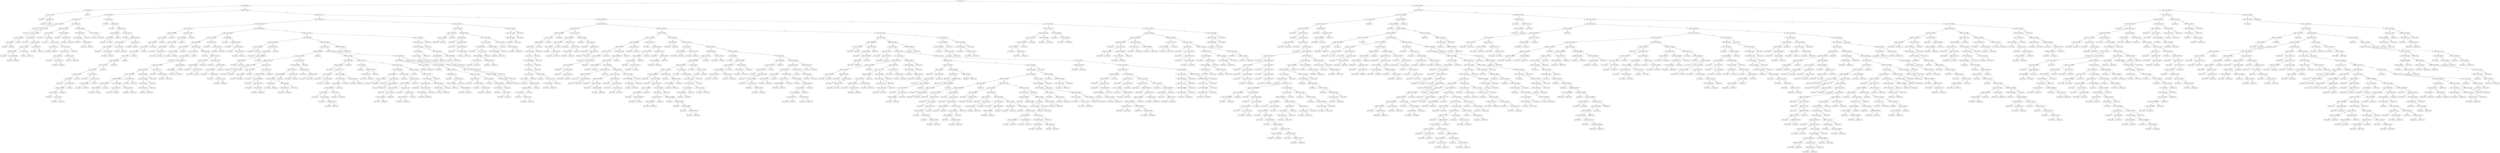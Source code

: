 digraph 1 {
    node [shape=ellipse]
    node [shape=ellipse]
    "(0) 3 Cut=118.2" -> "(1) 4 Cut=0.004054" [label="<"]
    node [shape=ellipse]
    "(0) 3 Cut=118.2" -> "(1214) 6 Cut=0.0625" [label=">="]
    node [shape=ellipse]
    "(1) 4 Cut=0.004054" -> "(2) 6 Cut=0.0625" [label="<"]
    node [shape=ellipse]
    "(1) 4 Cut=0.004054" -> "(9) 4 Cut=0.005942" [label=">="]
    node [shape=ellipse]
    "(2) 6 Cut=0.0625" -> "(3) 1 Cut=2.27106" [label="<"]
    node [shape=box]
    "(2) 6 Cut=0.0625" -> "(8) Class=2 " [label=">="]
    node [shape=box]
    "(3) 1 Cut=2.27106" -> "(4) Class=1 " [label="<"]
    node [shape=ellipse]
    "(3) 1 Cut=2.27106" -> "(5) 6 Cut=0.0375" [label=">="]
    node [shape=box]
    "(5) 6 Cut=0.0375" -> "(6) Class=1 " [label="<"]
    node [shape=box]
    "(5) 6 Cut=0.0375" -> "(7) Class=2 " [label=">="]
    node [shape=ellipse]
    "(9) 4 Cut=0.005942" -> "(10) 6 Cut=0.0625" [label="<"]
    node [shape=ellipse]
    "(9) 4 Cut=0.005942" -> "(99) 6 Cut=0.0175" [label=">="]
    node [shape=ellipse]
    "(10) 6 Cut=0.0625" -> "(11) 6 Cut=0.0175" [label="<"]
    node [shape=ellipse]
    "(10) 6 Cut=0.0625" -> "(74) 5 Cut=3.69411" [label=">="]
    node [shape=ellipse]
    "(11) 6 Cut=0.0175" -> "(12) 5 Cut=3.69411" [label="<"]
    node [shape=ellipse]
    "(11) 6 Cut=0.0175" -> "(37) 1 Cut=2.27106" [label=">="]
    node [shape=box]
    "(12) 5 Cut=3.69411" -> "(13) Class=1 " [label="<"]
    node [shape=ellipse]
    "(12) 5 Cut=3.69411" -> "(14) 0 Cut=2e-06" [label=">="]
    node [shape=box]
    "(14) 0 Cut=2e-06" -> "(15) Class=1 " [label="<"]
    node [shape=ellipse]
    "(14) 0 Cut=2e-06" -> "(16) 5 Cut=3.70423" [label=">="]
    node [shape=ellipse]
    "(16) 5 Cut=3.70423" -> "(17) 0 Cut=0.000203" [label="<"]
    node [shape=ellipse]
    "(16) 5 Cut=3.70423" -> "(22) 1 Cut=2.01717" [label=">="]
    node [shape=ellipse]
    "(17) 0 Cut=0.000203" -> "(18) 0 Cut=9e-05" [label="<"]
    node [shape=box]
    "(17) 0 Cut=0.000203" -> "(21) Class=1 " [label=">="]
    node [shape=box]
    "(18) 0 Cut=9e-05" -> "(19) Class=1 " [label="<"]
    node [shape=box]
    "(18) 0 Cut=9e-05" -> "(20) Class=0 " [label=">="]
    node [shape=box]
    "(22) 1 Cut=2.01717" -> "(23) Class=1 " [label="<"]
    node [shape=ellipse]
    "(22) 1 Cut=2.01717" -> "(24) 0 Cut=0.011398" [label=">="]
    node [shape=ellipse]
    "(24) 0 Cut=0.011398" -> "(25) 0 Cut=0.000115" [label="<"]
    node [shape=ellipse]
    "(24) 0 Cut=0.011398" -> "(34) 2 Cut=178.675" [label=">="]
    node [shape=ellipse]
    "(25) 0 Cut=0.000115" -> "(26) 2 Cut=152.425" [label="<"]
    node [shape=ellipse]
    "(25) 0 Cut=0.000115" -> "(31) 2 Cut=178.675" [label=">="]
    node [shape=box]
    "(26) 2 Cut=152.425" -> "(27) Class=0 " [label="<"]
    node [shape=ellipse]
    "(26) 2 Cut=152.425" -> "(28) 4 Cut=0.004388" [label=">="]
    node [shape=box]
    "(28) 4 Cut=0.004388" -> "(29) Class=0 " [label="<"]
    node [shape=box]
    "(28) 4 Cut=0.004388" -> "(30) Class=1 " [label=">="]
    node [shape=box]
    "(31) 2 Cut=178.675" -> "(32) Class=1 " [label="<"]
    node [shape=box]
    "(31) 2 Cut=178.675" -> "(33) Class=0 " [label=">="]
    node [shape=box]
    "(34) 2 Cut=178.675" -> "(35) Class=0 " [label="<"]
    node [shape=box]
    "(34) 2 Cut=178.675" -> "(36) Class=1 " [label=">="]
    node [shape=ellipse]
    "(37) 1 Cut=2.27106" -> "(38) 0 Cut=0.511283" [label="<"]
    node [shape=ellipse]
    "(37) 1 Cut=2.27106" -> "(63) 3 Cut=110.949" [label=">="]
    node [shape=ellipse]
    "(38) 0 Cut=0.511283" -> "(39) 5 Cut=3.69411" [label="<"]
    node [shape=ellipse]
    "(38) 0 Cut=0.511283" -> "(58) 4 Cut=0.004388" [label=">="]
    node [shape=box]
    "(39) 5 Cut=3.69411" -> "(40) Class=1 " [label="<"]
    node [shape=ellipse]
    "(39) 5 Cut=3.69411" -> "(41) 0 Cut=9e-05" [label=">="]
    node [shape=box]
    "(41) 0 Cut=9e-05" -> "(42) Class=1 " [label="<"]
    node [shape=ellipse]
    "(41) 0 Cut=9e-05" -> "(43) 1 Cut=1.77085" [label=">="]
    node [shape=ellipse]
    "(43) 1 Cut=1.77085" -> "(44) 2 Cut=178.675" [label="<"]
    node [shape=ellipse]
    "(43) 1 Cut=1.77085" -> "(47) 2 Cut=178.675" [label=">="]
    node [shape=box]
    "(44) 2 Cut=178.675" -> "(45) Class=1 " [label="<"]
    node [shape=box]
    "(44) 2 Cut=178.675" -> "(46) Class=0 " [label=">="]
    node [shape=ellipse]
    "(47) 2 Cut=178.675" -> "(48) 0 Cut=0.011372" [label="<"]
    node [shape=box]
    "(47) 2 Cut=178.675" -> "(57) Class=1 " [label=">="]
    node [shape=ellipse]
    "(48) 0 Cut=0.011372" -> "(49) 2 Cut=152.425" [label="<"]
    node [shape=ellipse]
    "(48) 0 Cut=0.011372" -> "(54) 5 Cut=3.70423" [label=">="]
    node [shape=box]
    "(49) 2 Cut=152.425" -> "(50) Class=1 " [label="<"]
    node [shape=ellipse]
    "(49) 2 Cut=152.425" -> "(51) 3 Cut=106.685" [label=">="]
    node [shape=box]
    "(51) 3 Cut=106.685" -> "(52) Class=0 " [label="<"]
    node [shape=box]
    "(51) 3 Cut=106.685" -> "(53) Class=1 " [label=">="]
    node [shape=box]
    "(54) 5 Cut=3.70423" -> "(55) Class=1 " [label="<"]
    node [shape=box]
    "(54) 5 Cut=3.70423" -> "(56) Class=0 " [label=">="]
    node [shape=box]
    "(58) 4 Cut=0.004388" -> "(59) Class=0 " [label="<"]
    node [shape=ellipse]
    "(58) 4 Cut=0.004388" -> "(60) 6 Cut=0.0375" [label=">="]
    node [shape=box]
    "(60) 6 Cut=0.0375" -> "(61) Class=1 " [label="<"]
    node [shape=box]
    "(60) 6 Cut=0.0375" -> "(62) Class=2 " [label=">="]
    node [shape=ellipse]
    "(63) 3 Cut=110.949" -> "(64) 0 Cut=0.000115" [label="<"]
    node [shape=ellipse]
    "(63) 3 Cut=110.949" -> "(71) 0 Cut=0.000115" [label=">="]
    node [shape=ellipse]
    "(64) 0 Cut=0.000115" -> "(65) 2 Cut=152.425" [label="<"]
    node [shape=box]
    "(64) 0 Cut=0.000115" -> "(70) Class=2 " [label=">="]
    node [shape=box]
    "(65) 2 Cut=152.425" -> "(66) Class=0 " [label="<"]
    node [shape=ellipse]
    "(65) 2 Cut=152.425" -> "(67) 3 Cut=109.461" [label=">="]
    node [shape=box]
    "(67) 3 Cut=109.461" -> "(68) Class=2 " [label="<"]
    node [shape=box]
    "(67) 3 Cut=109.461" -> "(69) Class=0 " [label=">="]
    node [shape=box]
    "(71) 0 Cut=0.000115" -> "(72) Class=1 " [label="<"]
    node [shape=box]
    "(71) 0 Cut=0.000115" -> "(73) Class=0 " [label=">="]
    node [shape=box]
    "(74) 5 Cut=3.69411" -> "(75) Class=2 " [label="<"]
    node [shape=ellipse]
    "(74) 5 Cut=3.69411" -> "(76) 0 Cut=2e-06" [label=">="]
    node [shape=box]
    "(76) 0 Cut=2e-06" -> "(77) Class=2 " [label="<"]
    node [shape=ellipse]
    "(76) 0 Cut=2e-06" -> "(78) 5 Cut=3.70423" [label=">="]
    node [shape=ellipse]
    "(78) 5 Cut=3.70423" -> "(79) 0 Cut=0.000203" [label="<"]
    node [shape=ellipse]
    "(78) 5 Cut=3.70423" -> "(84) 1 Cut=2.01717" [label=">="]
    node [shape=ellipse]
    "(79) 0 Cut=0.000203" -> "(80) 0 Cut=9e-05" [label="<"]
    node [shape=box]
    "(79) 0 Cut=0.000203" -> "(83) Class=2 " [label=">="]
    node [shape=box]
    "(80) 0 Cut=9e-05" -> "(81) Class=2 " [label="<"]
    node [shape=box]
    "(80) 0 Cut=9e-05" -> "(82) Class=0 " [label=">="]
    node [shape=box]
    "(84) 1 Cut=2.01717" -> "(85) Class=2 " [label="<"]
    node [shape=ellipse]
    "(84) 1 Cut=2.01717" -> "(86) 0 Cut=0.011398" [label=">="]
    node [shape=ellipse]
    "(86) 0 Cut=0.011398" -> "(87) 0 Cut=0.000115" [label="<"]
    node [shape=ellipse]
    "(86) 0 Cut=0.011398" -> "(96) 2 Cut=178.675" [label=">="]
    node [shape=ellipse]
    "(87) 0 Cut=0.000115" -> "(88) 2 Cut=152.425" [label="<"]
    node [shape=ellipse]
    "(87) 0 Cut=0.000115" -> "(93) 2 Cut=178.675" [label=">="]
    node [shape=box]
    "(88) 2 Cut=152.425" -> "(89) Class=0 " [label="<"]
    node [shape=ellipse]
    "(88) 2 Cut=152.425" -> "(90) 4 Cut=0.004388" [label=">="]
    node [shape=box]
    "(90) 4 Cut=0.004388" -> "(91) Class=0 " [label="<"]
    node [shape=box]
    "(90) 4 Cut=0.004388" -> "(92) Class=2 " [label=">="]
    node [shape=box]
    "(93) 2 Cut=178.675" -> "(94) Class=2 " [label="<"]
    node [shape=box]
    "(93) 2 Cut=178.675" -> "(95) Class=0 " [label=">="]
    node [shape=box]
    "(96) 2 Cut=178.675" -> "(97) Class=0 " [label="<"]
    node [shape=box]
    "(96) 2 Cut=178.675" -> "(98) Class=2 " [label=">="]
    node [shape=ellipse]
    "(99) 6 Cut=0.0175" -> "(100) 5 Cut=3.61028" [label="<"]
    node [shape=ellipse]
    "(99) 6 Cut=0.0175" -> "(503) 5 Cut=3.61028" [label=">="]
    node [shape=ellipse]
    "(100) 5 Cut=3.61028" -> "(101) 5 Cut=1.962559" [label="<"]
    node [shape=ellipse]
    "(100) 5 Cut=3.61028" -> "(456) 5 Cut=3.67677" [label=">="]
    node [shape=ellipse]
    "(101) 5 Cut=1.962559" -> "(102) 2 Cut=50.175" [label="<"]
    node [shape=ellipse]
    "(101) 5 Cut=1.962559" -> "(151) 4 Cut=0.013495" [label=">="]
    node [shape=ellipse]
    "(102) 2 Cut=50.175" -> "(103) 5 Cut=1.80493" [label="<"]
    node [shape=ellipse]
    "(102) 2 Cut=50.175" -> "(140) 1 Cut=1.77085" [label=">="]
    node [shape=ellipse]
    "(103) 5 Cut=1.80493" -> "(104) 2 Cut=26.575" [label="<"]
    node [shape=box]
    "(103) 5 Cut=1.80493" -> "(139) Class=0 " [label=">="]
    node [shape=ellipse]
    "(104) 2 Cut=26.575" -> "(105) 5 Cut=1.6643" [label="<"]
    node [shape=box]
    "(104) 2 Cut=26.575" -> "(138) Class=1 " [label=">="]
    node [shape=ellipse]
    "(105) 5 Cut=1.6643" -> "(106) 2 Cut=16.5" [label="<"]
    node [shape=box]
    "(105) 5 Cut=1.6643" -> "(137) Class=0 " [label=">="]
    node [shape=ellipse]
    "(106) 2 Cut=16.5" -> "(107) 5 Cut=1.50855" [label="<"]
    node [shape=box]
    "(106) 2 Cut=16.5" -> "(136) Class=1 " [label=">="]
    node [shape=ellipse]
    "(107) 5 Cut=1.50855" -> "(108) 2 Cut=12" [label="<"]
    node [shape=box]
    "(107) 5 Cut=1.50855" -> "(135) Class=0 " [label=">="]
    node [shape=ellipse]
    "(108) 2 Cut=12" -> "(109) 5 Cut=1.393689" [label="<"]
    node [shape=box]
    "(108) 2 Cut=12" -> "(134) Class=1 " [label=">="]
    node [shape=ellipse]
    "(109) 5 Cut=1.393689" -> "(110) 2 Cut=10.25" [label="<"]
    node [shape=box]
    "(109) 5 Cut=1.393689" -> "(133) Class=0 " [label=">="]
    node [shape=ellipse]
    "(110) 2 Cut=10.25" -> "(111) 2 Cut=8.75" [label="<"]
    node [shape=box]
    "(110) 2 Cut=10.25" -> "(132) Class=1 " [label=">="]
    node [shape=ellipse]
    "(111) 2 Cut=8.75" -> "(112) 5 Cut=1.24021" [label="<"]
    node [shape=ellipse]
    "(111) 2 Cut=8.75" -> "(125) 0 Cut=2e-06" [label=">="]
    node [shape=ellipse]
    "(112) 5 Cut=1.24021" -> "(113) 2 Cut=6.35" [label="<"]
    node [shape=box]
    "(112) 5 Cut=1.24021" -> "(124) Class=0 " [label=">="]
    node [shape=box]
    "(113) 2 Cut=6.35" -> "(114) Class=0 " [label="<"]
    node [shape=ellipse]
    "(113) 2 Cut=6.35" -> "(115) 0 Cut=0.020104" [label=">="]
    node [shape=ellipse]
    "(115) 0 Cut=0.020104" -> "(116) 1 Cut=2.28556" [label="<"]
    node [shape=box]
    "(115) 0 Cut=0.020104" -> "(123) Class=1 " [label=">="]
    node [shape=ellipse]
    "(116) 1 Cut=2.28556" -> "(117) 1 Cut=2.0316" [label="<"]
    node [shape=box]
    "(116) 1 Cut=2.28556" -> "(122) Class=1 " [label=">="]
    node [shape=box]
    "(117) 1 Cut=2.0316" -> "(118) Class=0 " [label="<"]
    node [shape=ellipse]
    "(117) 1 Cut=2.0316" -> "(119) 2 Cut=7.45" [label=">="]
    node [shape=box]
    "(119) 2 Cut=7.45" -> "(120) Class=0 " [label="<"]
    node [shape=box]
    "(119) 2 Cut=7.45" -> "(121) Class=1 " [label=">="]
    node [shape=box]
    "(125) 0 Cut=2e-06" -> "(126) Class=0 " [label="<"]
    node [shape=ellipse]
    "(125) 0 Cut=2e-06" -> "(127) 1 Cut=1.77085" [label=">="]
    node [shape=ellipse]
    "(127) 1 Cut=1.77085" -> "(128) 0 Cut=0.50882" [label="<"]
    node [shape=box]
    "(127) 1 Cut=1.77085" -> "(131) Class=1 " [label=">="]
    node [shape=box]
    "(128) 0 Cut=0.50882" -> "(129) Class=0 " [label="<"]
    node [shape=box]
    "(128) 0 Cut=0.50882" -> "(130) Class=1 " [label=">="]
    node [shape=ellipse]
    "(140) 1 Cut=1.77085" -> "(141) 0 Cut=0.50882" [label="<"]
    node [shape=box]
    "(140) 1 Cut=1.77085" -> "(150) Class=1 " [label=">="]
    node [shape=ellipse]
    "(141) 0 Cut=0.50882" -> "(142) 2 Cut=130.05" [label="<"]
    node [shape=box]
    "(141) 0 Cut=0.50882" -> "(149) Class=1 " [label=">="]
    node [shape=ellipse]
    "(142) 2 Cut=130.05" -> "(143) 2 Cut=80.75" [label="<"]
    node [shape=box]
    "(142) 2 Cut=130.05" -> "(148) Class=1 " [label=">="]
    node [shape=box]
    "(143) 2 Cut=80.75" -> "(144) Class=0 " [label="<"]
    node [shape=ellipse]
    "(143) 2 Cut=80.75" -> "(145) 2 Cut=94.65" [label=">="]
    node [shape=box]
    "(145) 2 Cut=94.65" -> "(146) Class=1 " [label="<"]
    node [shape=box]
    "(145) 2 Cut=94.65" -> "(147) Class=0 " [label=">="]
    node [shape=ellipse]
    "(151) 4 Cut=0.013495" -> "(152) 4 Cut=0.013362" [label="<"]
    node [shape=ellipse]
    "(151) 4 Cut=0.013495" -> "(239) 3 Cut=116.576" [label=">="]
    node [shape=ellipse]
    "(152) 4 Cut=0.013362" -> "(153) 4 Cut=0.013191" [label="<"]
    node [shape=ellipse]
    "(152) 4 Cut=0.013362" -> "(230) 0 Cut=9e-05" [label=">="]
    node [shape=ellipse]
    "(153) 4 Cut=0.013191" -> "(154) 3 Cut=66.8197" [label="<"]
    node [shape=ellipse]
    "(153) 4 Cut=0.013191" -> "(225) 1 Cut=2.27106" [label=">="]
    node [shape=ellipse]
    "(154) 3 Cut=66.8197" -> "(155) 1 Cut=2.27106" [label="<"]
    node [shape=ellipse]
    "(154) 3 Cut=66.8197" -> "(160) 1 Cut=2.27106" [label=">="]
    node [shape=ellipse]
    "(155) 1 Cut=2.27106" -> "(156) 0 Cut=0.511283" [label="<"]
    node [shape=box]
    "(155) 1 Cut=2.27106" -> "(159) Class=0 " [label=">="]
    node [shape=box]
    "(156) 0 Cut=0.511283" -> "(157) Class=1 " [label="<"]
    node [shape=box]
    "(156) 0 Cut=0.511283" -> "(158) Class=0 " [label=">="]
    node [shape=ellipse]
    "(160) 1 Cut=2.27106" -> "(161) 5 Cut=3.59808" [label="<"]
    node [shape=ellipse]
    "(160) 1 Cut=2.27106" -> "(204) 2 Cut=110.95" [label=">="]
    node [shape=ellipse]
    "(161) 5 Cut=3.59808" -> "(162) 3 Cut=71.5545" [label="<"]
    node [shape=box]
    "(161) 5 Cut=3.59808" -> "(203) Class=1 " [label=">="]
    node [shape=box]
    "(162) 3 Cut=71.5545" -> "(163) Class=0 " [label="<"]
    node [shape=ellipse]
    "(162) 3 Cut=71.5545" -> "(164) 2 Cut=209.425" [label=">="]
    node [shape=ellipse]
    "(164) 2 Cut=209.425" -> "(165) 5 Cut=3.574799" [label="<"]
    node [shape=ellipse]
    "(164) 2 Cut=209.425" -> "(198) 0 Cut=0.008909" [label=">="]
    node [shape=ellipse]
    "(165) 5 Cut=3.574799" -> "(166) 3 Cut=102.475" [label="<"]
    node [shape=ellipse]
    "(165) 5 Cut=3.574799" -> "(193) 1 Cut=1.77771" [label=">="]
    node [shape=ellipse]
    "(166) 3 Cut=102.475" -> "(167) 1 Cut=1.77085" [label="<"]
    node [shape=ellipse]
    "(166) 3 Cut=102.475" -> "(184) 0 Cut=0.511283" [label=">="]
    node [shape=ellipse]
    "(167) 1 Cut=1.77085" -> "(168) 3 Cut=89.5101" [label="<"]
    node [shape=ellipse]
    "(167) 1 Cut=1.77085" -> "(181) 4 Cut=0.011453" [label=">="]
    node [shape=ellipse]
    "(168) 3 Cut=89.5101" -> "(169) 0 Cut=0.50882" [label="<"]
    node [shape=ellipse]
    "(168) 3 Cut=89.5101" -> "(174) 0 Cut=0.50882" [label=">="]
    node [shape=ellipse]
    "(169) 0 Cut=0.50882" -> "(170) 2 Cut=152.425" [label="<"]
    node [shape=box]
    "(169) 0 Cut=0.50882" -> "(173) Class=1 " [label=">="]
    node [shape=box]
    "(170) 2 Cut=152.425" -> "(171) Class=0 " [label="<"]
    node [shape=box]
    "(170) 2 Cut=152.425" -> "(172) Class=1 " [label=">="]
    node [shape=ellipse]
    "(174) 0 Cut=0.50882" -> "(175) 2 Cut=178.675" [label="<"]
    node [shape=ellipse]
    "(174) 0 Cut=0.50882" -> "(178) 2 Cut=178.675" [label=">="]
    node [shape=box]
    "(175) 2 Cut=178.675" -> "(176) Class=0 " [label="<"]
    node [shape=box]
    "(175) 2 Cut=178.675" -> "(177) Class=1 " [label=">="]
    node [shape=box]
    "(178) 2 Cut=178.675" -> "(179) Class=1 " [label="<"]
    node [shape=box]
    "(178) 2 Cut=178.675" -> "(180) Class=0 " [label=">="]
    node [shape=box]
    "(181) 4 Cut=0.011453" -> "(182) Class=1 " [label="<"]
    node [shape=box]
    "(181) 4 Cut=0.011453" -> "(183) Class=0 " [label=">="]
    node [shape=ellipse]
    "(184) 0 Cut=0.511283" -> "(185) 0 Cut=0.008909" [label="<"]
    node [shape=box]
    "(184) 0 Cut=0.511283" -> "(192) Class=0 " [label=">="]
    node [shape=ellipse]
    "(185) 0 Cut=0.008909" -> "(186) 0 Cut=9e-05" [label="<"]
    node [shape=box]
    "(185) 0 Cut=0.008909" -> "(191) Class=0 " [label=">="]
    node [shape=ellipse]
    "(186) 0 Cut=9e-05" -> "(187) 3 Cut=103.415" [label="<"]
    node [shape=box]
    "(186) 0 Cut=9e-05" -> "(190) Class=0 " [label=">="]
    node [shape=box]
    "(187) 3 Cut=103.415" -> "(188) Class=0 " [label="<"]
    node [shape=box]
    "(187) 3 Cut=103.415" -> "(189) Class=1 " [label=">="]
    node [shape=box]
    "(193) 1 Cut=1.77771" -> "(194) Class=0 " [label="<"]
    node [shape=ellipse]
    "(193) 1 Cut=1.77771" -> "(195) 2 Cut=130.05" [label=">="]
    node [shape=box]
    "(195) 2 Cut=130.05" -> "(196) Class=1 " [label="<"]
    node [shape=box]
    "(195) 2 Cut=130.05" -> "(197) Class=0 " [label=">="]
    node [shape=ellipse]
    "(198) 0 Cut=0.008909" -> "(199) 0 Cut=9e-05" [label="<"]
    node [shape=box]
    "(198) 0 Cut=0.008909" -> "(202) Class=0 " [label=">="]
    node [shape=box]
    "(199) 0 Cut=9e-05" -> "(200) Class=0 " [label="<"]
    node [shape=box]
    "(199) 0 Cut=9e-05" -> "(201) Class=1 " [label=">="]
    node [shape=box]
    "(204) 2 Cut=110.95" -> "(205) Class=0 " [label="<"]
    node [shape=ellipse]
    "(204) 2 Cut=110.95" -> "(206) 0 Cut=0.000115" [label=">="]
    node [shape=ellipse]
    "(206) 0 Cut=0.000115" -> "(207) 2 Cut=178.675" [label="<"]
    node [shape=ellipse]
    "(206) 0 Cut=0.000115" -> "(214) 3 Cut=71.5545" [label=">="]
    node [shape=ellipse]
    "(207) 2 Cut=178.675" -> "(208) 5 Cut=3.56974" [label="<"]
    node [shape=box]
    "(207) 2 Cut=178.675" -> "(213) Class=0 " [label=">="]
    node [shape=box]
    "(208) 5 Cut=3.56974" -> "(209) Class=1 " [label="<"]
    node [shape=ellipse]
    "(208) 5 Cut=3.56974" -> "(210) 2 Cut=152.425" [label=">="]
    node [shape=box]
    "(210) 2 Cut=152.425" -> "(211) Class=0 " [label="<"]
    node [shape=box]
    "(210) 2 Cut=152.425" -> "(212) Class=1 " [label=">="]
    node [shape=box]
    "(214) 3 Cut=71.5545" -> "(215) Class=0 " [label="<"]
    node [shape=ellipse]
    "(214) 3 Cut=71.5545" -> "(216) 5 Cut=3.59808" [label=">="]
    node [shape=ellipse]
    "(216) 5 Cut=3.59808" -> "(217) 4 Cut=0.011299" [label="<"]
    node [shape=box]
    "(216) 5 Cut=3.59808" -> "(224) Class=0 " [label=">="]
    node [shape=box]
    "(217) 4 Cut=0.011299" -> "(218) Class=1 " [label="<"]
    node [shape=ellipse]
    "(217) 4 Cut=0.011299" -> "(219) 2 Cut=152.425" [label=">="]
    node [shape=box]
    "(219) 2 Cut=152.425" -> "(220) Class=0 " [label="<"]
    node [shape=ellipse]
    "(219) 2 Cut=152.425" -> "(221) 4 Cut=0.011453" [label=">="]
    node [shape=box]
    "(221) 4 Cut=0.011453" -> "(222) Class=0 " [label="<"]
    node [shape=box]
    "(221) 4 Cut=0.011453" -> "(223) Class=1 " [label=">="]
    node [shape=box]
    "(225) 1 Cut=2.27106" -> "(226) Class=0 " [label="<"]
    node [shape=ellipse]
    "(225) 1 Cut=2.27106" -> "(227) 0 Cut=0.000115" [label=">="]
    node [shape=box]
    "(227) 0 Cut=0.000115" -> "(228) Class=0 " [label="<"]
    node [shape=box]
    "(227) 0 Cut=0.000115" -> "(229) Class=1 " [label=">="]
    node [shape=box]
    "(230) 0 Cut=9e-05" -> "(231) Class=1 " [label="<"]
    node [shape=ellipse]
    "(230) 0 Cut=9e-05" -> "(232) 0 Cut=0.000203" [label=">="]
    node [shape=box]
    "(232) 0 Cut=0.000203" -> "(233) Class=0 " [label="<"]
    node [shape=ellipse]
    "(232) 0 Cut=0.000203" -> "(234) 0 Cut=0.020104" [label=">="]
    node [shape=box]
    "(234) 0 Cut=0.020104" -> "(235) Class=1 " [label="<"]
    node [shape=ellipse]
    "(234) 0 Cut=0.020104" -> "(236) 0 Cut=0.511283" [label=">="]
    node [shape=box]
    "(236) 0 Cut=0.511283" -> "(237) Class=0 " [label="<"]
    node [shape=box]
    "(236) 0 Cut=0.511283" -> "(238) Class=1 " [label=">="]
    node [shape=ellipse]
    "(239) 3 Cut=116.576" -> "(240) 3 Cut=43.196" [label="<"]
    node [shape=ellipse]
    "(239) 3 Cut=116.576" -> "(439) 1 Cut=2.28556" [label=">="]
    node [shape=ellipse]
    "(240) 3 Cut=43.196" -> "(241) 4 Cut=0.030591" [label="<"]
    node [shape=ellipse]
    "(240) 3 Cut=43.196" -> "(254) 4 Cut=0.095797" [label=">="]
    node [shape=ellipse]
    "(241) 4 Cut=0.030591" -> "(242) 1 Cut=2.28556" [label="<"]
    node [shape=ellipse]
    "(241) 4 Cut=0.030591" -> "(245) 5 Cut=2.00593" [label=">="]
    node [shape=box]
    "(242) 1 Cut=2.28556" -> "(243) Class=0 " [label="<"]
    node [shape=box]
    "(242) 1 Cut=2.28556" -> "(244) Class=1 " [label=">="]
    node [shape=ellipse]
    "(245) 5 Cut=2.00593" -> "(246) 2 Cut=58.8" [label="<"]
    node [shape=box]
    "(245) 5 Cut=2.00593" -> "(253) Class=0 " [label=">="]
    node [shape=box]
    "(246) 2 Cut=58.8" -> "(247) Class=0 " [label="<"]
    node [shape=ellipse]
    "(246) 2 Cut=58.8" -> "(248) 0 Cut=0.000203" [label=">="]
    node [shape=ellipse]
    "(248) 0 Cut=0.000203" -> "(249) 0 Cut=9e-05" [label="<"]
    node [shape=box]
    "(248) 0 Cut=0.000203" -> "(252) Class=0 " [label=">="]
    node [shape=box]
    "(249) 0 Cut=9e-05" -> "(250) Class=0 " [label="<"]
    node [shape=box]
    "(249) 0 Cut=9e-05" -> "(251) Class=1 " [label=">="]
    node [shape=ellipse]
    "(254) 4 Cut=0.095797" -> "(255) 5 Cut=2.29787" [label="<"]
    node [shape=ellipse]
    "(254) 4 Cut=0.095797" -> "(436) 0 Cut=0.020104" [label=">="]
    node [shape=ellipse]
    "(255) 5 Cut=2.29787" -> "(256) 5 Cut=2.24891" [label="<"]
    node [shape=ellipse]
    "(255) 5 Cut=2.29787" -> "(305) 4 Cut=0.02125" [label=">="]
    node [shape=ellipse]
    "(256) 5 Cut=2.24891" -> "(257) 2 Cut=152.425" [label="<"]
    node [shape=box]
    "(256) 5 Cut=2.24891" -> "(304) Class=1 " [label=">="]
    node [shape=ellipse]
    "(257) 2 Cut=152.425" -> "(258) 5 Cut=2.06314" [label="<"]
    node [shape=ellipse]
    "(257) 2 Cut=152.425" -> "(281) 0 Cut=0.511283" [label=">="]
    node [shape=ellipse]
    "(258) 5 Cut=2.06314" -> "(259) 1 Cut=1.77085" [label="<"]
    node [shape=ellipse]
    "(258) 5 Cut=2.06314" -> "(264) 0 Cut=2e-06" [label=">="]
    node [shape=box]
    "(259) 1 Cut=1.77085" -> "(260) Class=1 " [label="<"]
    node [shape=ellipse]
    "(259) 1 Cut=1.77085" -> "(261) 1 Cut=2.27106" [label=">="]
    node [shape=box]
    "(261) 1 Cut=2.27106" -> "(262) Class=0 " [label="<"]
    node [shape=box]
    "(261) 1 Cut=2.27106" -> "(263) Class=1 " [label=">="]
    node [shape=ellipse]
    "(264) 0 Cut=2e-06" -> "(265) 2 Cut=130.05" [label="<"]
    node [shape=ellipse]
    "(264) 0 Cut=2e-06" -> "(270) 5 Cut=2.13463" [label=">="]
    node [shape=ellipse]
    "(265) 2 Cut=130.05" -> "(266) 2 Cut=94.65" [label="<"]
    node [shape=box]
    "(265) 2 Cut=130.05" -> "(269) Class=1 " [label=">="]
    node [shape=box]
    "(266) 2 Cut=94.65" -> "(267) Class=1 " [label="<"]
    node [shape=box]
    "(266) 2 Cut=94.65" -> "(268) Class=0 " [label=">="]
    node [shape=ellipse]
    "(270) 5 Cut=2.13463" -> "(271) 0 Cut=0.000203" [label="<"]
    node [shape=box]
    "(270) 5 Cut=2.13463" -> "(280) Class=0 " [label=">="]
    node [shape=box]
    "(271) 0 Cut=0.000203" -> "(272) Class=0 " [label="<"]
    node [shape=ellipse]
    "(271) 0 Cut=0.000203" -> "(273) 0 Cut=0.008935" [label=">="]
    node [shape=box]
    "(273) 0 Cut=0.008935" -> "(274) Class=1 " [label="<"]
    node [shape=ellipse]
    "(273) 0 Cut=0.008935" -> "(275) 0 Cut=0.511283" [label=">="]
    node [shape=box]
    "(275) 0 Cut=0.511283" -> "(276) Class=0 " [label="<"]
    node [shape=ellipse]
    "(275) 0 Cut=0.511283" -> "(277) 2 Cut=130.05" [label=">="]
    node [shape=box]
    "(277) 2 Cut=130.05" -> "(278) Class=0 " [label="<"]
    node [shape=box]
    "(277) 2 Cut=130.05" -> "(279) Class=1 " [label=">="]
    node [shape=ellipse]
    "(281) 0 Cut=0.511283" -> "(282) 1 Cut=2.28556" [label="<"]
    node [shape=box]
    "(281) 0 Cut=0.511283" -> "(303) Class=0 " [label=">="]
    node [shape=ellipse]
    "(282) 1 Cut=2.28556" -> "(283) 5 Cut=2.17701" [label="<"]
    node [shape=ellipse]
    "(282) 1 Cut=2.28556" -> "(298) 2 Cut=178.675" [label=">="]
    node [shape=ellipse]
    "(283) 5 Cut=2.17701" -> "(284) 0 Cut=0.000203" [label="<"]
    node [shape=ellipse]
    "(283) 5 Cut=2.17701" -> "(295) 1 Cut=1.77085" [label=">="]
    node [shape=ellipse]
    "(284) 0 Cut=0.000203" -> "(285) 2 Cut=178.675" [label="<"]
    node [shape=box]
    "(284) 0 Cut=0.000203" -> "(294) Class=1 " [label=">="]
    node [shape=ellipse]
    "(285) 2 Cut=178.675" -> "(286) 0 Cut=9e-05" [label="<"]
    node [shape=ellipse]
    "(285) 2 Cut=178.675" -> "(289) 0 Cut=9e-05" [label=">="]
    node [shape=box]
    "(286) 0 Cut=9e-05" -> "(287) Class=0 " [label="<"]
    node [shape=box]
    "(286) 0 Cut=9e-05" -> "(288) Class=1 " [label=">="]
    node [shape=ellipse]
    "(289) 0 Cut=9e-05" -> "(290) 2 Cut=209.425" [label="<"]
    node [shape=box]
    "(289) 0 Cut=9e-05" -> "(293) Class=0 " [label=">="]
    node [shape=box]
    "(290) 2 Cut=209.425" -> "(291) Class=0 " [label="<"]
    node [shape=box]
    "(290) 2 Cut=209.425" -> "(292) Class=1 " [label=">="]
    node [shape=box]
    "(295) 1 Cut=1.77085" -> "(296) Class=0 " [label="<"]
    node [shape=box]
    "(295) 1 Cut=1.77085" -> "(297) Class=1 " [label=">="]
    node [shape=box]
    "(298) 2 Cut=178.675" -> "(299) Class=0 " [label="<"]
    node [shape=ellipse]
    "(298) 2 Cut=178.675" -> "(300) 2 Cut=209.425" [label=">="]
    node [shape=box]
    "(300) 2 Cut=209.425" -> "(301) Class=1 " [label="<"]
    node [shape=box]
    "(300) 2 Cut=209.425" -> "(302) Class=0 " [label=">="]
    node [shape=ellipse]
    "(305) 4 Cut=0.02125" -> "(306) 3 Cut=59.5143" [label="<"]
    node [shape=ellipse]
    "(305) 4 Cut=0.02125" -> "(391) 3 Cut=115.866" [label=">="]
    node [shape=ellipse]
    "(306) 3 Cut=59.5143" -> "(307) 1 Cut=2.28556" [label="<"]
    node [shape=ellipse]
    "(306) 3 Cut=59.5143" -> "(336) 3 Cut=61.2813" [label=">="]
    node [shape=ellipse]
    "(307) 1 Cut=2.28556" -> "(308) 5 Cut=3.39872" [label="<"]
    node [shape=box]
    "(307) 1 Cut=2.28556" -> "(335) Class=0 " [label=">="]
    node [shape=box]
    "(308) 5 Cut=3.39872" -> "(309) Class=0 " [label="<"]
    node [shape=ellipse]
    "(308) 5 Cut=3.39872" -> "(310) 1 Cut=1.77771" [label=">="]
    node [shape=ellipse]
    "(310) 1 Cut=1.77771" -> "(311) 2 Cut=94.65" [label="<"]
    node [shape=ellipse]
    "(310) 1 Cut=1.77771" -> "(316) 4 Cut=0.019803" [label=">="]
    node [shape=box]
    "(311) 2 Cut=94.65" -> "(312) Class=0 " [label="<"]
    node [shape=ellipse]
    "(311) 2 Cut=94.65" -> "(313) 0 Cut=0.50882" [label=">="]
    node [shape=box]
    "(313) 0 Cut=0.50882" -> "(314) Class=0 " [label="<"]
    node [shape=box]
    "(313) 0 Cut=0.50882" -> "(315) Class=1 " [label=">="]
    node [shape=ellipse]
    "(316) 4 Cut=0.019803" -> "(317) 0 Cut=0.011398" [label="<"]
    node [shape=ellipse]
    "(316) 4 Cut=0.019803" -> "(332) 0 Cut=0.000115" [label=">="]
    node [shape=ellipse]
    "(317) 0 Cut=0.011398" -> "(318) 2 Cut=94.65" [label="<"]
    node [shape=box]
    "(317) 0 Cut=0.011398" -> "(331) Class=0 " [label=">="]
    node [shape=ellipse]
    "(318) 2 Cut=94.65" -> "(319) 0 Cut=0.000115" [label="<"]
    node [shape=box]
    "(318) 2 Cut=94.65" -> "(330) Class=0 " [label=">="]
    node [shape=ellipse]
    "(319) 0 Cut=0.000115" -> "(320) 2 Cut=80.75" [label="<"]
    node [shape=ellipse]
    "(319) 0 Cut=0.000115" -> "(327) 2 Cut=80.75" [label=">="]
    node [shape=box]
    "(320) 2 Cut=80.75" -> "(321) Class=0 " [label="<"]
    node [shape=ellipse]
    "(320) 2 Cut=80.75" -> "(322) 3 Cut=54.5431" [label=">="]
    node [shape=box]
    "(322) 3 Cut=54.5431" -> "(323) Class=1 " [label="<"]
    node [shape=ellipse]
    "(322) 3 Cut=54.5431" -> "(324) 3 Cut=57.2319" [label=">="]
    node [shape=box]
    "(324) 3 Cut=57.2319" -> "(325) Class=0 " [label="<"]
    node [shape=box]
    "(324) 3 Cut=57.2319" -> "(326) Class=1 " [label=">="]
    node [shape=box]
    "(327) 2 Cut=80.75" -> "(328) Class=1 " [label="<"]
    node [shape=box]
    "(327) 2 Cut=80.75" -> "(329) Class=0 " [label=">="]
    node [shape=box]
    "(332) 0 Cut=0.000115" -> "(333) Class=0 " [label="<"]
    node [shape=box]
    "(332) 0 Cut=0.000115" -> "(334) Class=1 " [label=">="]
    node [shape=ellipse]
    "(336) 3 Cut=61.2813" -> "(337) 0 Cut=9e-05" [label="<"]
    node [shape=ellipse]
    "(336) 3 Cut=61.2813" -> "(344) 1 Cut=2.01724" [label=">="]
    node [shape=box]
    "(337) 0 Cut=9e-05" -> "(338) Class=1 " [label="<"]
    node [shape=ellipse]
    "(337) 0 Cut=9e-05" -> "(339) 0 Cut=0.511283" [label=">="]
    node [shape=ellipse]
    "(339) 0 Cut=0.511283" -> "(340) 1 Cut=2.27106" [label="<"]
    node [shape=box]
    "(339) 0 Cut=0.511283" -> "(343) Class=1 " [label=">="]
    node [shape=box]
    "(340) 1 Cut=2.27106" -> "(341) Class=0 " [label="<"]
    node [shape=box]
    "(340) 1 Cut=2.27106" -> "(342) Class=1 " [label=">="]
    node [shape=ellipse]
    "(344) 1 Cut=2.01724" -> "(345) 3 Cut=66.602999" [label="<"]
    node [shape=ellipse]
    "(344) 1 Cut=2.01724" -> "(374) 5 Cut=3.26315" [label=">="]
    node [shape=ellipse]
    "(345) 3 Cut=66.602999" -> "(346) 0 Cut=9e-05" [label="<"]
    node [shape=ellipse]
    "(345) 3 Cut=66.602999" -> "(355) 3 Cut=67.8337" [label=">="]
    node [shape=ellipse]
    "(346) 0 Cut=9e-05" -> "(347) 4 Cut=0.019411" [label="<"]
    node [shape=ellipse]
    "(346) 0 Cut=9e-05" -> "(350) 4 Cut=0.019411" [label=">="]
    node [shape=box]
    "(347) 4 Cut=0.019411" -> "(348) Class=1 " [label="<"]
    node [shape=box]
    "(347) 4 Cut=0.019411" -> "(349) Class=0 " [label=">="]
    node [shape=box]
    "(350) 4 Cut=0.019411" -> "(351) Class=0 " [label="<"]
    node [shape=ellipse]
    "(350) 4 Cut=0.019411" -> "(352) 0 Cut=0.50882" [label=">="]
    node [shape=box]
    "(352) 0 Cut=0.50882" -> "(353) Class=1 " [label="<"]
    node [shape=box]
    "(352) 0 Cut=0.50882" -> "(354) Class=0 " [label=">="]
    node [shape=box]
    "(355) 3 Cut=67.8337" -> "(356) Class=0 " [label="<"]
    node [shape=ellipse]
    "(355) 3 Cut=67.8337" -> "(357) 4 Cut=0.020224" [label=">="]
    node [shape=ellipse]
    "(357) 4 Cut=0.020224" -> "(358) 0 Cut=0.50882" [label="<"]
    node [shape=box]
    "(357) 4 Cut=0.020224" -> "(373) Class=0 " [label=">="]
    node [shape=ellipse]
    "(358) 0 Cut=0.50882" -> "(359) 4 Cut=0.017334" [label="<"]
    node [shape=ellipse]
    "(358) 0 Cut=0.50882" -> "(366) 3 Cut=75.7723" [label=">="]
    node [shape=box]
    "(359) 4 Cut=0.017334" -> "(360) Class=0 " [label="<"]
    node [shape=ellipse]
    "(359) 4 Cut=0.017334" -> "(361) 0 Cut=9e-05" [label=">="]
    node [shape=ellipse]
    "(361) 0 Cut=9e-05" -> "(362) 2 Cut=209.425" [label="<"]
    node [shape=box]
    "(361) 0 Cut=9e-05" -> "(365) Class=0 " [label=">="]
    node [shape=box]
    "(362) 2 Cut=209.425" -> "(363) Class=0 " [label="<"]
    node [shape=box]
    "(362) 2 Cut=209.425" -> "(364) Class=1 " [label=">="]
    node [shape=box]
    "(366) 3 Cut=75.7723" -> "(367) Class=1 " [label="<"]
    node [shape=ellipse]
    "(366) 3 Cut=75.7723" -> "(368) 3 Cut=100.691" [label=">="]
    node [shape=ellipse]
    "(368) 3 Cut=100.691" -> "(369) 4 Cut=0.019774" [label="<"]
    node [shape=box]
    "(368) 3 Cut=100.691" -> "(372) Class=1 " [label=">="]
    node [shape=box]
    "(369) 4 Cut=0.019774" -> "(370) Class=0 " [label="<"]
    node [shape=box]
    "(369) 4 Cut=0.019774" -> "(371) Class=1 " [label=">="]
    node [shape=box]
    "(374) 5 Cut=3.26315" -> "(375) Class=0 " [label="<"]
    node [shape=ellipse]
    "(374) 5 Cut=3.26315" -> "(376) 5 Cut=3.41737" [label=">="]
    node [shape=ellipse]
    "(376) 5 Cut=3.41737" -> "(377) 5 Cut=3.31324" [label="<"]
    node [shape=box]
    "(376) 5 Cut=3.41737" -> "(390) Class=0 " [label=">="]
    node [shape=ellipse]
    "(377) 5 Cut=3.31324" -> "(378) 0 Cut=0.000115" [label="<"]
    node [shape=ellipse]
    "(377) 5 Cut=3.31324" -> "(385) 0 Cut=0.000115" [label=">="]
    node [shape=box]
    "(378) 0 Cut=0.000115" -> "(379) Class=0 " [label="<"]
    node [shape=ellipse]
    "(378) 0 Cut=0.000115" -> "(380) 0 Cut=0.011398" [label=">="]
    node [shape=ellipse]
    "(380) 0 Cut=0.011398" -> "(381) 2 Cut=152.425" [label="<"]
    node [shape=box]
    "(380) 0 Cut=0.011398" -> "(384) Class=1 " [label=">="]
    node [shape=box]
    "(381) 2 Cut=152.425" -> "(382) Class=0 " [label="<"]
    node [shape=box]
    "(381) 2 Cut=152.425" -> "(383) Class=1 " [label=">="]
    node [shape=ellipse]
    "(385) 0 Cut=0.000115" -> "(386) 2 Cut=130.05" [label="<"]
    node [shape=box]
    "(385) 0 Cut=0.000115" -> "(389) Class=0 " [label=">="]
    node [shape=box]
    "(386) 2 Cut=130.05" -> "(387) Class=1 " [label="<"]
    node [shape=box]
    "(386) 2 Cut=130.05" -> "(388) Class=0 " [label=">="]
    node [shape=ellipse]
    "(391) 3 Cut=115.866" -> "(392) 2 Cut=68.9" [label="<"]
    node [shape=ellipse]
    "(391) 3 Cut=115.866" -> "(425) 3 Cut=116.152" [label=">="]
    node [shape=ellipse]
    "(392) 2 Cut=68.9" -> "(393) 0 Cut=0.511283" [label="<"]
    node [shape=ellipse]
    "(392) 2 Cut=68.9" -> "(396) 4 Cut=0.023574" [label=">="]
    node [shape=box]
    "(393) 0 Cut=0.511283" -> "(394) Class=0 " [label="<"]
    node [shape=box]
    "(393) 0 Cut=0.511283" -> "(395) Class=1 " [label=">="]
    node [shape=box]
    "(396) 4 Cut=0.023574" -> "(397) Class=0 " [label="<"]
    node [shape=ellipse]
    "(396) 4 Cut=0.023574" -> "(398) 5 Cut=3.02304" [label=">="]
    node [shape=ellipse]
    "(398) 5 Cut=3.02304" -> "(399) 3 Cut=85.1216" [label="<"]
    node [shape=ellipse]
    "(398) 5 Cut=3.02304" -> "(408) 5 Cut=3.10759" [label=">="]
    node [shape=box]
    "(399) 3 Cut=85.1216" -> "(400) Class=0 " [label="<"]
    node [shape=ellipse]
    "(399) 3 Cut=85.1216" -> "(401) 3 Cut=85.2552" [label=">="]
    node [shape=ellipse]
    "(401) 3 Cut=85.2552" -> "(402) 1 Cut=2.27106" [label="<"]
    node [shape=box]
    "(401) 3 Cut=85.2552" -> "(407) Class=0 " [label=">="]
    node [shape=box]
    "(402) 1 Cut=2.27106" -> "(403) Class=0 " [label="<"]
    node [shape=ellipse]
    "(402) 1 Cut=2.27106" -> "(404) 0 Cut=0.000115" [label=">="]
    node [shape=box]
    "(404) 0 Cut=0.000115" -> "(405) Class=0 " [label="<"]
    node [shape=box]
    "(404) 0 Cut=0.000115" -> "(406) Class=1 " [label=">="]
    node [shape=ellipse]
    "(408) 5 Cut=3.10759" -> "(409) 1 Cut=2.01724" [label="<"]
    node [shape=ellipse]
    "(408) 5 Cut=3.10759" -> "(416) 5 Cut=3.34142" [label=">="]
    node [shape=box]
    "(409) 1 Cut=2.01724" -> "(410) Class=0 " [label="<"]
    node [shape=ellipse]
    "(409) 1 Cut=2.01724" -> "(411) 0 Cut=0.000115" [label=">="]
    node [shape=box]
    "(411) 0 Cut=0.000115" -> "(412) Class=0 " [label="<"]
    node [shape=ellipse]
    "(411) 0 Cut=0.000115" -> "(413) 5 Cut=3.0878" [label=">="]
    node [shape=box]
    "(413) 5 Cut=3.0878" -> "(414) Class=0 " [label="<"]
    node [shape=box]
    "(413) 5 Cut=3.0878" -> "(415) Class=1 " [label=">="]
    node [shape=box]
    "(416) 5 Cut=3.34142" -> "(417) Class=0 " [label="<"]
    node [shape=ellipse]
    "(416) 5 Cut=3.34142" -> "(418) 0 Cut=0.000203" [label=">="]
    node [shape=ellipse]
    "(418) 0 Cut=0.000203" -> "(419) 0 Cut=9e-05" [label="<"]
    node [shape=box]
    "(418) 0 Cut=0.000203" -> "(424) Class=0 " [label=">="]
    node [shape=box]
    "(419) 0 Cut=9e-05" -> "(420) Class=0 " [label="<"]
    node [shape=ellipse]
    "(419) 0 Cut=9e-05" -> "(421) 2 Cut=80.75" [label=">="]
    node [shape=box]
    "(421) 2 Cut=80.75" -> "(422) Class=0 " [label="<"]
    node [shape=box]
    "(421) 2 Cut=80.75" -> "(423) Class=1 " [label=">="]
    node [shape=ellipse]
    "(425) 3 Cut=116.152" -> "(426) 0 Cut=0.020104" [label="<"]
    node [shape=box]
    "(425) 3 Cut=116.152" -> "(435) Class=0 " [label=">="]
    node [shape=ellipse]
    "(426) 0 Cut=0.020104" -> "(427) 1 Cut=1.77771" [label="<"]
    node [shape=box]
    "(426) 0 Cut=0.020104" -> "(434) Class=0 " [label=">="]
    node [shape=ellipse]
    "(427) 1 Cut=1.77771" -> "(428) 0 Cut=0.008909" [label="<"]
    node [shape=box]
    "(427) 1 Cut=1.77771" -> "(433) Class=0 " [label=">="]
    node [shape=ellipse]
    "(428) 0 Cut=0.008909" -> "(429) 3 Cut=115.995" [label="<"]
    node [shape=box]
    "(428) 0 Cut=0.008909" -> "(432) Class=0 " [label=">="]
    node [shape=box]
    "(429) 3 Cut=115.995" -> "(430) Class=0 " [label="<"]
    node [shape=box]
    "(429) 3 Cut=115.995" -> "(431) Class=1 " [label=">="]
    node [shape=box]
    "(436) 0 Cut=0.020104" -> "(437) Class=1 " [label="<"]
    node [shape=box]
    "(436) 0 Cut=0.020104" -> "(438) Class=0 " [label=">="]
    node [shape=ellipse]
    "(439) 1 Cut=2.28556" -> "(440) 0 Cut=0.511283" [label="<"]
    node [shape=box]
    "(439) 1 Cut=2.28556" -> "(455) Class=1 " [label=">="]
    node [shape=ellipse]
    "(440) 0 Cut=0.511283" -> "(441) 0 Cut=0.000203" [label="<"]
    node [shape=box]
    "(440) 0 Cut=0.511283" -> "(454) Class=0 " [label=">="]
    node [shape=ellipse]
    "(441) 0 Cut=0.000203" -> "(442) 0 Cut=9e-05" [label="<"]
    node [shape=ellipse]
    "(441) 0 Cut=0.000203" -> "(447) 3 Cut=116.862" [label=">="]
    node [shape=ellipse]
    "(442) 0 Cut=9e-05" -> "(443) 3 Cut=116.862" [label="<"]
    node [shape=box]
    "(442) 0 Cut=9e-05" -> "(446) Class=0 " [label=">="]
    node [shape=box]
    "(443) 3 Cut=116.862" -> "(444) Class=0 " [label="<"]
    node [shape=box]
    "(443) 3 Cut=116.862" -> "(445) Class=1 " [label=">="]
    node [shape=ellipse]
    "(447) 3 Cut=116.862" -> "(448) 0 Cut=0.008935" [label="<"]
    node [shape=ellipse]
    "(447) 3 Cut=116.862" -> "(451) 0 Cut=0.008935" [label=">="]
    node [shape=box]
    "(448) 0 Cut=0.008935" -> "(449) Class=0 " [label="<"]
    node [shape=box]
    "(448) 0 Cut=0.008935" -> "(450) Class=1 " [label=">="]
    node [shape=box]
    "(451) 0 Cut=0.008935" -> "(452) Class=1 " [label="<"]
    node [shape=box]
    "(451) 0 Cut=0.008935" -> "(453) Class=0 " [label=">="]
    node [shape=ellipse]
    "(456) 5 Cut=3.67677" -> "(457) 3 Cut=78.0681" [label="<"]
    node [shape=ellipse]
    "(456) 5 Cut=3.67677" -> "(496) 1 Cut=2.28556" [label=">="]
    node [shape=ellipse]
    "(457) 3 Cut=78.0681" -> "(458) 1 Cut=1.77085" [label="<"]
    node [shape=ellipse]
    "(457) 3 Cut=78.0681" -> "(463) 2 Cut=130.05" [label=">="]
    node [shape=ellipse]
    "(458) 1 Cut=1.77085" -> "(459) 0 Cut=0.50882" [label="<"]
    node [shape=box]
    "(458) 1 Cut=1.77085" -> "(462) Class=1 " [label=">="]
    node [shape=box]
    "(459) 0 Cut=0.50882" -> "(460) Class=0 " [label="<"]
    node [shape=box]
    "(459) 0 Cut=0.50882" -> "(461) Class=1 " [label=">="]
    node [shape=ellipse]
    "(463) 2 Cut=130.05" -> "(464) 0 Cut=9e-05" [label="<"]
    node [shape=ellipse]
    "(463) 2 Cut=130.05" -> "(473) 1 Cut=2.28556" [label=">="]
    node [shape=box]
    "(464) 0 Cut=9e-05" -> "(465) Class=0 " [label="<"]
    node [shape=ellipse]
    "(464) 0 Cut=9e-05" -> "(466) 0 Cut=0.000203" [label=">="]
    node [shape=box]
    "(466) 0 Cut=0.000203" -> "(467) Class=1 " [label="<"]
    node [shape=ellipse]
    "(466) 0 Cut=0.000203" -> "(468) 0 Cut=0.020104" [label=">="]
    node [shape=box]
    "(468) 0 Cut=0.020104" -> "(469) Class=0 " [label="<"]
    node [shape=ellipse]
    "(468) 0 Cut=0.020104" -> "(470) 0 Cut=0.511283" [label=">="]
    node [shape=box]
    "(470) 0 Cut=0.511283" -> "(471) Class=1 " [label="<"]
    node [shape=box]
    "(470) 0 Cut=0.511283" -> "(472) Class=0 " [label=">="]
    node [shape=ellipse]
    "(473) 1 Cut=2.28556" -> "(474) 1 Cut=1.77085" [label="<"]
    node [shape=ellipse]
    "(473) 1 Cut=2.28556" -> "(491) 2 Cut=152.425" [label=">="]
    node [shape=ellipse]
    "(474) 1 Cut=1.77085" -> "(475) 3 Cut=83.5857" [label="<"]
    node [shape=ellipse]
    "(474) 1 Cut=1.77085" -> "(486) 3 Cut=83.5857" [label=">="]
    node [shape=box]
    "(475) 3 Cut=83.5857" -> "(476) Class=1 " [label="<"]
    node [shape=ellipse]
    "(475) 3 Cut=83.5857" -> "(477) 3 Cut=106.166" [label=">="]
    node [shape=ellipse]
    "(477) 3 Cut=106.166" -> "(478) 0 Cut=0.50882" [label="<"]
    node [shape=box]
    "(477) 3 Cut=106.166" -> "(485) Class=1 " [label=">="]
    node [shape=ellipse]
    "(478) 0 Cut=0.50882" -> "(479) 2 Cut=152.425" [label="<"]
    node [shape=ellipse]
    "(478) 0 Cut=0.50882" -> "(482) 3 Cut=94.7622" [label=">="]
    node [shape=box]
    "(479) 2 Cut=152.425" -> "(480) Class=0 " [label="<"]
    node [shape=box]
    "(479) 2 Cut=152.425" -> "(481) Class=1 " [label=">="]
    node [shape=box]
    "(482) 3 Cut=94.7622" -> "(483) Class=1 " [label="<"]
    node [shape=box]
    "(482) 3 Cut=94.7622" -> "(484) Class=0 " [label=">="]
    node [shape=ellipse]
    "(486) 3 Cut=83.5857" -> "(487) 0 Cut=0.000203" [label="<"]
    node [shape=box]
    "(486) 3 Cut=83.5857" -> "(490) Class=1 " [label=">="]
    node [shape=box]
    "(487) 0 Cut=0.000203" -> "(488) Class=0 " [label="<"]
    node [shape=box]
    "(487) 0 Cut=0.000203" -> "(489) Class=1 " [label=">="]
    node [shape=box]
    "(491) 2 Cut=152.425" -> "(492) Class=0 " [label="<"]
    node [shape=ellipse]
    "(491) 2 Cut=152.425" -> "(493) 3 Cut=106.166" [label=">="]
    node [shape=box]
    "(493) 3 Cut=106.166" -> "(494) Class=1 " [label="<"]
    node [shape=box]
    "(493) 3 Cut=106.166" -> "(495) Class=0 " [label=">="]
    node [shape=ellipse]
    "(496) 1 Cut=2.28556" -> "(497) 1 Cut=1.77085" [label="<"]
    node [shape=box]
    "(496) 1 Cut=2.28556" -> "(502) Class=1 " [label=">="]
    node [shape=ellipse]
    "(497) 1 Cut=1.77085" -> "(498) 0 Cut=0.50882" [label="<"]
    node [shape=box]
    "(497) 1 Cut=1.77085" -> "(501) Class=0 " [label=">="]
    node [shape=box]
    "(498) 0 Cut=0.50882" -> "(499) Class=1 " [label="<"]
    node [shape=box]
    "(498) 0 Cut=0.50882" -> "(500) Class=0 " [label=">="]
    node [shape=ellipse]
    "(503) 5 Cut=3.61028" -> "(504) 5 Cut=1.962559" [label="<"]
    node [shape=ellipse]
    "(503) 5 Cut=3.61028" -> "(1127) 6 Cut=0.0375" [label=">="]
    node [shape=ellipse]
    "(504) 5 Cut=1.962559" -> "(505) 2 Cut=50.175" [label="<"]
    node [shape=ellipse]
    "(504) 5 Cut=1.962559" -> "(568) 4 Cut=0.015141" [label=">="]
    node [shape=ellipse]
    "(505) 2 Cut=50.175" -> "(506) 5 Cut=1.80493" [label="<"]
    node [shape=ellipse]
    "(505) 2 Cut=50.175" -> "(543) 1 Cut=1.77085" [label=">="]
    node [shape=ellipse]
    "(506) 5 Cut=1.80493" -> "(507) 2 Cut=26.575" [label="<"]
    node [shape=box]
    "(506) 5 Cut=1.80493" -> "(542) Class=0 " [label=">="]
    node [shape=ellipse]
    "(507) 2 Cut=26.575" -> "(508) 5 Cut=1.6643" [label="<"]
    node [shape=box]
    "(507) 2 Cut=26.575" -> "(541) Class=2 " [label=">="]
    node [shape=ellipse]
    "(508) 5 Cut=1.6643" -> "(509) 2 Cut=16.5" [label="<"]
    node [shape=box]
    "(508) 5 Cut=1.6643" -> "(540) Class=0 " [label=">="]
    node [shape=ellipse]
    "(509) 2 Cut=16.5" -> "(510) 5 Cut=1.50855" [label="<"]
    node [shape=box]
    "(509) 2 Cut=16.5" -> "(539) Class=2 " [label=">="]
    node [shape=ellipse]
    "(510) 5 Cut=1.50855" -> "(511) 2 Cut=12" [label="<"]
    node [shape=box]
    "(510) 5 Cut=1.50855" -> "(538) Class=0 " [label=">="]
    node [shape=ellipse]
    "(511) 2 Cut=12" -> "(512) 5 Cut=1.393689" [label="<"]
    node [shape=box]
    "(511) 2 Cut=12" -> "(537) Class=2 " [label=">="]
    node [shape=ellipse]
    "(512) 5 Cut=1.393689" -> "(513) 2 Cut=10.25" [label="<"]
    node [shape=box]
    "(512) 5 Cut=1.393689" -> "(536) Class=0 " [label=">="]
    node [shape=ellipse]
    "(513) 2 Cut=10.25" -> "(514) 2 Cut=8.75" [label="<"]
    node [shape=box]
    "(513) 2 Cut=10.25" -> "(535) Class=2 " [label=">="]
    node [shape=ellipse]
    "(514) 2 Cut=8.75" -> "(515) 5 Cut=1.24021" [label="<"]
    node [shape=ellipse]
    "(514) 2 Cut=8.75" -> "(528) 0 Cut=2e-06" [label=">="]
    node [shape=ellipse]
    "(515) 5 Cut=1.24021" -> "(516) 2 Cut=6.35" [label="<"]
    node [shape=box]
    "(515) 5 Cut=1.24021" -> "(527) Class=0 " [label=">="]
    node [shape=box]
    "(516) 2 Cut=6.35" -> "(517) Class=0 " [label="<"]
    node [shape=ellipse]
    "(516) 2 Cut=6.35" -> "(518) 0 Cut=0.020104" [label=">="]
    node [shape=ellipse]
    "(518) 0 Cut=0.020104" -> "(519) 1 Cut=2.28556" [label="<"]
    node [shape=box]
    "(518) 0 Cut=0.020104" -> "(526) Class=2 " [label=">="]
    node [shape=ellipse]
    "(519) 1 Cut=2.28556" -> "(520) 1 Cut=2.0316" [label="<"]
    node [shape=box]
    "(519) 1 Cut=2.28556" -> "(525) Class=2 " [label=">="]
    node [shape=box]
    "(520) 1 Cut=2.0316" -> "(521) Class=0 " [label="<"]
    node [shape=ellipse]
    "(520) 1 Cut=2.0316" -> "(522) 2 Cut=7.45" [label=">="]
    node [shape=box]
    "(522) 2 Cut=7.45" -> "(523) Class=0 " [label="<"]
    node [shape=box]
    "(522) 2 Cut=7.45" -> "(524) Class=2 " [label=">="]
    node [shape=box]
    "(528) 0 Cut=2e-06" -> "(529) Class=0 " [label="<"]
    node [shape=ellipse]
    "(528) 0 Cut=2e-06" -> "(530) 1 Cut=1.77085" [label=">="]
    node [shape=ellipse]
    "(530) 1 Cut=1.77085" -> "(531) 0 Cut=0.50882" [label="<"]
    node [shape=box]
    "(530) 1 Cut=1.77085" -> "(534) Class=2 " [label=">="]
    node [shape=box]
    "(531) 0 Cut=0.50882" -> "(532) Class=0 " [label="<"]
    node [shape=box]
    "(531) 0 Cut=0.50882" -> "(533) Class=2 " [label=">="]
    node [shape=ellipse]
    "(543) 1 Cut=1.77085" -> "(544) 0 Cut=0.50882" [label="<"]
    node [shape=ellipse]
    "(543) 1 Cut=1.77085" -> "(559) 1 Cut=2.28556" [label=">="]
    node [shape=ellipse]
    "(544) 0 Cut=0.50882" -> "(545) 2 Cut=130.05" [label="<"]
    node [shape=ellipse]
    "(544) 0 Cut=0.50882" -> "(552) 2 Cut=110.95" [label=">="]
    node [shape=ellipse]
    "(545) 2 Cut=130.05" -> "(546) 2 Cut=80.75" [label="<"]
    node [shape=box]
    "(545) 2 Cut=130.05" -> "(551) Class=2 " [label=">="]
    node [shape=box]
    "(546) 2 Cut=80.75" -> "(547) Class=0 " [label="<"]
    node [shape=ellipse]
    "(546) 2 Cut=80.75" -> "(548) 2 Cut=94.65" [label=">="]
    node [shape=box]
    "(548) 2 Cut=94.65" -> "(549) Class=2 " [label="<"]
    node [shape=box]
    "(548) 2 Cut=94.65" -> "(550) Class=0 " [label=">="]
    node [shape=box]
    "(552) 2 Cut=110.95" -> "(553) Class=2 " [label="<"]
    node [shape=ellipse]
    "(552) 2 Cut=110.95" -> "(554) 6 Cut=0.0625" [label=">="]
    node [shape=ellipse]
    "(554) 6 Cut=0.0625" -> "(555) 6 Cut=0.0375" [label="<"]
    node [shape=box]
    "(554) 6 Cut=0.0625" -> "(558) Class=2 " [label=">="]
    node [shape=box]
    "(555) 6 Cut=0.0375" -> "(556) Class=2 " [label="<"]
    node [shape=box]
    "(555) 6 Cut=0.0375" -> "(557) Class=1 " [label=">="]
    node [shape=box]
    "(559) 1 Cut=2.28556" -> "(560) Class=2 " [label="<"]
    node [shape=ellipse]
    "(559) 1 Cut=2.28556" -> "(561) 2 Cut=130.05" [label=">="]
    node [shape=box]
    "(561) 2 Cut=130.05" -> "(562) Class=2 " [label="<"]
    node [shape=ellipse]
    "(561) 2 Cut=130.05" -> "(563) 6 Cut=0.0375" [label=">="]
    node [shape=box]
    "(563) 6 Cut=0.0375" -> "(564) Class=2 " [label="<"]
    node [shape=ellipse]
    "(563) 6 Cut=0.0375" -> "(565) 6 Cut=0.0625" [label=">="]
    node [shape=box]
    "(565) 6 Cut=0.0625" -> "(566) Class=1 " [label="<"]
    node [shape=box]
    "(565) 6 Cut=0.0625" -> "(567) Class=2 " [label=">="]
    node [shape=ellipse]
    "(568) 4 Cut=0.015141" -> "(569) 6 Cut=0.0375" [label="<"]
    node [shape=ellipse]
    "(568) 4 Cut=0.015141" -> "(794) 3 Cut=116.576" [label=">="]
    node [shape=ellipse]
    "(569) 6 Cut=0.0375" -> "(570) 1 Cut=2.27106" [label="<"]
    node [shape=ellipse]
    "(569) 6 Cut=0.0375" -> "(647) 2 Cut=94.65" [label=">="]
    node [shape=ellipse]
    "(570) 1 Cut=2.27106" -> "(571) 5 Cut=3.60244" [label="<"]
    node [shape=ellipse]
    "(570) 1 Cut=2.27106" -> "(628) 5 Cut=3.28472" [label=">="]
    node [shape=ellipse]
    "(571) 5 Cut=3.60244" -> "(572) 0 Cut=9e-05" [label="<"]
    node [shape=ellipse]
    "(571) 5 Cut=3.60244" -> "(625) 0 Cut=0.020104" [label=">="]
    node [shape=ellipse]
    "(572) 0 Cut=9e-05" -> "(573) 3 Cut=117.215" [label="<"]
    node [shape=ellipse]
    "(572) 0 Cut=9e-05" -> "(586) 4 Cut=0.014849" [label=">="]
    node [shape=ellipse]
    "(573) 3 Cut=117.215" -> "(574) 3 Cut=69.4412" [label="<"]
    node [shape=box]
    "(573) 3 Cut=117.215" -> "(585) Class=0 " [label=">="]
    node [shape=box]
    "(574) 3 Cut=69.4412" -> "(575) Class=1 " [label="<"]
    node [shape=ellipse]
    "(574) 3 Cut=69.4412" -> "(576) 3 Cut=103.415" [label=">="]
    node [shape=ellipse]
    "(576) 3 Cut=103.415" -> "(577) 5 Cut=3.45234" [label="<"]
    node [shape=box]
    "(576) 3 Cut=103.415" -> "(584) Class=1 " [label=">="]
    node [shape=box]
    "(577) 5 Cut=3.45234" -> "(578) Class=0 " [label="<"]
    node [shape=ellipse]
    "(577) 5 Cut=3.45234" -> "(579) 5 Cut=3.49405" [label=">="]
    node [shape=box]
    "(579) 5 Cut=3.49405" -> "(580) Class=1 " [label="<"]
    node [shape=ellipse]
    "(579) 5 Cut=3.49405" -> "(581) 5 Cut=3.52703" [label=">="]
    node [shape=box]
    "(581) 5 Cut=3.52703" -> "(582) Class=0 " [label="<"]
    node [shape=box]
    "(581) 5 Cut=3.52703" -> "(583) Class=1 " [label=">="]
    node [shape=ellipse]
    "(586) 4 Cut=0.014849" -> "(587) 4 Cut=0.013655" [label="<"]
    node [shape=box]
    "(586) 4 Cut=0.014849" -> "(624) Class=1 " [label=">="]
    node [shape=ellipse]
    "(587) 4 Cut=0.013655" -> "(588) 2 Cut=110.95" [label="<"]
    node [shape=box]
    "(587) 4 Cut=0.013655" -> "(623) Class=0 " [label=">="]
    node [shape=ellipse]
    "(588) 2 Cut=110.95" -> "(589) 3 Cut=63.6572" [label="<"]
    node [shape=ellipse]
    "(588) 2 Cut=110.95" -> "(592) 3 Cut=88.489" [label=">="]
    node [shape=box]
    "(589) 3 Cut=63.6572" -> "(590) Class=0 " [label="<"]
    node [shape=box]
    "(589) 3 Cut=63.6572" -> "(591) Class=1 " [label=">="]
    node [shape=ellipse]
    "(592) 3 Cut=88.489" -> "(593) 3 Cut=79.2039" [label="<"]
    node [shape=ellipse]
    "(592) 3 Cut=88.489" -> "(600) 3 Cut=102.475" [label=">="]
    node [shape=ellipse]
    "(593) 3 Cut=79.2039" -> "(594) 0 Cut=0.511283" [label="<"]
    node [shape=box]
    "(593) 3 Cut=79.2039" -> "(599) Class=0 " [label=">="]
    node [shape=box]
    "(594) 0 Cut=0.511283" -> "(595) Class=0 " [label="<"]
    node [shape=ellipse]
    "(594) 0 Cut=0.511283" -> "(596) 5 Cut=3.54756" [label=">="]
    node [shape=box]
    "(596) 5 Cut=3.54756" -> "(597) Class=1 " [label="<"]
    node [shape=box]
    "(596) 5 Cut=3.54756" -> "(598) Class=0 " [label=">="]
    node [shape=ellipse]
    "(600) 3 Cut=102.475" -> "(601) 1 Cut=1.77085" [label="<"]
    node [shape=ellipse]
    "(600) 3 Cut=102.475" -> "(616) 0 Cut=0.511283" [label=">="]
    node [shape=ellipse]
    "(601) 1 Cut=1.77085" -> "(602) 3 Cut=89.5101" [label="<"]
    node [shape=ellipse]
    "(601) 1 Cut=1.77085" -> "(609) 3 Cut=89.5101" [label=">="]
    node [shape=box]
    "(602) 3 Cut=89.5101" -> "(603) Class=1 " [label="<"]
    node [shape=ellipse]
    "(602) 3 Cut=89.5101" -> "(604) 4 Cut=0.009297" [label=">="]
    node [shape=box]
    "(604) 4 Cut=0.009297" -> "(605) Class=1 " [label="<"]
    node [shape=ellipse]
    "(604) 4 Cut=0.009297" -> "(606) 0 Cut=0.50882" [label=">="]
    node [shape=box]
    "(606) 0 Cut=0.50882" -> "(607) Class=1 " [label="<"]
    node [shape=box]
    "(606) 0 Cut=0.50882" -> "(608) Class=0 " [label=">="]
    node [shape=box]
    "(609) 3 Cut=89.5101" -> "(610) Class=0 " [label="<"]
    node [shape=ellipse]
    "(609) 3 Cut=89.5101" -> "(611) 4 Cut=0.009297" [label=">="]
    node [shape=box]
    "(611) 4 Cut=0.009297" -> "(612) Class=0 " [label="<"]
    node [shape=ellipse]
    "(611) 4 Cut=0.009297" -> "(613) 0 Cut=0.011372" [label=">="]
    node [shape=box]
    "(613) 0 Cut=0.011372" -> "(614) Class=0 " [label="<"]
    node [shape=box]
    "(613) 0 Cut=0.011372" -> "(615) Class=1 " [label=">="]
    node [shape=ellipse]
    "(616) 0 Cut=0.511283" -> "(617) 0 Cut=0.008909" [label="<"]
    node [shape=box]
    "(616) 0 Cut=0.511283" -> "(622) Class=0 " [label=">="]
    node [shape=ellipse]
    "(617) 0 Cut=0.008909" -> "(618) 2 Cut=209.425" [label="<"]
    node [shape=box]
    "(617) 0 Cut=0.008909" -> "(621) Class=0 " [label=">="]
    node [shape=box]
    "(618) 2 Cut=209.425" -> "(619) Class=0 " [label="<"]
    node [shape=box]
    "(618) 2 Cut=209.425" -> "(620) Class=1 " [label=">="]
    node [shape=box]
    "(625) 0 Cut=0.020104" -> "(626) Class=0 " [label="<"]
    node [shape=box]
    "(625) 0 Cut=0.020104" -> "(627) Class=1 " [label=">="]
    node [shape=box]
    "(628) 5 Cut=3.28472" -> "(629) Class=1 " [label="<"]
    node [shape=ellipse]
    "(628) 5 Cut=3.28472" -> "(630) 0 Cut=0.000115" [label=">="]
    node [shape=ellipse]
    "(630) 0 Cut=0.000115" -> "(631) 2 Cut=178.675" [label="<"]
    node [shape=ellipse]
    "(630) 0 Cut=0.000115" -> "(640) 3 Cut=71.5545" [label=">="]
    node [shape=ellipse]
    "(631) 2 Cut=178.675" -> "(632) 3 Cut=89.5101" [label="<"]
    node [shape=box]
    "(631) 2 Cut=178.675" -> "(639) Class=0 " [label=">="]
    node [shape=ellipse]
    "(632) 3 Cut=89.5101" -> "(633) 3 Cut=69.4901" [label="<"]
    node [shape=box]
    "(632) 3 Cut=89.5101" -> "(638) Class=1 " [label=">="]
    node [shape=box]
    "(633) 3 Cut=69.4901" -> "(634) Class=0 " [label="<"]
    node [shape=ellipse]
    "(633) 3 Cut=69.4901" -> "(635) 4 Cut=0.010813" [label=">="]
    node [shape=box]
    "(635) 4 Cut=0.010813" -> "(636) Class=0 " [label="<"]
    node [shape=box]
    "(635) 4 Cut=0.010813" -> "(637) Class=1 " [label=">="]
    node [shape=box]
    "(640) 3 Cut=71.5545" -> "(641) Class=0 " [label="<"]
    node [shape=ellipse]
    "(640) 3 Cut=71.5545" -> "(642) 3 Cut=102.475" [label=">="]
    node [shape=ellipse]
    "(642) 3 Cut=102.475" -> "(643) 3 Cut=90.8255" [label="<"]
    node [shape=box]
    "(642) 3 Cut=102.475" -> "(646) Class=2 " [label=">="]
    node [shape=box]
    "(643) 3 Cut=90.8255" -> "(644) Class=2 " [label="<"]
    node [shape=box]
    "(643) 3 Cut=90.8255" -> "(645) Class=0 " [label=">="]
    node [shape=ellipse]
    "(647) 2 Cut=94.65" -> "(648) 0 Cut=2e-06" [label="<"]
    node [shape=ellipse]
    "(647) 2 Cut=94.65" -> "(651) 5 Cut=3.28472" [label=">="]
    node [shape=box]
    "(648) 0 Cut=2e-06" -> "(649) Class=2 " [label="<"]
    node [shape=box]
    "(648) 0 Cut=2e-06" -> "(650) Class=0 " [label=">="]
    node [shape=ellipse]
    "(651) 5 Cut=3.28472" -> "(652) 0 Cut=9e-05" [label="<"]
    node [shape=ellipse]
    "(651) 5 Cut=3.28472" -> "(659) 6 Cut=0.0625" [label=">="]
    node [shape=ellipse]
    "(652) 0 Cut=9e-05" -> "(653) 6 Cut=0.0625" [label="<"]
    node [shape=ellipse]
    "(652) 0 Cut=9e-05" -> "(656) 1 Cut=2.27106" [label=">="]
    node [shape=box]
    "(653) 6 Cut=0.0625" -> "(654) Class=1 " [label="<"]
    node [shape=box]
    "(653) 6 Cut=0.0625" -> "(655) Class=2 " [label=">="]
    node [shape=box]
    "(656) 1 Cut=2.27106" -> "(657) Class=0 " [label="<"]
    node [shape=box]
    "(656) 1 Cut=2.27106" -> "(658) Class=2 " [label=">="]
    node [shape=ellipse]
    "(659) 6 Cut=0.0625" -> "(660) 5 Cut=3.60244" [label="<"]
    node [shape=ellipse]
    "(659) 6 Cut=0.0625" -> "(725) 5 Cut=3.45234" [label=">="]
    node [shape=ellipse]
    "(660) 5 Cut=3.60244" -> "(661) 3 Cut=117.654" [label="<"]
    node [shape=ellipse]
    "(660) 5 Cut=3.60244" -> "(722) 0 Cut=0.020104" [label=">="]
    node [shape=ellipse]
    "(661) 3 Cut=117.654" -> "(662) 5 Cut=3.59808" [label="<"]
    node [shape=box]
    "(661) 3 Cut=117.654" -> "(721) Class=0 " [label=">="]
    node [shape=ellipse]
    "(662) 5 Cut=3.59808" -> "(663) 1 Cut=2.27106" [label="<"]
    node [shape=ellipse]
    "(662) 5 Cut=3.59808" -> "(716) 0 Cut=9e-05" [label=">="]
    node [shape=ellipse]
    "(663) 1 Cut=2.27106" -> "(664) 1 Cut=2.01724" [label="<"]
    node [shape=ellipse]
    "(663) 1 Cut=2.27106" -> "(701) 3 Cut=69.4412" [label=">="]
    node [shape=ellipse]
    "(664) 1 Cut=2.01724" -> "(665) 4 Cut=0.009208" [label="<"]
    node [shape=ellipse]
    "(664) 1 Cut=2.01724" -> "(694) 4 Cut=0.010013" [label=">="]
    node [shape=box]
    "(665) 4 Cut=0.009208" -> "(666) Class=0 " [label="<"]
    node [shape=ellipse]
    "(665) 4 Cut=0.009208" -> "(667) 4 Cut=0.009923" [label=">="]
    node [shape=box]
    "(667) 4 Cut=0.009923" -> "(668) Class=0 " [label="<"]
    node [shape=ellipse]
    "(667) 4 Cut=0.009923" -> "(669) 5 Cut=3.45234" [label=">="]
    node [shape=ellipse]
    "(669) 5 Cut=3.45234" -> "(670) 5 Cut=3.36333" [label="<"]
    node [shape=ellipse]
    "(669) 5 Cut=3.45234" -> "(677) 5 Cut=3.57666" [label=">="]
    node [shape=ellipse]
    "(670) 5 Cut=3.36333" -> "(671) 0 Cut=9e-05" [label="<"]
    node [shape=box]
    "(670) 5 Cut=3.36333" -> "(676) Class=0 " [label=">="]
    node [shape=box]
    "(671) 0 Cut=9e-05" -> "(672) Class=0 " [label="<"]
    node [shape=ellipse]
    "(671) 0 Cut=9e-05" -> "(673) 0 Cut=0.008909" [label=">="]
    node [shape=box]
    "(673) 0 Cut=0.008909" -> "(674) Class=2 " [label="<"]
    node [shape=box]
    "(673) 0 Cut=0.008909" -> "(675) Class=0 " [label=">="]
    node [shape=ellipse]
    "(677) 5 Cut=3.57666" -> "(678) 0 Cut=9e-05" [label="<"]
    node [shape=box]
    "(677) 5 Cut=3.57666" -> "(693) Class=0 " [label=">="]
    node [shape=ellipse]
    "(678) 0 Cut=9e-05" -> "(679) 4 Cut=0.011736" [label="<"]
    node [shape=ellipse]
    "(678) 0 Cut=9e-05" -> "(684) 0 Cut=0.008909" [label=">="]
    node [shape=ellipse]
    "(679) 4 Cut=0.011736" -> "(680) 3 Cut=89.5101" [label="<"]
    node [shape=box]
    "(679) 4 Cut=0.011736" -> "(683) Class=2 " [label=">="]
    node [shape=box]
    "(680) 3 Cut=89.5101" -> "(681) Class=0 " [label="<"]
    node [shape=box]
    "(680) 3 Cut=89.5101" -> "(682) Class=2 " [label=">="]
    node [shape=box]
    "(684) 0 Cut=0.008909" -> "(685) Class=0 " [label="<"]
    node [shape=ellipse]
    "(684) 0 Cut=0.008909" -> "(686) 5 Cut=3.50901" [label=">="]
    node [shape=box]
    "(686) 5 Cut=3.50901" -> "(687) Class=2 " [label="<"]
    node [shape=ellipse]
    "(686) 5 Cut=3.50901" -> "(688) 0 Cut=0.50882" [label=">="]
    node [shape=box]
    "(688) 0 Cut=0.50882" -> "(689) Class=0 " [label="<"]
    node [shape=ellipse]
    "(688) 0 Cut=0.50882" -> "(690) 5 Cut=3.55654" [label=">="]
    node [shape=box]
    "(690) 5 Cut=3.55654" -> "(691) Class=2 " [label="<"]
    node [shape=box]
    "(690) 5 Cut=3.55654" -> "(692) Class=0 " [label=">="]
    node [shape=box]
    "(694) 4 Cut=0.010013" -> "(695) Class=2 " [label="<"]
    node [shape=ellipse]
    "(694) 4 Cut=0.010013" -> "(696) 4 Cut=0.013593" [label=">="]
    node [shape=ellipse]
    "(696) 4 Cut=0.013593" -> "(697) 5 Cut=3.56613" [label="<"]
    node [shape=box]
    "(696) 4 Cut=0.013593" -> "(700) Class=0 " [label=">="]
    node [shape=box]
    "(697) 5 Cut=3.56613" -> "(698) Class=0 " [label="<"]
    node [shape=box]
    "(697) 5 Cut=3.56613" -> "(699) Class=1 " [label=">="]
    node [shape=box]
    "(701) 3 Cut=69.4412" -> "(702) Class=0 " [label="<"]
    node [shape=ellipse]
    "(701) 3 Cut=69.4412" -> "(703) 4 Cut=0.014218" [label=">="]
    node [shape=ellipse]
    "(703) 4 Cut=0.014218" -> "(704) 4 Cut=0.013362" [label="<"]
    node [shape=box]
    "(703) 4 Cut=0.014218" -> "(715) Class=0 " [label=">="]
    node [shape=ellipse]
    "(704) 4 Cut=0.013362" -> "(705) 0 Cut=0.000115" [label="<"]
    node [shape=box]
    "(704) 4 Cut=0.013362" -> "(714) Class=2 " [label=">="]
    node [shape=ellipse]
    "(705) 0 Cut=0.000115" -> "(706) 2 Cut=178.675" [label="<"]
    node [shape=ellipse]
    "(705) 0 Cut=0.000115" -> "(711) 3 Cut=79.2039" [label=">="]
    node [shape=ellipse]
    "(706) 2 Cut=178.675" -> "(707) 5 Cut=3.56974" [label="<"]
    node [shape=box]
    "(706) 2 Cut=178.675" -> "(710) Class=0 " [label=">="]
    node [shape=box]
    "(707) 5 Cut=3.56974" -> "(708) Class=2 " [label="<"]
    node [shape=box]
    "(707) 5 Cut=3.56974" -> "(709) Class=0 " [label=">="]
    node [shape=box]
    "(711) 3 Cut=79.2039" -> "(712) Class=0 " [label="<"]
    node [shape=box]
    "(711) 3 Cut=79.2039" -> "(713) Class=2 " [label=">="]
    node [shape=box]
    "(716) 0 Cut=9e-05" -> "(717) Class=2 " [label="<"]
    node [shape=ellipse]
    "(716) 0 Cut=9e-05" -> "(718) 1 Cut=1.77085" [label=">="]
    node [shape=box]
    "(718) 1 Cut=1.77085" -> "(719) Class=2 " [label="<"]
    node [shape=box]
    "(718) 1 Cut=1.77085" -> "(720) Class=0 " [label=">="]
    node [shape=box]
    "(722) 0 Cut=0.020104" -> "(723) Class=0 " [label="<"]
    node [shape=box]
    "(722) 0 Cut=0.020104" -> "(724) Class=1 " [label=">="]
    node [shape=ellipse]
    "(725) 5 Cut=3.45234" -> "(726) 0 Cut=9e-05" [label="<"]
    node [shape=ellipse]
    "(725) 5 Cut=3.45234" -> "(743) 0 Cut=2e-06" [label=">="]
    node [shape=box]
    "(726) 0 Cut=9e-05" -> "(727) Class=0 " [label="<"]
    node [shape=ellipse]
    "(726) 0 Cut=9e-05" -> "(728) 0 Cut=0.008935" [label=">="]
    node [shape=ellipse]
    "(728) 0 Cut=0.008935" -> "(729) 2 Cut=209.425" [label="<"]
    node [shape=ellipse]
    "(728) 0 Cut=0.008935" -> "(738) 2 Cut=209.425" [label=">="]
    node [shape=ellipse]
    "(729) 2 Cut=209.425" -> "(730) 0 Cut=0.000203" [label="<"]
    node [shape=box]
    "(729) 2 Cut=209.425" -> "(737) Class=2 " [label=">="]
    node [shape=ellipse]
    "(730) 0 Cut=0.000203" -> "(731) 4 Cut=0.014143" [label="<"]
    node [shape=ellipse]
    "(730) 0 Cut=0.000203" -> "(734) 4 Cut=0.014143" [label=">="]
    node [shape=box]
    "(731) 4 Cut=0.014143" -> "(732) Class=0 " [label="<"]
    node [shape=box]
    "(731) 4 Cut=0.014143" -> "(733) Class=2 " [label=">="]
    node [shape=box]
    "(734) 4 Cut=0.014143" -> "(735) Class=2 " [label="<"]
    node [shape=box]
    "(734) 4 Cut=0.014143" -> "(736) Class=0 " [label=">="]
    node [shape=ellipse]
    "(738) 2 Cut=209.425" -> "(739) 2 Cut=178.675" [label="<"]
    node [shape=box]
    "(738) 2 Cut=209.425" -> "(742) Class=0 " [label=">="]
    node [shape=box]
    "(739) 2 Cut=178.675" -> "(740) Class=0 " [label="<"]
    node [shape=box]
    "(739) 2 Cut=178.675" -> "(741) Class=2 " [label=">="]
    node [shape=ellipse]
    "(743) 0 Cut=2e-06" -> "(744) 5 Cut=3.60244" [label="<"]
    node [shape=ellipse]
    "(743) 0 Cut=2e-06" -> "(759) 4 Cut=0.013495" [label=">="]
    node [shape=ellipse]
    "(744) 5 Cut=3.60244" -> "(745) 4 Cut=0.011736" [label="<"]
    node [shape=box]
    "(744) 5 Cut=3.60244" -> "(758) Class=0 " [label=">="]
    node [shape=ellipse]
    "(745) 4 Cut=0.011736" -> "(746) 3 Cut=71.5545" [label="<"]
    node [shape=box]
    "(745) 4 Cut=0.011736" -> "(757) Class=2 " [label=">="]
    node [shape=box]
    "(746) 3 Cut=71.5545" -> "(747) Class=0 " [label="<"]
    node [shape=ellipse]
    "(746) 3 Cut=71.5545" -> "(748) 3 Cut=79.2039" [label=">="]
    node [shape=box]
    "(748) 3 Cut=79.2039" -> "(749) Class=2 " [label="<"]
    node [shape=ellipse]
    "(748) 3 Cut=79.2039" -> "(750) 3 Cut=89.5101" [label=">="]
    node [shape=box]
    "(750) 3 Cut=89.5101" -> "(751) Class=0 " [label="<"]
    node [shape=ellipse]
    "(750) 3 Cut=89.5101" -> "(752) 3 Cut=102.475" [label=">="]
    node [shape=box]
    "(752) 3 Cut=102.475" -> "(753) Class=2 " [label="<"]
    node [shape=ellipse]
    "(752) 3 Cut=102.475" -> "(754) 3 Cut=103.415" [label=">="]
    node [shape=box]
    "(754) 3 Cut=103.415" -> "(755) Class=0 " [label="<"]
    node [shape=box]
    "(754) 3 Cut=103.415" -> "(756) Class=2 " [label=">="]
    node [shape=ellipse]
    "(759) 4 Cut=0.013495" -> "(760) 4 Cut=0.012599" [label="<"]
    node [shape=ellipse]
    "(759) 4 Cut=0.013495" -> "(791) 0 Cut=0.511283" [label=">="]
    node [shape=ellipse]
    "(760) 4 Cut=0.012599" -> "(761) 2 Cut=152.425" [label="<"]
    node [shape=ellipse]
    "(760) 4 Cut=0.012599" -> "(786) 1 Cut=1.77085" [label=">="]
    node [shape=ellipse]
    "(761) 2 Cut=152.425" -> "(762) 2 Cut=110.95" [label="<"]
    node [shape=ellipse]
    "(761) 2 Cut=152.425" -> "(767) 3 Cut=90.8255" [label=">="]
    node [shape=ellipse]
    "(762) 2 Cut=110.95" -> "(763) 1 Cut=2.27106" [label="<"]
    node [shape=box]
    "(762) 2 Cut=110.95" -> "(766) Class=0 " [label=">="]
    node [shape=box]
    "(763) 1 Cut=2.27106" -> "(764) Class=2 " [label="<"]
    node [shape=box]
    "(763) 1 Cut=2.27106" -> "(765) Class=0 " [label=">="]
    node [shape=ellipse]
    "(767) 3 Cut=90.8255" -> "(768) 1 Cut=2.27106" [label="<"]
    node [shape=ellipse]
    "(767) 3 Cut=90.8255" -> "(773) 0 Cut=0.000203" [label=">="]
    node [shape=ellipse]
    "(768) 1 Cut=2.27106" -> "(769) 0 Cut=0.008909" [label="<"]
    node [shape=box]
    "(768) 1 Cut=2.27106" -> "(772) Class=2 " [label=">="]
    node [shape=box]
    "(769) 0 Cut=0.008909" -> "(770) Class=0 " [label="<"]
    node [shape=box]
    "(769) 0 Cut=0.008909" -> "(771) Class=2 " [label=">="]
    node [shape=box]
    "(773) 0 Cut=0.000203" -> "(774) Class=0 " [label="<"]
    node [shape=ellipse]
    "(773) 0 Cut=0.000203" -> "(775) 0 Cut=0.020104" [label=">="]
    node [shape=ellipse]
    "(775) 0 Cut=0.020104" -> "(776) 3 Cut=103.415" [label="<"]
    node [shape=box]
    "(775) 0 Cut=0.020104" -> "(785) Class=0 " [label=">="]
    node [shape=ellipse]
    "(776) 3 Cut=103.415" -> "(777) 0 Cut=0.008935" [label="<"]
    node [shape=box]
    "(776) 3 Cut=103.415" -> "(784) Class=2 " [label=">="]
    node [shape=ellipse]
    "(777) 0 Cut=0.008935" -> "(778) 3 Cut=102.475" [label="<"]
    node [shape=ellipse]
    "(777) 0 Cut=0.008935" -> "(781) 3 Cut=102.475" [label=">="]
    node [shape=box]
    "(778) 3 Cut=102.475" -> "(779) Class=0 " [label="<"]
    node [shape=box]
    "(778) 3 Cut=102.475" -> "(780) Class=2 " [label=">="]
    node [shape=box]
    "(781) 3 Cut=102.475" -> "(782) Class=2 " [label="<"]
    node [shape=box]
    "(781) 3 Cut=102.475" -> "(783) Class=0 " [label=">="]
    node [shape=box]
    "(786) 1 Cut=1.77085" -> "(787) Class=2 " [label="<"]
    node [shape=ellipse]
    "(786) 1 Cut=1.77085" -> "(788) 1 Cut=2.27106" [label=">="]
    node [shape=box]
    "(788) 1 Cut=2.27106" -> "(789) Class=0 " [label="<"]
    node [shape=box]
    "(788) 1 Cut=2.27106" -> "(790) Class=2 " [label=">="]
    node [shape=box]
    "(791) 0 Cut=0.511283" -> "(792) Class=0 " [label="<"]
    node [shape=box]
    "(791) 0 Cut=0.511283" -> "(793) Class=2 " [label=">="]
    node [shape=ellipse]
    "(794) 3 Cut=116.576" -> "(795) 3 Cut=43.196" [label="<"]
    node [shape=ellipse]
    "(794) 3 Cut=116.576" -> "(1112) 6 Cut=0.0625" [label=">="]
    node [shape=ellipse]
    "(795) 3 Cut=43.196" -> "(796) 4 Cut=0.030591" [label="<"]
    node [shape=ellipse]
    "(795) 3 Cut=43.196" -> "(809) 4 Cut=0.095797" [label=">="]
    node [shape=ellipse]
    "(796) 4 Cut=0.030591" -> "(797) 1 Cut=2.28556" [label="<"]
    node [shape=ellipse]
    "(796) 4 Cut=0.030591" -> "(800) 5 Cut=2.00593" [label=">="]
    node [shape=box]
    "(797) 1 Cut=2.28556" -> "(798) Class=0 " [label="<"]
    node [shape=box]
    "(797) 1 Cut=2.28556" -> "(799) Class=2 " [label=">="]
    node [shape=ellipse]
    "(800) 5 Cut=2.00593" -> "(801) 2 Cut=58.8" [label="<"]
    node [shape=box]
    "(800) 5 Cut=2.00593" -> "(808) Class=0 " [label=">="]
    node [shape=box]
    "(801) 2 Cut=58.8" -> "(802) Class=0 " [label="<"]
    node [shape=ellipse]
    "(801) 2 Cut=58.8" -> "(803) 0 Cut=0.000203" [label=">="]
    node [shape=ellipse]
    "(803) 0 Cut=0.000203" -> "(804) 0 Cut=9e-05" [label="<"]
    node [shape=box]
    "(803) 0 Cut=0.000203" -> "(807) Class=0 " [label=">="]
    node [shape=box]
    "(804) 0 Cut=9e-05" -> "(805) Class=0 " [label="<"]
    node [shape=box]
    "(804) 0 Cut=9e-05" -> "(806) Class=2 " [label=">="]
    node [shape=ellipse]
    "(809) 4 Cut=0.095797" -> "(810) 5 Cut=2.06314" [label="<"]
    node [shape=ellipse]
    "(809) 4 Cut=0.095797" -> "(1109) 0 Cut=0.020104" [label=">="]
    node [shape=ellipse]
    "(810) 5 Cut=2.06314" -> "(811) 1 Cut=1.77085" [label="<"]
    node [shape=ellipse]
    "(810) 5 Cut=2.06314" -> "(816) 5 Cut=2.29787" [label=">="]
    node [shape=box]
    "(811) 1 Cut=1.77085" -> "(812) Class=2 " [label="<"]
    node [shape=ellipse]
    "(811) 1 Cut=1.77085" -> "(813) 1 Cut=2.27106" [label=">="]
    node [shape=box]
    "(813) 1 Cut=2.27106" -> "(814) Class=0 " [label="<"]
    node [shape=box]
    "(813) 1 Cut=2.27106" -> "(815) Class=2 " [label=">="]
    node [shape=ellipse]
    "(816) 5 Cut=2.29787" -> "(817) 5 Cut=2.24891" [label="<"]
    node [shape=ellipse]
    "(816) 5 Cut=2.29787" -> "(868) 4 Cut=0.02125" [label=">="]
    node [shape=ellipse]
    "(817) 5 Cut=2.24891" -> "(818) 2 Cut=130.05" [label="<"]
    node [shape=ellipse]
    "(817) 5 Cut=2.24891" -> "(859) 6 Cut=0.0625" [label=">="]
    node [shape=ellipse]
    "(818) 2 Cut=130.05" -> "(819) 5 Cut=2.19556" [label="<"]
    node [shape=ellipse]
    "(818) 2 Cut=130.05" -> "(832) 1 Cut=2.28556" [label=">="]
    node [shape=ellipse]
    "(819) 5 Cut=2.19556" -> "(820) 0 Cut=2e-06" [label="<"]
    node [shape=box]
    "(819) 5 Cut=2.19556" -> "(831) Class=0 " [label=">="]
    node [shape=ellipse]
    "(820) 0 Cut=2e-06" -> "(821) 2 Cut=103.45" [label="<"]
    node [shape=ellipse]
    "(820) 0 Cut=2e-06" -> "(824) 1 Cut=2.27106" [label=">="]
    node [shape=box]
    "(821) 2 Cut=103.45" -> "(822) Class=2 " [label="<"]
    node [shape=box]
    "(821) 2 Cut=103.45" -> "(823) Class=0 " [label=">="]
    node [shape=box]
    "(824) 1 Cut=2.27106" -> "(825) Class=0 " [label="<"]
    node [shape=ellipse]
    "(824) 1 Cut=2.27106" -> "(826) 0 Cut=0.000115" [label=">="]
    node [shape=box]
    "(826) 0 Cut=0.000115" -> "(827) Class=0 " [label="<"]
    node [shape=ellipse]
    "(826) 0 Cut=0.000115" -> "(828) 2 Cut=103.45" [label=">="]
    node [shape=box]
    "(828) 2 Cut=103.45" -> "(829) Class=0 " [label="<"]
    node [shape=box]
    "(828) 2 Cut=103.45" -> "(830) Class=2 " [label=">="]
    node [shape=ellipse]
    "(832) 1 Cut=2.28556" -> "(833) 1 Cut=1.77771" [label="<"]
    node [shape=ellipse]
    "(832) 1 Cut=2.28556" -> "(854) 2 Cut=178.675" [label=">="]
    node [shape=ellipse]
    "(833) 1 Cut=1.77771" -> "(834) 2 Cut=209.425" [label="<"]
    node [shape=ellipse]
    "(833) 1 Cut=1.77771" -> "(845) 2 Cut=209.425" [label=">="]
    node [shape=ellipse]
    "(834) 2 Cut=209.425" -> "(835) 2 Cut=152.425" [label="<"]
    node [shape=box]
    "(834) 2 Cut=209.425" -> "(844) Class=0 " [label=">="]
    node [shape=ellipse]
    "(835) 2 Cut=152.425" -> "(836) 0 Cut=0.50882" [label="<"]
    node [shape=ellipse]
    "(835) 2 Cut=152.425" -> "(841) 0 Cut=0.50882" [label=">="]
    node [shape=box]
    "(836) 0 Cut=0.50882" -> "(837) Class=0 " [label="<"]
    node [shape=ellipse]
    "(836) 0 Cut=0.50882" -> "(838) 3 Cut=72.7678" [label=">="]
    node [shape=box]
    "(838) 3 Cut=72.7678" -> "(839) Class=2 " [label="<"]
    node [shape=box]
    "(838) 3 Cut=72.7678" -> "(840) Class=0 " [label=">="]
    node [shape=box]
    "(841) 0 Cut=0.50882" -> "(842) Class=2 " [label="<"]
    node [shape=box]
    "(841) 0 Cut=0.50882" -> "(843) Class=0 " [label=">="]
    node [shape=ellipse]
    "(845) 2 Cut=209.425" -> "(846) 5 Cut=2.23837" [label="<"]
    node [shape=box]
    "(845) 2 Cut=209.425" -> "(853) Class=2 " [label=">="]
    node [shape=ellipse]
    "(846) 5 Cut=2.23837" -> "(847) 3 Cut=72.7678" [label="<"]
    node [shape=box]
    "(846) 5 Cut=2.23837" -> "(852) Class=2 " [label=">="]
    node [shape=ellipse]
    "(847) 3 Cut=72.7678" -> "(848) 0 Cut=0.011398" [label="<"]
    node [shape=box]
    "(847) 3 Cut=72.7678" -> "(851) Class=0 " [label=">="]
    node [shape=box]
    "(848) 0 Cut=0.011398" -> "(849) Class=2 " [label="<"]
    node [shape=box]
    "(848) 0 Cut=0.011398" -> "(850) Class=0 " [label=">="]
    node [shape=box]
    "(854) 2 Cut=178.675" -> "(855) Class=0 " [label="<"]
    node [shape=ellipse]
    "(854) 2 Cut=178.675" -> "(856) 2 Cut=209.425" [label=">="]
    node [shape=box]
    "(856) 2 Cut=209.425" -> "(857) Class=2 " [label="<"]
    node [shape=box]
    "(856) 2 Cut=209.425" -> "(858) Class=0 " [label=">="]
    node [shape=ellipse]
    "(859) 6 Cut=0.0625" -> "(860) 0 Cut=0.020104" [label="<"]
    node [shape=box]
    "(859) 6 Cut=0.0625" -> "(867) Class=2 " [label=">="]
    node [shape=ellipse]
    "(860) 0 Cut=0.020104" -> "(861) 1 Cut=2.28556" [label="<"]
    node [shape=box]
    "(860) 0 Cut=0.020104" -> "(866) Class=1 " [label=">="]
    node [shape=box]
    "(861) 1 Cut=2.28556" -> "(862) Class=2 " [label="<"]
    node [shape=ellipse]
    "(861) 1 Cut=2.28556" -> "(863) 6 Cut=0.0375" [label=">="]
    node [shape=box]
    "(863) 6 Cut=0.0375" -> "(864) Class=2 " [label="<"]
    node [shape=box]
    "(863) 6 Cut=0.0375" -> "(865) Class=1 " [label=">="]
    node [shape=ellipse]
    "(868) 4 Cut=0.02125" -> "(869) 6 Cut=0.0375" [label="<"]
    node [shape=ellipse]
    "(868) 4 Cut=0.02125" -> "(1028) 2 Cut=68.9" [label=">="]
    node [shape=ellipse]
    "(869) 6 Cut=0.0375" -> "(870) 1 Cut=2.27106" [label="<"]
    node [shape=ellipse]
    "(869) 6 Cut=0.0375" -> "(901) 5 Cut=3.49882" [label=">="]
    node [shape=ellipse]
    "(870) 1 Cut=2.27106" -> "(871) 2 Cut=80.75" [label="<"]
    node [shape=ellipse]
    "(870) 1 Cut=2.27106" -> "(886) 5 Cut=3.46944" [label=">="]
    node [shape=box]
    "(871) 2 Cut=80.75" -> "(872) Class=0 " [label="<"]
    node [shape=ellipse]
    "(871) 2 Cut=80.75" -> "(873) 5 Cut=3.49882" [label=">="]
    node [shape=ellipse]
    "(873) 5 Cut=3.49882" -> "(874) 4 Cut=0.015716" [label="<"]
    node [shape=box]
    "(873) 5 Cut=3.49882" -> "(885) Class=0 " [label=">="]
    node [shape=box]
    "(874) 4 Cut=0.015716" -> "(875) Class=0 " [label="<"]
    node [shape=ellipse]
    "(874) 4 Cut=0.015716" -> "(876) 4 Cut=0.020893" [label=">="]
    node [shape=ellipse]
    "(876) 4 Cut=0.020893" -> "(877) 1 Cut=2.01724" [label="<"]
    node [shape=box]
    "(876) 4 Cut=0.020893" -> "(884) Class=0 " [label=">="]
    node [shape=box]
    "(877) 1 Cut=2.01724" -> "(878) Class=0 " [label="<"]
    node [shape=ellipse]
    "(877) 1 Cut=2.01724" -> "(879) 5 Cut=3.32417" [label=">="]
    node [shape=ellipse]
    "(879) 5 Cut=3.32417" -> "(880) 5 Cut=3.26315" [label="<"]
    node [shape=box]
    "(879) 5 Cut=3.32417" -> "(883) Class=0 " [label=">="]
    node [shape=box]
    "(880) 5 Cut=3.26315" -> "(881) Class=0 " [label="<"]
    node [shape=box]
    "(880) 5 Cut=3.26315" -> "(882) Class=1 " [label=">="]
    node [shape=ellipse]
    "(886) 5 Cut=3.46944" -> "(887) 3 Cut=52.5223" [label="<"]
    node [shape=ellipse]
    "(886) 5 Cut=3.46944" -> "(898) 2 Cut=94.65" [label=">="]
    node [shape=box]
    "(887) 3 Cut=52.5223" -> "(888) Class=0 " [label="<"]
    node [shape=ellipse]
    "(887) 3 Cut=52.5223" -> "(889) 4 Cut=0.01539" [label=">="]
    node [shape=box]
    "(889) 4 Cut=0.01539" -> "(890) Class=0 " [label="<"]
    node [shape=ellipse]
    "(889) 4 Cut=0.01539" -> "(891) 3 Cut=66.602999" [label=">="]
    node [shape=ellipse]
    "(891) 3 Cut=66.602999" -> "(892) 2 Cut=110.95" [label="<"]
    node [shape=box]
    "(891) 3 Cut=66.602999" -> "(897) Class=0 " [label=">="]
    node [shape=box]
    "(892) 2 Cut=110.95" -> "(893) Class=0 " [label="<"]
    node [shape=ellipse]
    "(892) 2 Cut=110.95" -> "(894) 0 Cut=0.000115" [label=">="]
    node [shape=box]
    "(894) 0 Cut=0.000115" -> "(895) Class=1 " [label="<"]
    node [shape=box]
    "(894) 0 Cut=0.000115" -> "(896) Class=0 " [label=">="]
    node [shape=box]
    "(898) 2 Cut=94.65" -> "(899) Class=0 " [label="<"]
    node [shape=box]
    "(898) 2 Cut=94.65" -> "(900) Class=2 " [label=">="]
    node [shape=ellipse]
    "(901) 5 Cut=3.49882" -> "(902) 5 Cut=3.48259" [label="<"]
    node [shape=box]
    "(901) 5 Cut=3.49882" -> "(1027) Class=0 " [label=">="]
    node [shape=ellipse]
    "(902) 5 Cut=3.48259" -> "(903) 5 Cut=3.42049" [label="<"]
    node [shape=ellipse]
    "(902) 5 Cut=3.48259" -> "(1020) 0 Cut=9e-05" [label=">="]
    node [shape=ellipse]
    "(903) 5 Cut=3.42049" -> "(904) 6 Cut=0.0625" [label="<"]
    node [shape=ellipse]
    "(903) 5 Cut=3.42049" -> "(1001) 2 Cut=110.95" [label=">="]
    node [shape=ellipse]
    "(904) 6 Cut=0.0625" -> "(905) 5 Cut=3.3956" [label="<"]
    node [shape=ellipse]
    "(904) 6 Cut=0.0625" -> "(940) 2 Cut=178.675" [label=">="]
    node [shape=ellipse]
    "(905) 5 Cut=3.3956" -> "(906) 0 Cut=0.000203" [label="<"]
    node [shape=box]
    "(905) 5 Cut=3.3956" -> "(939) Class=0 " [label=">="]
    node [shape=ellipse]
    "(906) 0 Cut=0.000203" -> "(907) 4 Cut=0.017665" [label="<"]
    node [shape=ellipse]
    "(906) 0 Cut=0.000203" -> "(922) 5 Cut=3.18458" [label=">="]
    node [shape=box]
    "(907) 4 Cut=0.017665" -> "(908) Class=0 " [label="<"]
    node [shape=ellipse]
    "(907) 4 Cut=0.017665" -> "(909) 2 Cut=110.95" [label=">="]
    node [shape=box]
    "(909) 2 Cut=110.95" -> "(910) Class=0 " [label="<"]
    node [shape=ellipse]
    "(909) 2 Cut=110.95" -> "(911) 2 Cut=130.05" [label=">="]
    node [shape=box]
    "(911) 2 Cut=130.05" -> "(912) Class=1 " [label="<"]
    node [shape=ellipse]
    "(911) 2 Cut=130.05" -> "(913) 1 Cut=2.03174" [label=">="]
    node [shape=ellipse]
    "(913) 1 Cut=2.03174" -> "(914) 3 Cut=75.1021" [label="<"]
    node [shape=box]
    "(913) 1 Cut=2.03174" -> "(921) Class=0 " [label=">="]
    node [shape=box]
    "(914) 3 Cut=75.1021" -> "(915) Class=0 " [label="<"]
    node [shape=ellipse]
    "(914) 3 Cut=75.1021" -> "(916) 0 Cut=9e-05" [label=">="]
    node [shape=box]
    "(916) 0 Cut=9e-05" -> "(917) Class=0 " [label="<"]
    node [shape=ellipse]
    "(916) 0 Cut=9e-05" -> "(918) 2 Cut=178.675" [label=">="]
    node [shape=box]
    "(918) 2 Cut=178.675" -> "(919) Class=1 " [label="<"]
    node [shape=box]
    "(918) 2 Cut=178.675" -> "(920) Class=0 " [label=">="]
    node [shape=box]
    "(922) 5 Cut=3.18458" -> "(923) Class=0 " [label="<"]
    node [shape=ellipse]
    "(922) 5 Cut=3.18458" -> "(924) 2 Cut=130.05" [label=">="]
    node [shape=box]
    "(924) 2 Cut=130.05" -> "(925) Class=0 " [label="<"]
    node [shape=ellipse]
    "(924) 2 Cut=130.05" -> "(926) 4 Cut=0.016223" [label=">="]
    node [shape=ellipse]
    "(926) 4 Cut=0.016223" -> "(927) 0 Cut=0.020104" [label="<"]
    node [shape=ellipse]
    "(926) 4 Cut=0.016223" -> "(930) 2 Cut=178.675" [label=">="]
    node [shape=box]
    "(927) 0 Cut=0.020104" -> "(928) Class=1 " [label="<"]
    node [shape=box]
    "(927) 0 Cut=0.020104" -> "(929) Class=0 " [label=">="]
    node [shape=ellipse]
    "(930) 2 Cut=178.675" -> "(931) 3 Cut=86.578" [label="<"]
    node [shape=box]
    "(930) 2 Cut=178.675" -> "(938) Class=0 " [label=">="]
    node [shape=ellipse]
    "(931) 3 Cut=86.578" -> "(932) 0 Cut=0.020104" [label="<"]
    node [shape=box]
    "(931) 3 Cut=86.578" -> "(937) Class=2 " [label=">="]
    node [shape=box]
    "(932) 0 Cut=0.020104" -> "(933) Class=0 " [label="<"]
    node [shape=ellipse]
    "(932) 0 Cut=0.020104" -> "(934) 0 Cut=0.511283" [label=">="]
    node [shape=box]
    "(934) 0 Cut=0.511283" -> "(935) Class=0 " [label="<"]
    node [shape=box]
    "(934) 0 Cut=0.511283" -> "(936) Class=2 " [label=">="]
    node [shape=ellipse]
    "(940) 2 Cut=178.675" -> "(941) 0 Cut=2e-06" [label="<"]
    node [shape=ellipse]
    "(940) 2 Cut=178.675" -> "(986) 1 Cut=2.01724" [label=">="]
    node [shape=ellipse]
    "(941) 0 Cut=2e-06" -> "(942) 5 Cut=3.3956" [label="<"]
    node [shape=ellipse]
    "(941) 0 Cut=2e-06" -> "(947) 2 Cut=110.95" [label=">="]
    node [shape=box]
    "(942) 5 Cut=3.3956" -> "(943) Class=0 " [label="<"]
    node [shape=ellipse]
    "(942) 5 Cut=3.3956" -> "(944) 2 Cut=103.45" [label=">="]
    node [shape=box]
    "(944) 2 Cut=103.45" -> "(945) Class=0 " [label="<"]
    node [shape=box]
    "(944) 2 Cut=103.45" -> "(946) Class=2 " [label=">="]
    node [shape=ellipse]
    "(947) 2 Cut=110.95" -> "(948) 1 Cut=2.01717" [label="<"]
    node [shape=ellipse]
    "(947) 2 Cut=110.95" -> "(955) 3 Cut=65.6566" [label=">="]
    node [shape=box]
    "(948) 1 Cut=2.01717" -> "(949) Class=0 " [label="<"]
    node [shape=ellipse]
    "(948) 1 Cut=2.01717" -> "(950) 2 Cut=94.65" [label=">="]
    node [shape=ellipse]
    "(950) 2 Cut=94.65" -> "(951) 0 Cut=0.000115" [label="<"]
    node [shape=box]
    "(950) 2 Cut=94.65" -> "(954) Class=0 " [label=">="]
    node [shape=box]
    "(951) 0 Cut=0.000115" -> "(952) Class=0 " [label="<"]
    node [shape=box]
    "(951) 0 Cut=0.000115" -> "(953) Class=2 " [label=">="]
    node [shape=ellipse]
    "(955) 3 Cut=65.6566" -> "(956) 0 Cut=0.000203" [label="<"]
    node [shape=ellipse]
    "(955) 3 Cut=65.6566" -> "(963) 0 Cut=9e-05" [label=">="]
    node [shape=box]
    "(956) 0 Cut=0.000203" -> "(957) Class=2 " [label="<"]
    node [shape=ellipse]
    "(956) 0 Cut=0.000203" -> "(958) 0 Cut=0.020104" [label=">="]
    node [shape=ellipse]
    "(958) 0 Cut=0.020104" -> "(959) 0 Cut=0.008935" [label="<"]
    node [shape=box]
    "(958) 0 Cut=0.020104" -> "(962) Class=0 " [label=">="]
    node [shape=box]
    "(959) 0 Cut=0.008935" -> "(960) Class=0 " [label="<"]
    node [shape=box]
    "(959) 0 Cut=0.008935" -> "(961) Class=2 " [label=">="]
    node [shape=ellipse]
    "(963) 0 Cut=9e-05" -> "(964) 2 Cut=130.05" [label="<"]
    node [shape=ellipse]
    "(963) 0 Cut=9e-05" -> "(967) 3 Cut=75.1021" [label=">="]
    node [shape=box]
    "(964) 2 Cut=130.05" -> "(965) Class=2 " [label="<"]
    node [shape=box]
    "(964) 2 Cut=130.05" -> "(966) Class=0 " [label=">="]
    node [shape=box]
    "(967) 3 Cut=75.1021" -> "(968) Class=0 " [label="<"]
    node [shape=ellipse]
    "(967) 3 Cut=75.1021" -> "(969) 0 Cut=0.020104" [label=">="]
    node [shape=ellipse]
    "(969) 0 Cut=0.020104" -> "(970) 3 Cut=86.578" [label="<"]
    node [shape=ellipse]
    "(969) 0 Cut=0.020104" -> "(977) 3 Cut=87.0701" [label=">="]
    node [shape=ellipse]
    "(970) 3 Cut=86.578" -> "(971) 0 Cut=0.000203" [label="<"]
    node [shape=ellipse]
    "(970) 3 Cut=86.578" -> "(974) 0 Cut=0.000203" [label=">="]
    node [shape=box]
    "(971) 0 Cut=0.000203" -> "(972) Class=2 " [label="<"]
    node [shape=box]
    "(971) 0 Cut=0.000203" -> "(973) Class=0 " [label=">="]
    node [shape=box]
    "(974) 0 Cut=0.000203" -> "(975) Class=0 " [label="<"]
    node [shape=box]
    "(974) 0 Cut=0.000203" -> "(976) Class=2 " [label=">="]
    node [shape=ellipse]
    "(977) 3 Cut=87.0701" -> "(978) 0 Cut=0.511283" [label="<"]
    node [shape=box]
    "(977) 3 Cut=87.0701" -> "(985) Class=0 " [label=">="]
    node [shape=ellipse]
    "(978) 0 Cut=0.511283" -> "(979) 3 Cut=86.578" [label="<"]
    node [shape=ellipse]
    "(978) 0 Cut=0.511283" -> "(982) 3 Cut=86.578" [label=">="]
    node [shape=box]
    "(979) 3 Cut=86.578" -> "(980) Class=0 " [label="<"]
    node [shape=box]
    "(979) 3 Cut=86.578" -> "(981) Class=2 " [label=">="]
    node [shape=box]
    "(982) 3 Cut=86.578" -> "(983) Class=2 " [label="<"]
    node [shape=box]
    "(982) 3 Cut=86.578" -> "(984) Class=0 " [label=">="]
    node [shape=ellipse]
    "(986) 1 Cut=2.01724" -> "(987) 2 Cut=209.425" [label="<"]
    node [shape=box]
    "(986) 1 Cut=2.01724" -> "(1000) Class=0 " [label=">="]
    node [shape=ellipse]
    "(987) 2 Cut=209.425" -> "(988) 0 Cut=0.008909" [label="<"]
    node [shape=ellipse]
    "(987) 2 Cut=209.425" -> "(995) 0 Cut=9e-05" [label=">="]
    node [shape=box]
    "(988) 0 Cut=0.008909" -> "(989) Class=0 " [label="<"]
    node [shape=ellipse]
    "(988) 0 Cut=0.008909" -> "(990) 0 Cut=0.50882" [label=">="]
    node [shape=ellipse]
    "(990) 0 Cut=0.50882" -> "(991) 3 Cut=100.321" [label="<"]
    node [shape=box]
    "(990) 0 Cut=0.50882" -> "(994) Class=0 " [label=">="]
    node [shape=box]
    "(991) 3 Cut=100.321" -> "(992) Class=1 " [label="<"]
    node [shape=box]
    "(991) 3 Cut=100.321" -> "(993) Class=0 " [label=">="]
    node [shape=box]
    "(995) 0 Cut=9e-05" -> "(996) Class=2 " [label="<"]
    node [shape=ellipse]
    "(995) 0 Cut=9e-05" -> "(997) 0 Cut=0.50882" [label=">="]
    node [shape=box]
    "(997) 0 Cut=0.50882" -> "(998) Class=0 " [label="<"]
    node [shape=box]
    "(997) 0 Cut=0.50882" -> "(999) Class=2 " [label=">="]
    node [shape=ellipse]
    "(1001) 2 Cut=110.95" -> "(1002) 1 Cut=2.28556" [label="<"]
    node [shape=box]
    "(1001) 2 Cut=110.95" -> "(1019) Class=0 " [label=">="]
    node [shape=ellipse]
    "(1002) 1 Cut=2.28556" -> "(1003) 0 Cut=9e-05" [label="<"]
    node [shape=box]
    "(1002) 1 Cut=2.28556" -> "(1018) Class=0 " [label=">="]
    node [shape=ellipse]
    "(1003) 0 Cut=9e-05" -> "(1004) 2 Cut=80.75" [label="<"]
    node [shape=ellipse]
    "(1003) 0 Cut=9e-05" -> "(1009) 0 Cut=0.511283" [label=">="]
    node [shape=box]
    "(1004) 2 Cut=80.75" -> "(1005) Class=0 " [label="<"]
    node [shape=ellipse]
    "(1004) 2 Cut=80.75" -> "(1006) 2 Cut=94.65" [label=">="]
    node [shape=box]
    "(1006) 2 Cut=94.65" -> "(1007) Class=2 " [label="<"]
    node [shape=box]
    "(1006) 2 Cut=94.65" -> "(1008) Class=0 " [label=">="]
    node [shape=ellipse]
    "(1009) 0 Cut=0.511283" -> "(1010) 1 Cut=2.27106" [label="<"]
    node [shape=ellipse]
    "(1009) 0 Cut=0.511283" -> "(1015) 2 Cut=94.65" [label=">="]
    node [shape=box]
    "(1010) 1 Cut=2.27106" -> "(1011) Class=0 " [label="<"]
    node [shape=ellipse]
    "(1010) 1 Cut=2.27106" -> "(1012) 2 Cut=80.75" [label=">="]
    node [shape=box]
    "(1012) 2 Cut=80.75" -> "(1013) Class=2 " [label="<"]
    node [shape=box]
    "(1012) 2 Cut=80.75" -> "(1014) Class=0 " [label=">="]
    node [shape=box]
    "(1015) 2 Cut=94.65" -> "(1016) Class=0 " [label="<"]
    node [shape=box]
    "(1015) 2 Cut=94.65" -> "(1017) Class=2 " [label=">="]
    node [shape=box]
    "(1020) 0 Cut=9e-05" -> "(1021) Class=2 " [label="<"]
    node [shape=ellipse]
    "(1020) 0 Cut=9e-05" -> "(1022) 0 Cut=0.511283" [label=">="]
    node [shape=ellipse]
    "(1022) 0 Cut=0.511283" -> "(1023) 1 Cut=2.27106" [label="<"]
    node [shape=box]
    "(1022) 0 Cut=0.511283" -> "(1026) Class=2 " [label=">="]
    node [shape=box]
    "(1023) 1 Cut=2.27106" -> "(1024) Class=0 " [label="<"]
    node [shape=box]
    "(1023) 1 Cut=2.27106" -> "(1025) Class=2 " [label=">="]
    node [shape=ellipse]
    "(1028) 2 Cut=68.9" -> "(1029) 0 Cut=0.511283" [label="<"]
    node [shape=ellipse]
    "(1028) 2 Cut=68.9" -> "(1032) 3 Cut=115.866" [label=">="]
    node [shape=box]
    "(1029) 0 Cut=0.511283" -> "(1030) Class=0 " [label="<"]
    node [shape=box]
    "(1029) 0 Cut=0.511283" -> "(1031) Class=2 " [label=">="]
    node [shape=ellipse]
    "(1032) 3 Cut=115.866" -> "(1033) 4 Cut=0.023574" [label="<"]
    node [shape=ellipse]
    "(1032) 3 Cut=115.866" -> "(1086) 6 Cut=0.0625" [label=">="]
    node [shape=ellipse]
    "(1033) 4 Cut=0.023574" -> "(1034) 0 Cut=0.008935" [label="<"]
    node [shape=ellipse]
    "(1033) 4 Cut=0.023574" -> "(1047) 5 Cut=3.02304" [label=">="]
    node [shape=ellipse]
    "(1034) 0 Cut=0.008935" -> "(1035) 0 Cut=2e-06" [label="<"]
    node [shape=box]
    "(1034) 0 Cut=0.008935" -> "(1046) Class=0 " [label=">="]
    node [shape=box]
    "(1035) 0 Cut=2e-06" -> "(1036) Class=0 " [label="<"]
    node [shape=ellipse]
    "(1035) 0 Cut=2e-06" -> "(1037) 2 Cut=107.35" [label=">="]
    node [shape=box]
    "(1037) 2 Cut=107.35" -> "(1038) Class=0 " [label="<"]
    node [shape=ellipse]
    "(1037) 2 Cut=107.35" -> "(1039) 6 Cut=0.0625" [label=">="]
    node [shape=ellipse]
    "(1039) 6 Cut=0.0625" -> "(1040) 0 Cut=0.000203" [label="<"]
    node [shape=box]
    "(1039) 6 Cut=0.0625" -> "(1045) Class=0 " [label=">="]
    node [shape=box]
    "(1040) 0 Cut=0.000203" -> "(1041) Class=0 " [label="<"]
    node [shape=ellipse]
    "(1040) 0 Cut=0.000203" -> "(1042) 2 Cut=178.675" [label=">="]
    node [shape=box]
    "(1042) 2 Cut=178.675" -> "(1043) Class=0 " [label="<"]
    node [shape=box]
    "(1042) 2 Cut=178.675" -> "(1044) Class=2 " [label=">="]
    node [shape=ellipse]
    "(1047) 5 Cut=3.02304" -> "(1048) 3 Cut=85.1216" [label="<"]
    node [shape=ellipse]
    "(1047) 5 Cut=3.02304" -> "(1057) 5 Cut=3.10759" [label=">="]
    node [shape=box]
    "(1048) 3 Cut=85.1216" -> "(1049) Class=0 " [label="<"]
    node [shape=ellipse]
    "(1048) 3 Cut=85.1216" -> "(1050) 3 Cut=85.2552" [label=">="]
    node [shape=ellipse]
    "(1050) 3 Cut=85.2552" -> "(1051) 1 Cut=2.27106" [label="<"]
    node [shape=box]
    "(1050) 3 Cut=85.2552" -> "(1056) Class=0 " [label=">="]
    node [shape=box]
    "(1051) 1 Cut=2.27106" -> "(1052) Class=0 " [label="<"]
    node [shape=ellipse]
    "(1051) 1 Cut=2.27106" -> "(1053) 0 Cut=0.000115" [label=">="]
    node [shape=box]
    "(1053) 0 Cut=0.000115" -> "(1054) Class=0 " [label="<"]
    node [shape=box]
    "(1053) 0 Cut=0.000115" -> "(1055) Class=2 " [label=">="]
    node [shape=ellipse]
    "(1057) 5 Cut=3.10759" -> "(1058) 1 Cut=2.01724" [label="<"]
    node [shape=ellipse]
    "(1057) 5 Cut=3.10759" -> "(1077) 5 Cut=3.34142" [label=">="]
    node [shape=box]
    "(1058) 1 Cut=2.01724" -> "(1059) Class=0 " [label="<"]
    node [shape=ellipse]
    "(1058) 1 Cut=2.01724" -> "(1060) 0 Cut=0.000115" [label=">="]
    node [shape=box]
    "(1060) 0 Cut=0.000115" -> "(1061) Class=0 " [label="<"]
    node [shape=ellipse]
    "(1060) 0 Cut=0.000115" -> "(1062) 5 Cut=3.0878" [label=">="]
    node [shape=ellipse]
    "(1062) 5 Cut=3.0878" -> "(1063) 5 Cut=3.06492" [label="<"]
    node [shape=ellipse]
    "(1062) 5 Cut=3.0878" -> "(1074) 6 Cut=0.0375" [label=">="]
    node [shape=ellipse]
    "(1063) 5 Cut=3.06492" -> "(1064) 0 Cut=0.011398" [label="<"]
    node [shape=box]
    "(1063) 5 Cut=3.06492" -> "(1073) Class=0 " [label=">="]
    node [shape=ellipse]
    "(1064) 0 Cut=0.011398" -> "(1065) 2 Cut=125.825" [label="<"]
    node [shape=ellipse]
    "(1064) 0 Cut=0.011398" -> "(1068) 2 Cut=125.825" [label=">="]
    node [shape=box]
    "(1065) 2 Cut=125.825" -> "(1066) Class=2 " [label="<"]
    node [shape=box]
    "(1065) 2 Cut=125.825" -> "(1067) Class=0 " [label=">="]
    node [shape=box]
    "(1068) 2 Cut=125.825" -> "(1069) Class=0 " [label="<"]
    node [shape=ellipse]
    "(1068) 2 Cut=125.825" -> "(1070) 6 Cut=0.0625" [label=">="]
    node [shape=box]
    "(1070) 6 Cut=0.0625" -> "(1071) Class=1 " [label="<"]
    node [shape=box]
    "(1070) 6 Cut=0.0625" -> "(1072) Class=2 " [label=">="]
    node [shape=box]
    "(1074) 6 Cut=0.0375" -> "(1075) Class=1 " [label="<"]
    node [shape=box]
    "(1074) 6 Cut=0.0375" -> "(1076) Class=2 " [label=">="]
    node [shape=box]
    "(1077) 5 Cut=3.34142" -> "(1078) Class=0 " [label="<"]
    node [shape=ellipse]
    "(1077) 5 Cut=3.34142" -> "(1079) 0 Cut=0.000203" [label=">="]
    node [shape=ellipse]
    "(1079) 0 Cut=0.000203" -> "(1080) 0 Cut=9e-05" [label="<"]
    node [shape=box]
    "(1079) 0 Cut=0.000203" -> "(1085) Class=0 " [label=">="]
    node [shape=box]
    "(1080) 0 Cut=9e-05" -> "(1081) Class=0 " [label="<"]
    node [shape=ellipse]
    "(1080) 0 Cut=9e-05" -> "(1082) 2 Cut=80.75" [label=">="]
    node [shape=box]
    "(1082) 2 Cut=80.75" -> "(1083) Class=0 " [label="<"]
    node [shape=box]
    "(1082) 2 Cut=80.75" -> "(1084) Class=2 " [label=">="]
    node [shape=ellipse]
    "(1086) 6 Cut=0.0625" -> "(1087) 3 Cut=116.152" [label="<"]
    node [shape=ellipse]
    "(1086) 6 Cut=0.0625" -> "(1098) 3 Cut=116.152" [label=">="]
    node [shape=ellipse]
    "(1087) 3 Cut=116.152" -> "(1088) 0 Cut=0.020104" [label="<"]
    node [shape=box]
    "(1087) 3 Cut=116.152" -> "(1097) Class=0 " [label=">="]
    node [shape=ellipse]
    "(1088) 0 Cut=0.020104" -> "(1089) 1 Cut=1.77771" [label="<"]
    node [shape=box]
    "(1088) 0 Cut=0.020104" -> "(1096) Class=0 " [label=">="]
    node [shape=ellipse]
    "(1089) 1 Cut=1.77771" -> "(1090) 0 Cut=0.008909" [label="<"]
    node [shape=box]
    "(1089) 1 Cut=1.77771" -> "(1095) Class=0 " [label=">="]
    node [shape=ellipse]
    "(1090) 0 Cut=0.008909" -> "(1091) 3 Cut=115.995" [label="<"]
    node [shape=box]
    "(1090) 0 Cut=0.008909" -> "(1094) Class=0 " [label=">="]
    node [shape=box]
    "(1091) 3 Cut=115.995" -> "(1092) Class=0 " [label="<"]
    node [shape=box]
    "(1091) 3 Cut=115.995" -> "(1093) Class=1 " [label=">="]
    node [shape=ellipse]
    "(1098) 3 Cut=116.152" -> "(1099) 0 Cut=0.020104" [label="<"]
    node [shape=box]
    "(1098) 3 Cut=116.152" -> "(1108) Class=0 " [label=">="]
    node [shape=ellipse]
    "(1099) 0 Cut=0.020104" -> "(1100) 1 Cut=1.77771" [label="<"]
    node [shape=box]
    "(1099) 0 Cut=0.020104" -> "(1107) Class=0 " [label=">="]
    node [shape=ellipse]
    "(1100) 1 Cut=1.77771" -> "(1101) 0 Cut=0.008909" [label="<"]
    node [shape=box]
    "(1100) 1 Cut=1.77771" -> "(1106) Class=0 " [label=">="]
    node [shape=ellipse]
    "(1101) 0 Cut=0.008909" -> "(1102) 3 Cut=115.995" [label="<"]
    node [shape=box]
    "(1101) 0 Cut=0.008909" -> "(1105) Class=0 " [label=">="]
    node [shape=box]
    "(1102) 3 Cut=115.995" -> "(1103) Class=0 " [label="<"]
    node [shape=box]
    "(1102) 3 Cut=115.995" -> "(1104) Class=2 " [label=">="]
    node [shape=box]
    "(1109) 0 Cut=0.020104" -> "(1110) Class=2 " [label="<"]
    node [shape=box]
    "(1109) 0 Cut=0.020104" -> "(1111) Class=0 " [label=">="]
    node [shape=ellipse]
    "(1112) 6 Cut=0.0625" -> "(1113) 1 Cut=2.28556" [label="<"]
    node [shape=ellipse]
    "(1112) 6 Cut=0.0625" -> "(1120) 1 Cut=2.28556" [label=">="]
    node [shape=ellipse]
    "(1113) 1 Cut=2.28556" -> "(1114) 0 Cut=0.008935" [label="<"]
    node [shape=box]
    "(1113) 1 Cut=2.28556" -> "(1119) Class=1 " [label=">="]
    node [shape=box]
    "(1114) 0 Cut=0.008935" -> "(1115) Class=0 " [label="<"]
    node [shape=ellipse]
    "(1114) 0 Cut=0.008935" -> "(1116) 0 Cut=0.511283" [label=">="]
    node [shape=box]
    "(1116) 0 Cut=0.511283" -> "(1117) Class=1 " [label="<"]
    node [shape=box]
    "(1116) 0 Cut=0.511283" -> "(1118) Class=0 " [label=">="]
    node [shape=ellipse]
    "(1120) 1 Cut=2.28556" -> "(1121) 0 Cut=0.008935" [label="<"]
    node [shape=box]
    "(1120) 1 Cut=2.28556" -> "(1126) Class=2 " [label=">="]
    node [shape=box]
    "(1121) 0 Cut=0.008935" -> "(1122) Class=0 " [label="<"]
    node [shape=ellipse]
    "(1121) 0 Cut=0.008935" -> "(1123) 0 Cut=0.511283" [label=">="]
    node [shape=box]
    "(1123) 0 Cut=0.511283" -> "(1124) Class=2 " [label="<"]
    node [shape=box]
    "(1123) 0 Cut=0.511283" -> "(1125) Class=0 " [label=">="]
    node [shape=ellipse]
    "(1127) 6 Cut=0.0375" -> "(1128) 1 Cut=2.27106" [label="<"]
    node [shape=ellipse]
    "(1127) 6 Cut=0.0375" -> "(1147) 5 Cut=3.67677" [label=">="]
    node [shape=ellipse]
    "(1128) 1 Cut=2.27106" -> "(1129) 0 Cut=0.511283" [label="<"]
    node [shape=ellipse]
    "(1128) 1 Cut=2.27106" -> "(1142) 3 Cut=78.0681" [label=">="]
    node [shape=ellipse]
    "(1129) 0 Cut=0.511283" -> "(1130) 5 Cut=3.67677" [label="<"]
    node [shape=ellipse]
    "(1129) 0 Cut=0.511283" -> "(1139) 5 Cut=3.65688" [label=">="]
    node [shape=ellipse]
    "(1130) 5 Cut=3.67677" -> "(1131) 5 Cut=3.66594" [label="<"]
    node [shape=box]
    "(1130) 5 Cut=3.67677" -> "(1138) Class=0 " [label=">="]
    node [shape=ellipse]
    "(1131) 5 Cut=3.66594" -> "(1132) 5 Cut=3.65303" [label="<"]
    node [shape=box]
    "(1131) 5 Cut=3.66594" -> "(1137) Class=1 " [label=">="]
    node [shape=box]
    "(1132) 5 Cut=3.65303" -> "(1133) Class=1 " [label="<"]
    node [shape=ellipse]
    "(1132) 5 Cut=3.65303" -> "(1134) 0 Cut=9e-05" [label=">="]
    node [shape=box]
    "(1134) 0 Cut=9e-05" -> "(1135) Class=0 " [label="<"]
    node [shape=box]
    "(1134) 0 Cut=9e-05" -> "(1136) Class=1 " [label=">="]
    node [shape=box]
    "(1139) 5 Cut=3.65688" -> "(1140) Class=2 " [label="<"]
    node [shape=box]
    "(1139) 5 Cut=3.65688" -> "(1141) Class=0 " [label=">="]
    node [shape=box]
    "(1142) 3 Cut=78.0681" -> "(1143) Class=1 " [label="<"]
    node [shape=ellipse]
    "(1142) 3 Cut=78.0681" -> "(1144) 5 Cut=3.61656" [label=">="]
    node [shape=box]
    "(1144) 5 Cut=3.61656" -> "(1145) Class=1 " [label="<"]
    node [shape=box]
    "(1144) 5 Cut=3.61656" -> "(1146) Class=0 " [label=">="]
    node [shape=ellipse]
    "(1147) 5 Cut=3.67677" -> "(1148) 6 Cut=0.0625" [label="<"]
    node [shape=ellipse]
    "(1147) 5 Cut=3.67677" -> "(1207) 1 Cut=2.28556" [label=">="]
    node [shape=ellipse]
    "(1148) 6 Cut=0.0625" -> "(1149) 0 Cut=0.020104" [label="<"]
    node [shape=ellipse]
    "(1148) 6 Cut=0.0625" -> "(1168) 3 Cut=78.0681" [label=">="]
    node [shape=ellipse]
    "(1149) 0 Cut=0.020104" -> "(1150) 5 Cut=3.61656" [label="<"]
    node [shape=ellipse]
    "(1149) 0 Cut=0.020104" -> "(1161) 0 Cut=0.511283" [label=">="]
    node [shape=box]
    "(1150) 5 Cut=3.61656" -> "(1151) Class=2 " [label="<"]
    node [shape=ellipse]
    "(1150) 5 Cut=3.61656" -> "(1152) 2 Cut=130.05" [label=">="]
    node [shape=ellipse]
    "(1152) 2 Cut=130.05" -> "(1153) 3 Cut=78.0681" [label="<"]
    node [shape=ellipse]
    "(1152) 2 Cut=130.05" -> "(1156) 0 Cut=0.008935" [label=">="]
    node [shape=box]
    "(1153) 3 Cut=78.0681" -> "(1154) Class=2 " [label="<"]
    node [shape=box]
    "(1153) 3 Cut=78.0681" -> "(1155) Class=0 " [label=">="]
    node [shape=ellipse]
    "(1156) 0 Cut=0.008935" -> "(1157) 3 Cut=83.5857" [label="<"]
    node [shape=box]
    "(1156) 0 Cut=0.008935" -> "(1160) Class=2 " [label=">="]
    node [shape=box]
    "(1157) 3 Cut=83.5857" -> "(1158) Class=0 " [label="<"]
    node [shape=box]
    "(1157) 3 Cut=83.5857" -> "(1159) Class=2 " [label=">="]
    node [shape=ellipse]
    "(1161) 0 Cut=0.511283" -> "(1162) 2 Cut=178.675" [label="<"]
    node [shape=ellipse]
    "(1161) 0 Cut=0.511283" -> "(1165) 5 Cut=3.65688" [label=">="]
    node [shape=box]
    "(1162) 2 Cut=178.675" -> "(1163) Class=1 " [label="<"]
    node [shape=box]
    "(1162) 2 Cut=178.675" -> "(1164) Class=0 " [label=">="]
    node [shape=box]
    "(1165) 5 Cut=3.65688" -> "(1166) Class=2 " [label="<"]
    node [shape=box]
    "(1165) 5 Cut=3.65688" -> "(1167) Class=0 " [label=">="]
    node [shape=ellipse]
    "(1168) 3 Cut=78.0681" -> "(1169) 1 Cut=1.77085" [label="<"]
    node [shape=ellipse]
    "(1168) 3 Cut=78.0681" -> "(1174) 2 Cut=130.05" [label=">="]
    node [shape=ellipse]
    "(1169) 1 Cut=1.77085" -> "(1170) 0 Cut=0.50882" [label="<"]
    node [shape=box]
    "(1169) 1 Cut=1.77085" -> "(1173) Class=2 " [label=">="]
    node [shape=box]
    "(1170) 0 Cut=0.50882" -> "(1171) Class=0 " [label="<"]
    node [shape=box]
    "(1170) 0 Cut=0.50882" -> "(1172) Class=2 " [label=">="]
    node [shape=ellipse]
    "(1174) 2 Cut=130.05" -> "(1175) 0 Cut=9e-05" [label="<"]
    node [shape=ellipse]
    "(1174) 2 Cut=130.05" -> "(1184) 1 Cut=2.28556" [label=">="]
    node [shape=box]
    "(1175) 0 Cut=9e-05" -> "(1176) Class=0 " [label="<"]
    node [shape=ellipse]
    "(1175) 0 Cut=9e-05" -> "(1177) 0 Cut=0.000203" [label=">="]
    node [shape=box]
    "(1177) 0 Cut=0.000203" -> "(1178) Class=2 " [label="<"]
    node [shape=ellipse]
    "(1177) 0 Cut=0.000203" -> "(1179) 0 Cut=0.020104" [label=">="]
    node [shape=box]
    "(1179) 0 Cut=0.020104" -> "(1180) Class=0 " [label="<"]
    node [shape=ellipse]
    "(1179) 0 Cut=0.020104" -> "(1181) 0 Cut=0.511283" [label=">="]
    node [shape=box]
    "(1181) 0 Cut=0.511283" -> "(1182) Class=2 " [label="<"]
    node [shape=box]
    "(1181) 0 Cut=0.511283" -> "(1183) Class=0 " [label=">="]
    node [shape=ellipse]
    "(1184) 1 Cut=2.28556" -> "(1185) 1 Cut=1.77085" [label="<"]
    node [shape=ellipse]
    "(1184) 1 Cut=2.28556" -> "(1202) 2 Cut=152.425" [label=">="]
    node [shape=ellipse]
    "(1185) 1 Cut=1.77085" -> "(1186) 3 Cut=83.5857" [label="<"]
    node [shape=ellipse]
    "(1185) 1 Cut=1.77085" -> "(1197) 3 Cut=83.5857" [label=">="]
    node [shape=box]
    "(1186) 3 Cut=83.5857" -> "(1187) Class=2 " [label="<"]
    node [shape=ellipse]
    "(1186) 3 Cut=83.5857" -> "(1188) 3 Cut=106.166" [label=">="]
    node [shape=ellipse]
    "(1188) 3 Cut=106.166" -> "(1189) 0 Cut=0.50882" [label="<"]
    node [shape=box]
    "(1188) 3 Cut=106.166" -> "(1196) Class=2 " [label=">="]
    node [shape=ellipse]
    "(1189) 0 Cut=0.50882" -> "(1190) 2 Cut=152.425" [label="<"]
    node [shape=ellipse]
    "(1189) 0 Cut=0.50882" -> "(1193) 3 Cut=94.7622" [label=">="]
    node [shape=box]
    "(1190) 2 Cut=152.425" -> "(1191) Class=0 " [label="<"]
    node [shape=box]
    "(1190) 2 Cut=152.425" -> "(1192) Class=2 " [label=">="]
    node [shape=box]
    "(1193) 3 Cut=94.7622" -> "(1194) Class=2 " [label="<"]
    node [shape=box]
    "(1193) 3 Cut=94.7622" -> "(1195) Class=0 " [label=">="]
    node [shape=ellipse]
    "(1197) 3 Cut=83.5857" -> "(1198) 0 Cut=0.000203" [label="<"]
    node [shape=box]
    "(1197) 3 Cut=83.5857" -> "(1201) Class=2 " [label=">="]
    node [shape=box]
    "(1198) 0 Cut=0.000203" -> "(1199) Class=0 " [label="<"]
    node [shape=box]
    "(1198) 0 Cut=0.000203" -> "(1200) Class=2 " [label=">="]
    node [shape=box]
    "(1202) 2 Cut=152.425" -> "(1203) Class=0 " [label="<"]
    node [shape=ellipse]
    "(1202) 2 Cut=152.425" -> "(1204) 3 Cut=106.166" [label=">="]
    node [shape=box]
    "(1204) 3 Cut=106.166" -> "(1205) Class=2 " [label="<"]
    node [shape=box]
    "(1204) 3 Cut=106.166" -> "(1206) Class=0 " [label=">="]
    node [shape=ellipse]
    "(1207) 1 Cut=2.28556" -> "(1208) 1 Cut=1.77085" [label="<"]
    node [shape=box]
    "(1207) 1 Cut=2.28556" -> "(1213) Class=2 " [label=">="]
    node [shape=ellipse]
    "(1208) 1 Cut=1.77085" -> "(1209) 0 Cut=0.50882" [label="<"]
    node [shape=box]
    "(1208) 1 Cut=1.77085" -> "(1212) Class=0 " [label=">="]
    node [shape=box]
    "(1209) 0 Cut=0.50882" -> "(1210) Class=2 " [label="<"]
    node [shape=box]
    "(1209) 0 Cut=0.50882" -> "(1211) Class=0 " [label=">="]
    node [shape=ellipse]
    "(1214) 6 Cut=0.0625" -> "(1215) 6 Cut=0.0175" [label="<"]
    node [shape=ellipse]
    "(1214) 6 Cut=0.0625" -> "(2154) 4 Cut=0.007955" [label=">="]
    node [shape=ellipse]
    "(1215) 6 Cut=0.0175" -> "(1216) 4 Cut=0.007955" [label="<"]
    node [shape=ellipse]
    "(1215) 6 Cut=0.0175" -> "(1609) 5 Cut=1.97486" [label=">="]
    node [shape=ellipse]
    "(1216) 4 Cut=0.007955" -> "(1217) 3 Cut=250.021" [label="<"]
    node [shape=ellipse]
    "(1216) 4 Cut=0.007955" -> "(1360) 3 Cut=252.982" [label=">="]
    node [shape=ellipse]
    "(1217) 3 Cut=250.021" -> "(1218) 3 Cut=243.553" [label="<"]
    node [shape=box]
    "(1217) 3 Cut=250.021" -> "(1359) Class=1 " [label=">="]
    node [shape=ellipse]
    "(1218) 3 Cut=243.553" -> "(1219) 4 Cut=0.001174" [label="<"]
    node [shape=ellipse]
    "(1218) 3 Cut=243.553" -> "(1352) 0 Cut=2e-06" [label=">="]
    node [shape=box]
    "(1219) 4 Cut=0.001174" -> "(1220) Class=1 " [label="<"]
    node [shape=ellipse]
    "(1219) 4 Cut=0.001174" -> "(1221) 3 Cut=120.811" [label=">="]
    node [shape=box]
    "(1221) 3 Cut=120.811" -> "(1222) Class=1 " [label="<"]
    node [shape=ellipse]
    "(1221) 3 Cut=120.811" -> "(1223) 3 Cut=121.43" [label=">="]
    node [shape=ellipse]
    "(1223) 3 Cut=121.43" -> "(1224) 0 Cut=0.020104" [label="<"]
    node [shape=ellipse]
    "(1223) 3 Cut=121.43" -> "(1227) 3 Cut=126.479" [label=">="]
    node [shape=box]
    "(1224) 0 Cut=0.020104" -> "(1225) Class=1 " [label="<"]
    node [shape=box]
    "(1224) 0 Cut=0.020104" -> "(1226) Class=0 " [label=">="]
    node [shape=box]
    "(1227) 3 Cut=126.479" -> "(1228) Class=1 " [label="<"]
    node [shape=ellipse]
    "(1227) 3 Cut=126.479" -> "(1229) 2 Cut=209.425" [label=">="]
    node [shape=box]
    "(1229) 2 Cut=209.425" -> "(1230) Class=1 " [label="<"]
    node [shape=ellipse]
    "(1229) 2 Cut=209.425" -> "(1231) 4 Cut=0.002535" [label=">="]
    node [shape=ellipse]
    "(1231) 4 Cut=0.002535" -> "(1232) 5 Cut=3.823579" [label="<"]
    node [shape=ellipse]
    "(1231) 4 Cut=0.002535" -> "(1253) 3 Cut=221.357" [label=">="]
    node [shape=box]
    "(1232) 5 Cut=3.823579" -> "(1233) Class=1 " [label="<"]
    node [shape=ellipse]
    "(1232) 5 Cut=3.823579" -> "(1234) 3 Cut=170.876" [label=">="]
    node [shape=ellipse]
    "(1234) 3 Cut=170.876" -> "(1235) 0 Cut=9e-05" [label="<"]
    node [shape=ellipse]
    "(1234) 3 Cut=170.876" -> "(1244) 3 Cut=199.647" [label=">="]
    node [shape=box]
    "(1235) 0 Cut=9e-05" -> "(1236) Class=1 " [label="<"]
    node [shape=ellipse]
    "(1235) 0 Cut=9e-05" -> "(1237) 0 Cut=0.000203" [label=">="]
    node [shape=box]
    "(1237) 0 Cut=0.000203" -> "(1238) Class=0 " [label="<"]
    node [shape=ellipse]
    "(1237) 0 Cut=0.000203" -> "(1239) 0 Cut=0.020104" [label=">="]
    node [shape=box]
    "(1239) 0 Cut=0.020104" -> "(1240) Class=1 " [label="<"]
    node [shape=ellipse]
    "(1239) 0 Cut=0.020104" -> "(1241) 0 Cut=0.511283" [label=">="]
    node [shape=box]
    "(1241) 0 Cut=0.511283" -> "(1242) Class=0 " [label="<"]
    node [shape=box]
    "(1241) 0 Cut=0.511283" -> "(1243) Class=1 " [label=">="]
    node [shape=box]
    "(1244) 3 Cut=199.647" -> "(1245) Class=1 " [label="<"]
    node [shape=ellipse]
    "(1244) 3 Cut=199.647" -> "(1246) 1 Cut=1.77085" [label=">="]
    node [shape=box]
    "(1246) 1 Cut=1.77085" -> "(1247) Class=1 " [label="<"]
    node [shape=ellipse]
    "(1246) 1 Cut=1.77085" -> "(1248) 1 Cut=2.28556" [label=">="]
    node [shape=box]
    "(1248) 1 Cut=2.28556" -> "(1249) Class=1 " [label="<"]
    node [shape=ellipse]
    "(1248) 1 Cut=2.28556" -> "(1250) 2 Cut=395.275" [label=">="]
    node [shape=box]
    "(1250) 2 Cut=395.275" -> "(1251) Class=1 " [label="<"]
    node [shape=box]
    "(1250) 2 Cut=395.275" -> "(1252) Class=0 " [label=">="]
    node [shape=ellipse]
    "(1253) 3 Cut=221.357" -> "(1254) 5 Cut=3.79441" [label="<"]
    node [shape=ellipse]
    "(1253) 3 Cut=221.357" -> "(1345) 0 Cut=0.511283" [label=">="]
    node [shape=ellipse]
    "(1254) 5 Cut=3.79441" -> "(1255) 3 Cut=220.298" [label="<"]
    node [shape=ellipse]
    "(1254) 5 Cut=3.79441" -> "(1340) 0 Cut=0.008935" [label=">="]
    node [shape=ellipse]
    "(1255) 3 Cut=220.298" -> "(1256) 0 Cut=0.511283" [label="<"]
    node [shape=box]
    "(1255) 3 Cut=220.298" -> "(1339) Class=1 " [label=">="]
    node [shape=ellipse]
    "(1256) 0 Cut=0.511283" -> "(1257) 3 Cut=218.762" [label="<"]
    node [shape=ellipse]
    "(1256) 0 Cut=0.511283" -> "(1326) 3 Cut=219.449" [label=">="]
    node [shape=ellipse]
    "(1257) 3 Cut=218.762" -> "(1258) 4 Cut=0.002545" [label="<"]
    node [shape=box]
    "(1257) 3 Cut=218.762" -> "(1325) Class=1 " [label=">="]
    node [shape=box]
    "(1258) 4 Cut=0.002545" -> "(1259) Class=1 " [label="<"]
    node [shape=ellipse]
    "(1258) 4 Cut=0.002545" -> "(1260) 1 Cut=1.77771" [label=">="]
    node [shape=ellipse]
    "(1260) 1 Cut=1.77771" -> "(1261) 3 Cut=133.616999" [label="<"]
    node [shape=ellipse]
    "(1260) 1 Cut=1.77771" -> "(1278) 5 Cut=3.76256" [label=">="]
    node [shape=ellipse]
    "(1261) 3 Cut=133.616999" -> "(1262) 0 Cut=0.008909" [label="<"]
    node [shape=ellipse]
    "(1261) 3 Cut=133.616999" -> "(1267) 0 Cut=0.008909" [label=">="]
    node [shape=ellipse]
    "(1262) 0 Cut=0.008909" -> "(1263) 3 Cut=129.568999" [label="<"]
    node [shape=box]
    "(1262) 0 Cut=0.008909" -> "(1266) Class=1 " [label=">="]
    node [shape=box]
    "(1263) 3 Cut=129.568999" -> "(1264) Class=1 " [label="<"]
    node [shape=box]
    "(1263) 3 Cut=129.568999" -> "(1265) Class=0 " [label=">="]
    node [shape=box]
    "(1267) 0 Cut=0.008909" -> "(1268) Class=1 " [label="<"]
    node [shape=ellipse]
    "(1267) 0 Cut=0.008909" -> "(1269) 5 Cut=3.62569" [label=">="]
    node [shape=box]
    "(1269) 5 Cut=3.62569" -> "(1270) Class=1 " [label="<"]
    node [shape=ellipse]
    "(1269) 5 Cut=3.62569" -> "(1271) 4 Cut=0.005041" [label=">="]
    node [shape=ellipse]
    "(1271) 4 Cut=0.005041" -> "(1272) 3 Cut=165.357" [label="<"]
    node [shape=box]
    "(1271) 4 Cut=0.005041" -> "(1277) Class=0 " [label=">="]
    node [shape=box]
    "(1272) 3 Cut=165.357" -> "(1273) Class=1 " [label="<"]
    node [shape=ellipse]
    "(1272) 3 Cut=165.357" -> "(1274) 3 Cut=167.322" [label=">="]
    node [shape=box]
    "(1274) 3 Cut=167.322" -> "(1275) Class=0 " [label="<"]
    node [shape=box]
    "(1274) 3 Cut=167.322" -> "(1276) Class=1 " [label=">="]
    node [shape=ellipse]
    "(1278) 5 Cut=3.76256" -> "(1279) 5 Cut=3.73126" [label="<"]
    node [shape=ellipse]
    "(1278) 5 Cut=3.76256" -> "(1316) 1 Cut=2.27106" [label=">="]
    node [shape=ellipse]
    "(1279) 5 Cut=3.73126" -> "(1280) 5 Cut=3.69286" [label="<"]
    node [shape=box]
    "(1279) 5 Cut=3.73126" -> "(1315) Class=1 " [label=">="]
    node [shape=ellipse]
    "(1280) 5 Cut=3.69286" -> "(1281) 4 Cut=0.004606" [label="<"]
    node [shape=ellipse]
    "(1280) 5 Cut=3.69286" -> "(1302) 0 Cut=0.011398" [label=">="]
    node [shape=box]
    "(1281) 4 Cut=0.004606" -> "(1282) Class=1 " [label="<"]
    node [shape=ellipse]
    "(1281) 4 Cut=0.004606" -> "(1283) 5 Cut=3.66378" [label=">="]
    node [shape=ellipse]
    "(1283) 5 Cut=3.66378" -> "(1284) 4 Cut=0.005326" [label="<"]
    node [shape=box]
    "(1283) 5 Cut=3.66378" -> "(1301) Class=1 " [label=">="]
    node [shape=box]
    "(1284) 4 Cut=0.005326" -> "(1285) Class=1 " [label="<"]
    node [shape=ellipse]
    "(1284) 4 Cut=0.005326" -> "(1286) 3 Cut=140.045" [label=">="]
    node [shape=box]
    "(1286) 3 Cut=140.045" -> "(1287) Class=1 " [label="<"]
    node [shape=ellipse]
    "(1286) 3 Cut=140.045" -> "(1288) 2 Cut=395.275" [label=">="]
    node [shape=box]
    "(1288) 2 Cut=395.275" -> "(1289) Class=1 " [label="<"]
    node [shape=ellipse]
    "(1288) 2 Cut=395.275" -> "(1290) 0 Cut=0.000115" [label=">="]
    node [shape=box]
    "(1290) 0 Cut=0.000115" -> "(1291) Class=1 " [label="<"]
    node [shape=ellipse]
    "(1290) 0 Cut=0.000115" -> "(1292) 3 Cut=217.378" [label=">="]
    node [shape=ellipse]
    "(1292) 3 Cut=217.378" -> "(1293) 0 Cut=0.011398" [label="<"]
    node [shape=ellipse]
    "(1292) 3 Cut=217.378" -> "(1296) 0 Cut=0.011398" [label=">="]
    node [shape=box]
    "(1293) 0 Cut=0.011398" -> "(1294) Class=0 " [label="<"]
    node [shape=box]
    "(1293) 0 Cut=0.011398" -> "(1295) Class=1 " [label=">="]
    node [shape=box]
    "(1296) 0 Cut=0.011398" -> "(1297) Class=1 " [label="<"]
    node [shape=ellipse]
    "(1296) 0 Cut=0.011398" -> "(1298) 3 Cut=217.749" [label=">="]
    node [shape=box]
    "(1298) 3 Cut=217.749" -> "(1299) Class=1 " [label="<"]
    node [shape=box]
    "(1298) 3 Cut=217.749" -> "(1300) Class=0 " [label=">="]
    node [shape=ellipse]
    "(1302) 0 Cut=0.011398" -> "(1303) 0 Cut=2e-06" [label="<"]
    node [shape=ellipse]
    "(1302) 0 Cut=0.011398" -> "(1310) 2 Cut=287.7" [label=">="]
    node [shape=ellipse]
    "(1303) 0 Cut=2e-06" -> "(1304) 2 Cut=287.7" [label="<"]
    node [shape=box]
    "(1303) 0 Cut=2e-06" -> "(1309) Class=1 " [label=">="]
    node [shape=ellipse]
    "(1304) 2 Cut=287.7" -> "(1305) 2 Cut=245.45" [label="<"]
    node [shape=box]
    "(1304) 2 Cut=287.7" -> "(1308) Class=1 " [label=">="]
    node [shape=box]
    "(1305) 2 Cut=245.45" -> "(1306) Class=1 " [label="<"]
    node [shape=box]
    "(1305) 2 Cut=245.45" -> "(1307) Class=0 " [label=">="]
    node [shape=ellipse]
    "(1310) 2 Cut=287.7" -> "(1311) 2 Cut=245.45" [label="<"]
    node [shape=box]
    "(1310) 2 Cut=287.7" -> "(1314) Class=0 " [label=">="]
    node [shape=box]
    "(1311) 2 Cut=245.45" -> "(1312) Class=0 " [label="<"]
    node [shape=box]
    "(1311) 2 Cut=245.45" -> "(1313) Class=1 " [label=">="]
    node [shape=box]
    "(1316) 1 Cut=2.27106" -> "(1317) Class=1 " [label="<"]
    node [shape=ellipse]
    "(1316) 1 Cut=2.27106" -> "(1318) 2 Cut=245.45" [label=">="]
    node [shape=box]
    "(1318) 2 Cut=245.45" -> "(1319) Class=1 " [label="<"]
    node [shape=ellipse]
    "(1318) 2 Cut=245.45" -> "(1320) 0 Cut=0.000115" [label=">="]
    node [shape=ellipse]
    "(1320) 0 Cut=0.000115" -> "(1321) 3 Cut=151.584" [label="<"]
    node [shape=box]
    "(1320) 0 Cut=0.000115" -> "(1324) Class=0 " [label=">="]
    node [shape=box]
    "(1321) 3 Cut=151.584" -> "(1322) Class=0 " [label="<"]
    node [shape=box]
    "(1321) 3 Cut=151.584" -> "(1323) Class=1 " [label=">="]
    node [shape=ellipse]
    "(1326) 3 Cut=219.449" -> "(1327) 4 Cut=0.002545" [label="<"]
    node [shape=box]
    "(1326) 3 Cut=219.449" -> "(1338) Class=0 " [label=">="]
    node [shape=box]
    "(1327) 4 Cut=0.002545" -> "(1328) Class=0 " [label="<"]
    node [shape=ellipse]
    "(1327) 4 Cut=0.002545" -> "(1329) 3 Cut=162.613" [label=">="]
    node [shape=box]
    "(1329) 3 Cut=162.613" -> "(1330) Class=1 " [label="<"]
    node [shape=ellipse]
    "(1329) 3 Cut=162.613" -> "(1331) 3 Cut=167.322" [label=">="]
    node [shape=box]
    "(1331) 3 Cut=167.322" -> "(1332) Class=0 " [label="<"]
    node [shape=ellipse]
    "(1331) 3 Cut=167.322" -> "(1333) 5 Cut=3.40087" [label=">="]
    node [shape=ellipse]
    "(1333) 5 Cut=3.40087" -> "(1334) 3 Cut=217.378" [label="<"]
    node [shape=box]
    "(1333) 5 Cut=3.40087" -> "(1337) Class=1 " [label=">="]
    node [shape=box]
    "(1334) 3 Cut=217.378" -> "(1335) Class=1 " [label="<"]
    node [shape=box]
    "(1334) 3 Cut=217.378" -> "(1336) Class=0 " [label=">="]
    node [shape=box]
    "(1340) 0 Cut=0.008935" -> "(1341) Class=1 " [label="<"]
    node [shape=ellipse]
    "(1340) 0 Cut=0.008935" -> "(1342) 0 Cut=0.511283" [label=">="]
    node [shape=box]
    "(1342) 0 Cut=0.511283" -> "(1343) Class=0 " [label="<"]
    node [shape=box]
    "(1342) 0 Cut=0.511283" -> "(1344) Class=1 " [label=">="]
    node [shape=ellipse]
    "(1345) 0 Cut=0.511283" -> "(1346) 1 Cut=2.27106" [label="<"]
    node [shape=box]
    "(1345) 0 Cut=0.511283" -> "(1351) Class=0 " [label=">="]
    node [shape=box]
    "(1346) 1 Cut=2.27106" -> "(1347) Class=1 " [label="<"]
    node [shape=ellipse]
    "(1346) 1 Cut=2.27106" -> "(1348) 0 Cut=0.000115" [label=">="]
    node [shape=box]
    "(1348) 0 Cut=0.000115" -> "(1349) Class=1 " [label="<"]
    node [shape=box]
    "(1348) 0 Cut=0.000115" -> "(1350) Class=0 " [label=">="]
    node [shape=box]
    "(1352) 0 Cut=2e-06" -> "(1353) Class=0 " [label="<"]
    node [shape=ellipse]
    "(1352) 0 Cut=2e-06" -> "(1354) 1 Cut=1.77085" [label=">="]
    node [shape=ellipse]
    "(1354) 1 Cut=1.77085" -> "(1355) 0 Cut=0.50882" [label="<"]
    node [shape=box]
    "(1354) 1 Cut=1.77085" -> "(1358) Class=1 " [label=">="]
    node [shape=box]
    "(1355) 0 Cut=0.50882" -> "(1356) Class=0 " [label="<"]
    node [shape=box]
    "(1355) 0 Cut=0.50882" -> "(1357) Class=1 " [label=">="]
    node [shape=ellipse]
    "(1360) 3 Cut=252.982" -> "(1361) 5 Cut=1.97486" [label="<"]
    node [shape=box]
    "(1360) 3 Cut=252.982" -> "(1608) Class=1 " [label=">="]
    node [shape=box]
    "(1361) 5 Cut=1.97486" -> "(1362) Class=1 " [label="<"]
    node [shape=ellipse]
    "(1361) 5 Cut=1.97486" -> "(1363) 3 Cut=252.592" [label=">="]
    node [shape=ellipse]
    "(1363) 3 Cut=252.592" -> "(1364) 5 Cut=2.04847" [label="<"]
    node [shape=ellipse]
    "(1363) 3 Cut=252.592" -> "(1599) 3 Cut=252.861" [label=">="]
    node [shape=ellipse]
    "(1364) 5 Cut=2.04847" -> "(1365) 1 Cut=1.77085" [label="<"]
    node [shape=ellipse]
    "(1364) 5 Cut=2.04847" -> "(1372) 3 Cut=136.283" [label=">="]
    node [shape=ellipse]
    "(1365) 1 Cut=1.77085" -> "(1366) 0 Cut=0.50882" [label="<"]
    node [shape=box]
    "(1365) 1 Cut=1.77085" -> "(1371) Class=1 " [label=">="]
    node [shape=ellipse]
    "(1366) 0 Cut=0.50882" -> "(1367) 2 Cut=463.3" [label="<"]
    node [shape=box]
    "(1366) 0 Cut=0.50882" -> "(1370) Class=1 " [label=">="]
    node [shape=box]
    "(1367) 2 Cut=463.3" -> "(1368) Class=0 " [label="<"]
    node [shape=box]
    "(1367) 2 Cut=463.3" -> "(1369) Class=1 " [label=">="]
    node [shape=ellipse]
    "(1372) 3 Cut=136.283" -> "(1373) 3 Cut=135.118" [label="<"]
    node [shape=ellipse]
    "(1372) 3 Cut=136.283" -> "(1422) 5 Cut=2.12958" [label=">="]
    node [shape=ellipse]
    "(1373) 3 Cut=135.118" -> "(1374) 0 Cut=2e-06" [label="<"]
    node [shape=ellipse]
    "(1373) 3 Cut=135.118" -> "(1385) 0 Cut=0.000203" [label=">="]
    node [shape=ellipse]
    "(1374) 0 Cut=2e-06" -> "(1375) 3 Cut=135.042" [label="<"]
    node [shape=ellipse]
    "(1374) 0 Cut=2e-06" -> "(1378) 4 Cut=0.032707" [label=">="]
    node [shape=box]
    "(1375) 3 Cut=135.042" -> "(1376) Class=0 " [label="<"]
    node [shape=box]
    "(1375) 3 Cut=135.042" -> "(1377) Class=1 " [label=">="]
    node [shape=box]
    "(1378) 4 Cut=0.032707" -> "(1379) Class=1 " [label="<"]
    node [shape=ellipse]
    "(1378) 4 Cut=0.032707" -> "(1380) 1 Cut=1.77085" [label=">="]
    node [shape=box]
    "(1380) 1 Cut=1.77085" -> "(1381) Class=1 " [label="<"]
    node [shape=ellipse]
    "(1380) 1 Cut=1.77085" -> "(1382) 1 Cut=2.27106" [label=">="]
    node [shape=box]
    "(1382) 1 Cut=2.27106" -> "(1383) Class=0 " [label="<"]
    node [shape=box]
    "(1382) 1 Cut=2.27106" -> "(1384) Class=1 " [label=">="]
    node [shape=ellipse]
    "(1385) 0 Cut=0.000203" -> "(1386) 3 Cut=135.594" [label="<"]
    node [shape=ellipse]
    "(1385) 0 Cut=0.000203" -> "(1397) 0 Cut=0.511283" [label=">="]
    node [shape=ellipse]
    "(1386) 3 Cut=135.594" -> "(1387) 3 Cut=135.44" [label="<"]
    node [shape=box]
    "(1386) 3 Cut=135.594" -> "(1396) Class=1 " [label=">="]
    node [shape=ellipse]
    "(1387) 3 Cut=135.44" -> "(1388) 1 Cut=2.03174" [label="<"]
    node [shape=box]
    "(1387) 3 Cut=135.44" -> "(1395) Class=0 " [label=">="]
    node [shape=box]
    "(1388) 1 Cut=2.03174" -> "(1389) Class=0 " [label="<"]
    node [shape=ellipse]
    "(1388) 1 Cut=2.03174" -> "(1390) 3 Cut=135.208" [label=">="]
    node [shape=box]
    "(1390) 3 Cut=135.208" -> "(1391) Class=1 " [label="<"]
    node [shape=ellipse]
    "(1390) 3 Cut=135.208" -> "(1392) 3 Cut=135.314" [label=">="]
    node [shape=box]
    "(1392) 3 Cut=135.314" -> "(1393) Class=0 " [label="<"]
    node [shape=box]
    "(1392) 3 Cut=135.314" -> "(1394) Class=1 " [label=">="]
    node [shape=ellipse]
    "(1397) 0 Cut=0.511283" -> "(1398) 3 Cut=135.594" [label="<"]
    node [shape=ellipse]
    "(1397) 0 Cut=0.511283" -> "(1411) 3 Cut=135.208" [label=">="]
    node [shape=box]
    "(1398) 3 Cut=135.594" -> "(1399) Class=0 " [label="<"]
    node [shape=ellipse]
    "(1398) 3 Cut=135.594" -> "(1400) 0 Cut=0.020104" [label=">="]
    node [shape=ellipse]
    "(1400) 0 Cut=0.020104" -> "(1401) 3 Cut=135.78" [label="<"]
    node [shape=box]
    "(1400) 0 Cut=0.020104" -> "(1410) Class=0 " [label=">="]
    node [shape=ellipse]
    "(1401) 3 Cut=135.78" -> "(1402) 0 Cut=0.008935" [label="<"]
    node [shape=ellipse]
    "(1401) 3 Cut=135.78" -> "(1405) 0 Cut=0.008935" [label=">="]
    node [shape=box]
    "(1402) 0 Cut=0.008935" -> "(1403) Class=1 " [label="<"]
    node [shape=box]
    "(1402) 0 Cut=0.008935" -> "(1404) Class=0 " [label=">="]
    node [shape=box]
    "(1405) 0 Cut=0.008935" -> "(1406) Class=0 " [label="<"]
    node [shape=ellipse]
    "(1405) 0 Cut=0.008935" -> "(1407) 3 Cut=136.007" [label=">="]
    node [shape=box]
    "(1407) 3 Cut=136.007" -> "(1408) Class=0 " [label="<"]
    node [shape=box]
    "(1407) 3 Cut=136.007" -> "(1409) Class=1 " [label=">="]
    node [shape=box]
    "(1411) 3 Cut=135.208" -> "(1412) Class=1 " [label="<"]
    node [shape=ellipse]
    "(1411) 3 Cut=135.208" -> "(1413) 3 Cut=135.314" [label=">="]
    node [shape=box]
    "(1413) 3 Cut=135.314" -> "(1414) Class=0 " [label="<"]
    node [shape=ellipse]
    "(1413) 3 Cut=135.314" -> "(1415) 3 Cut=135.44" [label=">="]
    node [shape=box]
    "(1415) 3 Cut=135.44" -> "(1416) Class=1 " [label="<"]
    node [shape=ellipse]
    "(1415) 3 Cut=135.44" -> "(1417) 3 Cut=135.78" [label=">="]
    node [shape=box]
    "(1417) 3 Cut=135.78" -> "(1418) Class=0 " [label="<"]
    node [shape=ellipse]
    "(1417) 3 Cut=135.78" -> "(1419) 3 Cut=136.007" [label=">="]
    node [shape=box]
    "(1419) 3 Cut=136.007" -> "(1420) Class=1 " [label="<"]
    node [shape=box]
    "(1419) 3 Cut=136.007" -> "(1421) Class=0 " [label=">="]
    node [shape=ellipse]
    "(1422) 5 Cut=2.12958" -> "(1423) 0 Cut=2e-06" [label="<"]
    node [shape=ellipse]
    "(1422) 5 Cut=2.12958" -> "(1434) 4 Cut=0.022404" [label=">="]
    node [shape=box]
    "(1423) 0 Cut=2e-06" -> "(1424) Class=1 " [label="<"]
    node [shape=ellipse]
    "(1423) 0 Cut=2e-06" -> "(1425) 1 Cut=2.01717" [label=">="]
    node [shape=box]
    "(1425) 1 Cut=2.01717" -> "(1426) Class=0 " [label="<"]
    node [shape=ellipse]
    "(1425) 1 Cut=2.01717" -> "(1427) 2 Cut=337.225" [label=">="]
    node [shape=ellipse]
    "(1427) 2 Cut=337.225" -> "(1428) 0 Cut=0.011398" [label="<"]
    node [shape=ellipse]
    "(1427) 2 Cut=337.225" -> "(1431) 0 Cut=0.011398" [label=">="]
    node [shape=box]
    "(1428) 0 Cut=0.011398" -> "(1429) Class=1 " [label="<"]
    node [shape=box]
    "(1428) 0 Cut=0.011398" -> "(1430) Class=0 " [label=">="]
    node [shape=box]
    "(1431) 0 Cut=0.011398" -> "(1432) Class=0 " [label="<"]
    node [shape=box]
    "(1431) 0 Cut=0.011398" -> "(1433) Class=1 " [label=">="]
    node [shape=ellipse]
    "(1434) 4 Cut=0.022404" -> "(1435) 4 Cut=0.021645" [label="<"]
    node [shape=box]
    "(1434) 4 Cut=0.022404" -> "(1598) Class=1 " [label=">="]
    node [shape=ellipse]
    "(1435) 4 Cut=0.021645" -> "(1436) 5 Cut=2.50966" [label="<"]
    node [shape=ellipse]
    "(1435) 4 Cut=0.021645" -> "(1593) 0 Cut=9e-05" [label=">="]
    node [shape=ellipse]
    "(1436) 5 Cut=2.50966" -> "(1437) 5 Cut=2.21039" [label="<"]
    node [shape=ellipse]
    "(1436) 5 Cut=2.50966" -> "(1452) 4 Cut=0.017272" [label=">="]
    node [shape=ellipse]
    "(1437) 5 Cut=2.21039" -> "(1438) 0 Cut=9e-05" [label="<"]
    node [shape=box]
    "(1437) 5 Cut=2.21039" -> "(1451) Class=1 " [label=">="]
    node [shape=box]
    "(1438) 0 Cut=9e-05" -> "(1439) Class=1 " [label="<"]
    node [shape=ellipse]
    "(1438) 0 Cut=9e-05" -> "(1440) 0 Cut=0.000203" [label=">="]
    node [shape=box]
    "(1440) 0 Cut=0.000203" -> "(1441) Class=0 " [label="<"]
    node [shape=ellipse]
    "(1440) 0 Cut=0.000203" -> "(1442) 0 Cut=0.020104" [label=">="]
    node [shape=ellipse]
    "(1442) 0 Cut=0.020104" -> "(1443) 2 Cut=463.3" [label="<"]
    node [shape=ellipse]
    "(1442) 0 Cut=0.020104" -> "(1446) 0 Cut=0.511283" [label=">="]
    node [shape=box]
    "(1443) 2 Cut=463.3" -> "(1444) Class=1 " [label="<"]
    node [shape=box]
    "(1443) 2 Cut=463.3" -> "(1445) Class=0 " [label=">="]
    node [shape=box]
    "(1446) 0 Cut=0.511283" -> "(1447) Class=1 " [label="<"]
    node [shape=ellipse]
    "(1446) 0 Cut=0.511283" -> "(1448) 2 Cut=463.3" [label=">="]
    node [shape=box]
    "(1448) 2 Cut=463.3" -> "(1449) Class=0 " [label="<"]
    node [shape=box]
    "(1448) 2 Cut=463.3" -> "(1450) Class=1 " [label=">="]
    node [shape=ellipse]
    "(1452) 4 Cut=0.017272" -> "(1453) 0 Cut=0.511283" [label="<"]
    node [shape=ellipse]
    "(1452) 4 Cut=0.017272" -> "(1580) 0 Cut=2e-06" [label=">="]
    node [shape=ellipse]
    "(1453) 0 Cut=0.511283" -> "(1454) 5 Cut=3.45524" [label="<"]
    node [shape=ellipse]
    "(1453) 0 Cut=0.511283" -> "(1561) 4 Cut=0.009304" [label=">="]
    node [shape=ellipse]
    "(1454) 5 Cut=3.45524" -> "(1455) 4 Cut=0.016461" [label="<"]
    node [shape=box]
    "(1454) 5 Cut=3.45524" -> "(1560) Class=1 " [label=">="]
    node [shape=ellipse]
    "(1455) 4 Cut=0.016461" -> "(1456) 3 Cut=216.161" [label="<"]
    node [shape=ellipse]
    "(1455) 4 Cut=0.016461" -> "(1555) 0 Cut=0.008935" [label=">="]
    node [shape=ellipse]
    "(1456) 3 Cut=216.161" -> "(1457) 3 Cut=158.57" [label="<"]
    node [shape=ellipse]
    "(1456) 3 Cut=216.161" -> "(1536) 0 Cut=2e-06" [label=">="]
    node [shape=ellipse]
    "(1457) 3 Cut=158.57" -> "(1458) 2 Cut=287.7" [label="<"]
    node [shape=ellipse]
    "(1457) 3 Cut=158.57" -> "(1479) 3 Cut=158.792" [label=">="]
    node [shape=ellipse]
    "(1458) 2 Cut=287.7" -> "(1459) 0 Cut=0.020104" [label="<"]
    node [shape=box]
    "(1458) 2 Cut=287.7" -> "(1478) Class=1 " [label=">="]
    node [shape=ellipse]
    "(1459) 0 Cut=0.020104" -> "(1460) 3 Cut=137.039" [label="<"]
    node [shape=box]
    "(1459) 0 Cut=0.020104" -> "(1477) Class=1 " [label=">="]
    node [shape=ellipse]
    "(1460) 3 Cut=137.039" -> "(1461) 0 Cut=0.008935" [label="<"]
    node [shape=ellipse]
    "(1460) 3 Cut=137.039" -> "(1470) 0 Cut=2e-06" [label=">="]
    node [shape=ellipse]
    "(1461) 0 Cut=0.008935" -> "(1462) 1 Cut=2.28556" [label="<"]
    node [shape=ellipse]
    "(1461) 0 Cut=0.008935" -> "(1467) 3 Cut=136.621" [label=">="]
    node [shape=box]
    "(1462) 1 Cut=2.28556" -> "(1463) Class=1 " [label="<"]
    node [shape=ellipse]
    "(1462) 1 Cut=2.28556" -> "(1464) 3 Cut=136.621" [label=">="]
    node [shape=box]
    "(1464) 3 Cut=136.621" -> "(1465) Class=0 " [label="<"]
    node [shape=box]
    "(1464) 3 Cut=136.621" -> "(1466) Class=1 " [label=">="]
    node [shape=box]
    "(1467) 3 Cut=136.621" -> "(1468) Class=1 " [label="<"]
    node [shape=box]
    "(1467) 3 Cut=136.621" -> "(1469) Class=0 " [label=">="]
    node [shape=box]
    "(1470) 0 Cut=2e-06" -> "(1471) Class=0 " [label="<"]
    node [shape=ellipse]
    "(1470) 0 Cut=2e-06" -> "(1472) 0 Cut=0.000203" [label=">="]
    node [shape=ellipse]
    "(1472) 0 Cut=0.000203" -> "(1473) 0 Cut=9e-05" [label="<"]
    node [shape=box]
    "(1472) 0 Cut=0.000203" -> "(1476) Class=1 " [label=">="]
    node [shape=box]
    "(1473) 0 Cut=9e-05" -> "(1474) Class=1 " [label="<"]
    node [shape=box]
    "(1473) 0 Cut=9e-05" -> "(1475) Class=0 " [label=">="]
    node [shape=ellipse]
    "(1479) 3 Cut=158.792" -> "(1480) 0 Cut=9e-05" [label="<"]
    node [shape=ellipse]
    "(1479) 3 Cut=158.792" -> "(1485) 3 Cut=159.058" [label=">="]
    node [shape=box]
    "(1480) 0 Cut=9e-05" -> "(1481) Class=0 " [label="<"]
    node [shape=ellipse]
    "(1480) 0 Cut=9e-05" -> "(1482) 0 Cut=0.008935" [label=">="]
    node [shape=box]
    "(1482) 0 Cut=0.008935" -> "(1483) Class=1 " [label="<"]
    node [shape=box]
    "(1482) 0 Cut=0.008935" -> "(1484) Class=0 " [label=">="]
    node [shape=ellipse]
    "(1485) 3 Cut=159.058" -> "(1486) 1 Cut=1.77771" [label="<"]
    node [shape=ellipse]
    "(1485) 3 Cut=159.058" -> "(1491) 5 Cut=3.39353" [label=">="]
    node [shape=ellipse]
    "(1486) 1 Cut=1.77771" -> "(1487) 0 Cut=0.008909" [label="<"]
    node [shape=box]
    "(1486) 1 Cut=1.77771" -> "(1490) Class=1 " [label=">="]
    node [shape=box]
    "(1487) 0 Cut=0.008909" -> "(1488) Class=0 " [label="<"]
    node [shape=box]
    "(1487) 0 Cut=0.008909" -> "(1489) Class=1 " [label=">="]
    node [shape=ellipse]
    "(1491) 5 Cut=3.39353" -> "(1492) 3 Cut=159.384" [label="<"]
    node [shape=ellipse]
    "(1491) 5 Cut=3.39353" -> "(1531) 1 Cut=2.27106" [label=">="]
    node [shape=ellipse]
    "(1492) 3 Cut=159.384" -> "(1493) 1 Cut=2.01724" [label="<"]
    node [shape=ellipse]
    "(1492) 3 Cut=159.384" -> "(1496) 1 Cut=2.28556" [label=">="]
    node [shape=box]
    "(1493) 1 Cut=2.01724" -> "(1494) Class=0 " [label="<"]
    node [shape=box]
    "(1493) 1 Cut=2.01724" -> "(1495) Class=1 " [label=">="]
    node [shape=ellipse]
    "(1496) 1 Cut=2.28556" -> "(1497) 3 Cut=185.762" [label="<"]
    node [shape=ellipse]
    "(1496) 1 Cut=2.28556" -> "(1526) 3 Cut=185.109" [label=">="]
    node [shape=ellipse]
    "(1497) 3 Cut=185.762" -> "(1498) 1 Cut=1.77771" [label="<"]
    node [shape=ellipse]
    "(1497) 3 Cut=185.762" -> "(1521) 0 Cut=9e-05" [label=">="]
    node [shape=box]
    "(1498) 1 Cut=1.77771" -> "(1499) Class=1 " [label="<"]
    node [shape=ellipse]
    "(1498) 1 Cut=1.77771" -> "(1500) 3 Cut=185.503" [label=">="]
    node [shape=ellipse]
    "(1500) 3 Cut=185.503" -> "(1501) 0 Cut=0.000115" [label="<"]
    node [shape=box]
    "(1500) 3 Cut=185.503" -> "(1520) Class=1 " [label=">="]
    node [shape=ellipse]
    "(1501) 0 Cut=0.000115" -> "(1502) 3 Cut=185.109" [label="<"]
    node [shape=ellipse]
    "(1501) 0 Cut=0.000115" -> "(1507) 2 Cut=337.225" [label=">="]
    node [shape=box]
    "(1502) 3 Cut=185.109" -> "(1503) Class=0 " [label="<"]
    node [shape=ellipse]
    "(1502) 3 Cut=185.109" -> "(1504) 3 Cut=185.287" [label=">="]
    node [shape=box]
    "(1504) 3 Cut=185.287" -> "(1505) Class=1 " [label="<"]
    node [shape=box]
    "(1504) 3 Cut=185.287" -> "(1506) Class=0 " [label=">="]
    node [shape=box]
    "(1507) 2 Cut=337.225" -> "(1508) Class=1 " [label="<"]
    node [shape=ellipse]
    "(1507) 2 Cut=337.225" -> "(1509) 0 Cut=0.011398" [label=">="]
    node [shape=ellipse]
    "(1509) 0 Cut=0.011398" -> "(1510) 3 Cut=185.109" [label="<"]
    node [shape=ellipse]
    "(1509) 0 Cut=0.011398" -> "(1515) 3 Cut=185.109" [label=">="]
    node [shape=box]
    "(1510) 3 Cut=185.109" -> "(1511) Class=1 " [label="<"]
    node [shape=ellipse]
    "(1510) 3 Cut=185.109" -> "(1512) 3 Cut=185.287" [label=">="]
    node [shape=box]
    "(1512) 3 Cut=185.287" -> "(1513) Class=0 " [label="<"]
    node [shape=box]
    "(1512) 3 Cut=185.287" -> "(1514) Class=1 " [label=">="]
    node [shape=box]
    "(1515) 3 Cut=185.109" -> "(1516) Class=0 " [label="<"]
    node [shape=ellipse]
    "(1515) 3 Cut=185.109" -> "(1517) 3 Cut=185.287" [label=">="]
    node [shape=box]
    "(1517) 3 Cut=185.287" -> "(1518) Class=1 " [label="<"]
    node [shape=box]
    "(1517) 3 Cut=185.287" -> "(1519) Class=0 " [label=">="]
    node [shape=box]
    "(1521) 0 Cut=9e-05" -> "(1522) Class=1 " [label="<"]
    node [shape=ellipse]
    "(1521) 0 Cut=9e-05" -> "(1523) 1 Cut=2.01717" [label=">="]
    node [shape=box]
    "(1523) 1 Cut=2.01717" -> "(1524) Class=0 " [label="<"]
    node [shape=box]
    "(1523) 1 Cut=2.01717" -> "(1525) Class=1 " [label=">="]
    node [shape=box]
    "(1526) 3 Cut=185.109" -> "(1527) Class=1 " [label="<"]
    node [shape=ellipse]
    "(1526) 3 Cut=185.109" -> "(1528) 3 Cut=186.078" [label=">="]
    node [shape=box]
    "(1528) 3 Cut=186.078" -> "(1529) Class=0 " [label="<"]
    node [shape=box]
    "(1528) 3 Cut=186.078" -> "(1530) Class=1 " [label=">="]
    node [shape=box]
    "(1531) 1 Cut=2.27106" -> "(1532) Class=1 " [label="<"]
    node [shape=ellipse]
    "(1531) 1 Cut=2.27106" -> "(1533) 0 Cut=0.000115" [label=">="]
    node [shape=box]
    "(1533) 0 Cut=0.000115" -> "(1534) Class=1 " [label="<"]
    node [shape=box]
    "(1533) 0 Cut=0.000115" -> "(1535) Class=0 " [label=">="]
    node [shape=ellipse]
    "(1536) 0 Cut=2e-06" -> "(1537) 3 Cut=216.429" [label="<"]
    node [shape=ellipse]
    "(1536) 0 Cut=2e-06" -> "(1542) 1 Cut=2.27106" [label=">="]
    node [shape=box]
    "(1537) 3 Cut=216.429" -> "(1538) Class=1 " [label="<"]
    node [shape=ellipse]
    "(1537) 3 Cut=216.429" -> "(1539) 3 Cut=216.817" [label=">="]
    node [shape=box]
    "(1539) 3 Cut=216.817" -> "(1540) Class=0 " [label="<"]
    node [shape=box]
    "(1539) 3 Cut=216.817" -> "(1541) Class=1 " [label=">="]
    node [shape=ellipse]
    "(1542) 1 Cut=2.27106" -> "(1543) 1 Cut=1.77085" [label="<"]
    node [shape=box]
    "(1542) 1 Cut=2.27106" -> "(1554) Class=1 " [label=">="]
    node [shape=box]
    "(1543) 1 Cut=1.77085" -> "(1544) Class=1 " [label="<"]
    node [shape=ellipse]
    "(1543) 1 Cut=1.77085" -> "(1545) 3 Cut=216.282" [label=">="]
    node [shape=ellipse]
    "(1545) 3 Cut=216.282" -> "(1546) 0 Cut=0.011372" [label="<"]
    node [shape=ellipse]
    "(1545) 3 Cut=216.282" -> "(1549) 3 Cut=216.817" [label=">="]
    node [shape=box]
    "(1546) 0 Cut=0.011372" -> "(1547) Class=0 " [label="<"]
    node [shape=box]
    "(1546) 0 Cut=0.011372" -> "(1548) Class=1 " [label=">="]
    node [shape=box]
    "(1549) 3 Cut=216.817" -> "(1550) Class=1 " [label="<"]
    node [shape=ellipse]
    "(1549) 3 Cut=216.817" -> "(1551) 0 Cut=0.011372" [label=">="]
    node [shape=box]
    "(1551) 0 Cut=0.011372" -> "(1552) Class=1 " [label="<"]
    node [shape=box]
    "(1551) 0 Cut=0.011372" -> "(1553) Class=0 " [label=">="]
    node [shape=ellipse]
    "(1555) 0 Cut=0.008935" -> "(1556) 1 Cut=2.28556" [label="<"]
    node [shape=box]
    "(1555) 0 Cut=0.008935" -> "(1559) Class=1 " [label=">="]
    node [shape=box]
    "(1556) 1 Cut=2.28556" -> "(1557) Class=0 " [label="<"]
    node [shape=box]
    "(1556) 1 Cut=2.28556" -> "(1558) Class=1 " [label=">="]
    node [shape=box]
    "(1561) 4 Cut=0.009304" -> "(1562) Class=0 " [label="<"]
    node [shape=ellipse]
    "(1561) 4 Cut=0.009304" -> "(1563) 5 Cut=2.65109" [label=">="]
    node [shape=box]
    "(1563) 5 Cut=2.65109" -> "(1564) Class=0 " [label="<"]
    node [shape=ellipse]
    "(1563) 5 Cut=2.65109" -> "(1565) 4 Cut=0.010614" [label=">="]
    node [shape=box]
    "(1565) 4 Cut=0.010614" -> "(1566) Class=1 " [label="<"]
    node [shape=ellipse]
    "(1565) 4 Cut=0.010614" -> "(1567) 3 Cut=216.429" [label=">="]
    node [shape=ellipse]
    "(1567) 3 Cut=216.429" -> "(1568) 4 Cut=0.010879" [label="<"]
    node [shape=box]
    "(1567) 3 Cut=216.429" -> "(1579) Class=0 " [label=">="]
    node [shape=box]
    "(1568) 4 Cut=0.010879" -> "(1569) Class=0 " [label="<"]
    node [shape=ellipse]
    "(1568) 4 Cut=0.010879" -> "(1570) 4 Cut=0.014768" [label=">="]
    node [shape=ellipse]
    "(1570) 4 Cut=0.014768" -> "(1571) 4 Cut=0.012063" [label="<"]
    node [shape=ellipse]
    "(1570) 4 Cut=0.014768" -> "(1576) 4 Cut=0.016289" [label=">="]
    node [shape=ellipse]
    "(1571) 4 Cut=0.012063" -> "(1572) 2 Cut=314.425" [label="<"]
    node [shape=box]
    "(1571) 4 Cut=0.012063" -> "(1575) Class=1 " [label=">="]
    node [shape=box]
    "(1572) 2 Cut=314.425" -> "(1573) Class=1 " [label="<"]
    node [shape=box]
    "(1572) 2 Cut=314.425" -> "(1574) Class=0 " [label=">="]
    node [shape=box]
    "(1576) 4 Cut=0.016289" -> "(1577) Class=0 " [label="<"]
    node [shape=box]
    "(1576) 4 Cut=0.016289" -> "(1578) Class=1 " [label=">="]
    node [shape=box]
    "(1580) 0 Cut=2e-06" -> "(1581) Class=0 " [label="<"]
    node [shape=ellipse]
    "(1580) 0 Cut=2e-06" -> "(1582) 0 Cut=0.008935" [label=">="]
    node [shape=ellipse]
    "(1582) 0 Cut=0.008935" -> "(1583) 1 Cut=2.03153" [label="<"]
    node [shape=box]
    "(1582) 0 Cut=0.008935" -> "(1592) Class=1 " [label=">="]
    node [shape=box]
    "(1583) 1 Cut=2.03153" -> "(1584) Class=0 " [label="<"]
    node [shape=ellipse]
    "(1583) 1 Cut=2.03153" -> "(1585) 2 Cut=337.225" [label=">="]
    node [shape=ellipse]
    "(1585) 2 Cut=337.225" -> "(1586) 0 Cut=0.000115" [label="<"]
    node [shape=box]
    "(1585) 2 Cut=337.225" -> "(1591) Class=1 " [label=">="]
    node [shape=ellipse]
    "(1586) 0 Cut=0.000115" -> "(1587) 3 Cut=158.237" [label="<"]
    node [shape=box]
    "(1586) 0 Cut=0.000115" -> "(1590) Class=0 " [label=">="]
    node [shape=box]
    "(1587) 3 Cut=158.237" -> "(1588) Class=1 " [label="<"]
    node [shape=box]
    "(1587) 3 Cut=158.237" -> "(1589) Class=0 " [label=">="]
    node [shape=box]
    "(1593) 0 Cut=9e-05" -> "(1594) Class=0 " [label="<"]
    node [shape=ellipse]
    "(1593) 0 Cut=9e-05" -> "(1595) 0 Cut=0.020104" [label=">="]
    node [shape=box]
    "(1595) 0 Cut=0.020104" -> "(1596) Class=1 " [label="<"]
    node [shape=box]
    "(1595) 0 Cut=0.020104" -> "(1597) Class=0 " [label=">="]
    node [shape=box]
    "(1599) 3 Cut=252.861" -> "(1600) Class=1 " [label="<"]
    node [shape=ellipse]
    "(1599) 3 Cut=252.861" -> "(1601) 0 Cut=0.511283" [label=">="]
    node [shape=ellipse]
    "(1601) 0 Cut=0.511283" -> "(1602) 1 Cut=2.27106" [label="<"]
    node [shape=box]
    "(1601) 0 Cut=0.511283" -> "(1607) Class=0 " [label=">="]
    node [shape=box]
    "(1602) 1 Cut=2.27106" -> "(1603) Class=1 " [label="<"]
    node [shape=ellipse]
    "(1602) 1 Cut=2.27106" -> "(1604) 0 Cut=0.000115" [label=">="]
    node [shape=box]
    "(1604) 0 Cut=0.000115" -> "(1605) Class=1 " [label="<"]
    node [shape=box]
    "(1604) 0 Cut=0.000115" -> "(1606) Class=0 " [label=">="]
    node [shape=ellipse]
    "(1609) 5 Cut=1.97486" -> "(1610) 6 Cut=0.0375" [label="<"]
    node [shape=ellipse]
    "(1609) 5 Cut=1.97486" -> "(1617) 1 Cut=2.27106" [label=">="]
    node [shape=box]
    "(1610) 6 Cut=0.0375" -> "(1611) Class=2 " [label="<"]
    node [shape=ellipse]
    "(1610) 6 Cut=0.0375" -> "(1612) 0 Cut=0.511283" [label=">="]
    node [shape=ellipse]
    "(1612) 0 Cut=0.511283" -> "(1613) 1 Cut=2.28556" [label="<"]
    node [shape=box]
    "(1612) 0 Cut=0.511283" -> "(1616) Class=1 " [label=">="]
    node [shape=box]
    "(1613) 1 Cut=2.28556" -> "(1614) Class=2 " [label="<"]
    node [shape=box]
    "(1613) 1 Cut=2.28556" -> "(1615) Class=1 " [label=">="]
    node [shape=ellipse]
    "(1617) 1 Cut=2.27106" -> "(1618) 5 Cut=2.12958" [label="<"]
    node [shape=ellipse]
    "(1617) 1 Cut=2.27106" -> "(2027) 5 Cut=3.66584" [label=">="]
    node [shape=ellipse]
    "(1618) 5 Cut=2.12958" -> "(1619) 2 Cut=463.3" [label="<"]
    node [shape=ellipse]
    "(1618) 5 Cut=2.12958" -> "(1640) 4 Cut=0.007955" [label=">="]
    node [shape=ellipse]
    "(1619) 2 Cut=463.3" -> "(1620) 2 Cut=395.275" [label="<"]
    node [shape=box]
    "(1619) 2 Cut=463.3" -> "(1639) Class=2 " [label=">="]
    node [shape=ellipse]
    "(1620) 2 Cut=395.275" -> "(1621) 0 Cut=9e-05" [label="<"]
    node [shape=ellipse]
    "(1620) 2 Cut=395.275" -> "(1634) 1 Cut=1.77085" [label=">="]
    node [shape=ellipse]
    "(1621) 0 Cut=9e-05" -> "(1622) 2 Cut=287.7" [label="<"]
    node [shape=ellipse]
    "(1621) 0 Cut=9e-05" -> "(1625) 2 Cut=287.7" [label=">="]
    node [shape=box]
    "(1622) 2 Cut=287.7" -> "(1623) Class=0 " [label="<"]
    node [shape=box]
    "(1622) 2 Cut=287.7" -> "(1624) Class=2 " [label=">="]
    node [shape=ellipse]
    "(1625) 2 Cut=287.7" -> "(1626) 1 Cut=1.77085" [label="<"]
    node [shape=ellipse]
    "(1625) 2 Cut=287.7" -> "(1629) 1 Cut=2.01717" [label=">="]
    node [shape=box]
    "(1626) 1 Cut=1.77085" -> "(1627) Class=2 " [label="<"]
    node [shape=box]
    "(1626) 1 Cut=1.77085" -> "(1628) Class=0 " [label=">="]
    node [shape=box]
    "(1629) 1 Cut=2.01717" -> "(1630) Class=0 " [label="<"]
    node [shape=ellipse]
    "(1629) 1 Cut=2.01717" -> "(1631) 2 Cut=337.225" [label=">="]
    node [shape=box]
    "(1631) 2 Cut=337.225" -> "(1632) Class=0 " [label="<"]
    node [shape=box]
    "(1631) 2 Cut=337.225" -> "(1633) Class=1 " [label=">="]
    node [shape=ellipse]
    "(1634) 1 Cut=1.77085" -> "(1635) 0 Cut=0.50882" [label="<"]
    node [shape=box]
    "(1634) 1 Cut=1.77085" -> "(1638) Class=2 " [label=">="]
    node [shape=box]
    "(1635) 0 Cut=0.50882" -> "(1636) Class=0 " [label="<"]
    node [shape=box]
    "(1635) 0 Cut=0.50882" -> "(1637) Class=1 " [label=">="]
    node [shape=ellipse]
    "(1640) 4 Cut=0.007955" -> "(1641) 0 Cut=0.511283" [label="<"]
    node [shape=ellipse]
    "(1640) 4 Cut=0.007955" -> "(1816) 5 Cut=2.35553" [label=">="]
    node [shape=ellipse]
    "(1641) 0 Cut=0.511283" -> "(1642) 6 Cut=0.0375" [label="<"]
    node [shape=ellipse]
    "(1641) 0 Cut=0.511283" -> "(1765) 5 Cut=3.83321" [label=">="]
    node [shape=ellipse]
    "(1642) 6 Cut=0.0375" -> "(1643) 4 Cut=0.000859" [label="<"]
    node [shape=ellipse]
    "(1642) 6 Cut=0.0375" -> "(1706) 5 Cut=3.74092" [label=">="]
    node [shape=ellipse]
    "(1643) 4 Cut=0.000859" -> "(1644) 3 Cut=321.185" [label="<"]
    node [shape=ellipse]
    "(1643) 4 Cut=0.000859" -> "(1653) 5 Cut=3.86035" [label=">="]
    node [shape=ellipse]
    "(1644) 3 Cut=321.185" -> "(1645) 0 Cut=0.020104" [label="<"]
    node [shape=box]
    "(1644) 3 Cut=321.185" -> "(1652) Class=2 " [label=">="]
    node [shape=ellipse]
    "(1645) 0 Cut=0.020104" -> "(1646) 5 Cut=3.89885" [label="<"]
    node [shape=ellipse]
    "(1645) 0 Cut=0.020104" -> "(1649) 5 Cut=3.89885" [label=">="]
    node [shape=box]
    "(1646) 5 Cut=3.89885" -> "(1647) Class=2 " [label="<"]
    node [shape=box]
    "(1646) 5 Cut=3.89885" -> "(1648) Class=1 " [label=">="]
    node [shape=box]
    "(1649) 5 Cut=3.89885" -> "(1650) Class=1 " [label="<"]
    node [shape=box]
    "(1649) 5 Cut=3.89885" -> "(1651) Class=2 " [label=">="]
    node [shape=ellipse]
    "(1653) 5 Cut=3.86035" -> "(1654) 5 Cut=3.83902" [label="<"]
    node [shape=ellipse]
    "(1653) 5 Cut=3.86035" -> "(1697) 0 Cut=0.008909" [label=">="]
    node [shape=ellipse]
    "(1654) 5 Cut=3.83902" -> "(1655) 3 Cut=218.762" [label="<"]
    node [shape=ellipse]
    "(1654) 5 Cut=3.83902" -> "(1692) 2 Cut=337.225" [label=">="]
    node [shape=ellipse]
    "(1655) 3 Cut=218.762" -> "(1656) 3 Cut=217.749" [label="<"]
    node [shape=box]
    "(1655) 3 Cut=218.762" -> "(1691) Class=1 " [label=">="]
    node [shape=ellipse]
    "(1656) 3 Cut=217.749" -> "(1657) 5 Cut=3.58833" [label="<"]
    node [shape=box]
    "(1656) 3 Cut=217.749" -> "(1690) Class=1 " [label=">="]
    node [shape=box]
    "(1657) 5 Cut=3.58833" -> "(1658) Class=1 " [label="<"]
    node [shape=ellipse]
    "(1657) 5 Cut=3.58833" -> "(1659) 3 Cut=191.691" [label=">="]
    node [shape=ellipse]
    "(1659) 3 Cut=191.691" -> "(1660) 4 Cut=0.001871" [label="<"]
    node [shape=box]
    "(1659) 3 Cut=191.691" -> "(1689) Class=1 " [label=">="]
    node [shape=box]
    "(1660) 4 Cut=0.001871" -> "(1661) Class=1 " [label="<"]
    node [shape=ellipse]
    "(1660) 4 Cut=0.001871" -> "(1662) 4 Cut=0.002027" [label=">="]
    node [shape=box]
    "(1662) 4 Cut=0.002027" -> "(1663) Class=0 " [label="<"]
    node [shape=ellipse]
    "(1662) 4 Cut=0.002027" -> "(1664) 4 Cut=0.002552" [label=">="]
    node [shape=box]
    "(1664) 4 Cut=0.002552" -> "(1665) Class=1 " [label="<"]
    node [shape=ellipse]
    "(1664) 4 Cut=0.002552" -> "(1666) 4 Cut=0.002756" [label=">="]
    node [shape=ellipse]
    "(1666) 4 Cut=0.002756" -> "(1667) 0 Cut=0.008909" [label="<"]
    node [shape=ellipse]
    "(1666) 4 Cut=0.002756" -> "(1670) 4 Cut=0.003199" [label=">="]
    node [shape=box]
    "(1667) 0 Cut=0.008909" -> "(1668) Class=1 " [label="<"]
    node [shape=box]
    "(1667) 0 Cut=0.008909" -> "(1669) Class=0 " [label=">="]
    node [shape=box]
    "(1670) 4 Cut=0.003199" -> "(1671) Class=1 " [label="<"]
    node [shape=ellipse]
    "(1670) 4 Cut=0.003199" -> "(1672) 4 Cut=0.003449" [label=">="]
    node [shape=ellipse]
    "(1672) 4 Cut=0.003449" -> "(1673) 0 Cut=0.020104" [label="<"]
    node [shape=ellipse]
    "(1672) 4 Cut=0.003449" -> "(1676) 3 Cut=145.167" [label=">="]
    node [shape=box]
    "(1673) 0 Cut=0.020104" -> "(1674) Class=1 " [label="<"]
    node [shape=box]
    "(1673) 0 Cut=0.020104" -> "(1675) Class=0 " [label=">="]
    node [shape=ellipse]
    "(1676) 3 Cut=145.167" -> "(1677) 4 Cut=0.006294" [label="<"]
    node [shape=box]
    "(1676) 3 Cut=145.167" -> "(1688) Class=1 " [label=">="]
    node [shape=ellipse]
    "(1677) 4 Cut=0.006294" -> "(1678) 4 Cut=0.004355" [label="<"]
    node [shape=box]
    "(1677) 4 Cut=0.006294" -> "(1687) Class=1 " [label=">="]
    node [shape=ellipse]
    "(1678) 4 Cut=0.004355" -> "(1679) 1 Cut=1.77085" [label="<"]
    node [shape=box]
    "(1678) 4 Cut=0.004355" -> "(1686) Class=1 " [label=">="]
    node [shape=box]
    "(1679) 1 Cut=1.77085" -> "(1680) Class=1 " [label="<"]
    node [shape=ellipse]
    "(1679) 1 Cut=1.77085" -> "(1681) 0 Cut=0.011372" [label=">="]
    node [shape=box]
    "(1681) 0 Cut=0.011372" -> "(1682) Class=1 " [label="<"]
    node [shape=ellipse]
    "(1681) 0 Cut=0.011372" -> "(1683) 3 Cut=129.568999" [label=">="]
    node [shape=box]
    "(1683) 3 Cut=129.568999" -> "(1684) Class=0 " [label="<"]
    node [shape=box]
    "(1683) 3 Cut=129.568999" -> "(1685) Class=1 " [label=">="]
    node [shape=ellipse]
    "(1692) 2 Cut=337.225" -> "(1693) 0 Cut=0.020104" [label="<"]
    node [shape=box]
    "(1692) 2 Cut=337.225" -> "(1696) Class=1 " [label=">="]
    node [shape=box]
    "(1693) 0 Cut=0.020104" -> "(1694) Class=2 " [label="<"]
    node [shape=box]
    "(1693) 0 Cut=0.020104" -> "(1695) Class=1 " [label=">="]
    node [shape=ellipse]
    "(1697) 0 Cut=0.008909" -> "(1698) 4 Cut=0.000931" [label="<"]
    node [shape=ellipse]
    "(1697) 0 Cut=0.008909" -> "(1701) 0 Cut=0.020104" [label=">="]
    node [shape=box]
    "(1698) 4 Cut=0.000931" -> "(1699) Class=1 " [label="<"]
    node [shape=box]
    "(1698) 4 Cut=0.000931" -> "(1700) Class=2 " [label=">="]
    node [shape=ellipse]
    "(1701) 0 Cut=0.020104" -> "(1702) 5 Cut=3.87038" [label="<"]
    node [shape=box]
    "(1701) 0 Cut=0.020104" -> "(1705) Class=1 " [label=">="]
    node [shape=box]
    "(1702) 5 Cut=3.87038" -> "(1703) Class=0 " [label="<"]
    node [shape=box]
    "(1702) 5 Cut=3.87038" -> "(1704) Class=1 " [label=">="]
    node [shape=ellipse]
    "(1706) 5 Cut=3.74092" -> "(1707) 5 Cut=3.32753" [label="<"]
    node [shape=ellipse]
    "(1706) 5 Cut=3.74092" -> "(1734) 0 Cut=0.020104" [label=">="]
    node [shape=box]
    "(1707) 5 Cut=3.32753" -> "(1708) Class=1 " [label="<"]
    node [shape=ellipse]
    "(1707) 5 Cut=3.32753" -> "(1709) 5 Cut=3.47035" [label=">="]
    node [shape=ellipse]
    "(1709) 5 Cut=3.47035" -> "(1710) 5 Cut=3.40374" [label="<"]
    node [shape=ellipse]
    "(1709) 5 Cut=3.47035" -> "(1717) 5 Cut=3.699119" [label=">="]
    node [shape=ellipse]
    "(1710) 5 Cut=3.40374" -> "(1711) 1 Cut=1.77085" [label="<"]
    node [shape=box]
    "(1710) 5 Cut=3.40374" -> "(1716) Class=1 " [label=">="]
    node [shape=box]
    "(1711) 1 Cut=1.77085" -> "(1712) Class=2 " [label="<"]
    node [shape=ellipse]
    "(1711) 1 Cut=1.77085" -> "(1713) 2 Cut=463.3" [label=">="]
    node [shape=box]
    "(1713) 2 Cut=463.3" -> "(1714) Class=1 " [label="<"]
    node [shape=box]
    "(1713) 2 Cut=463.3" -> "(1715) Class=2 " [label=">="]
    node [shape=ellipse]
    "(1717) 5 Cut=3.699119" -> "(1718) 5 Cut=3.69286" [label="<"]
    node [shape=ellipse]
    "(1717) 5 Cut=3.699119" -> "(1729) 2 Cut=245.45" [label=">="]
    node [shape=ellipse]
    "(1718) 5 Cut=3.69286" -> "(1719) 5 Cut=3.64409" [label="<"]
    node [shape=box]
    "(1718) 5 Cut=3.69286" -> "(1728) Class=2 " [label=">="]
    node [shape=ellipse]
    "(1719) 5 Cut=3.64409" -> "(1720) 4 Cut=0.006148" [label="<"]
    node [shape=ellipse]
    "(1719) 5 Cut=3.64409" -> "(1725) 0 Cut=0.020104" [label=">="]
    node [shape=box]
    "(1720) 4 Cut=0.006148" -> "(1721) Class=2 " [label="<"]
    node [shape=ellipse]
    "(1720) 4 Cut=0.006148" -> "(1722) 3 Cut=160.891" [label=">="]
    node [shape=box]
    "(1722) 3 Cut=160.891" -> "(1723) Class=2 " [label="<"]
    node [shape=box]
    "(1722) 3 Cut=160.891" -> "(1724) Class=1 " [label=">="]
    node [shape=box]
    "(1725) 0 Cut=0.020104" -> "(1726) Class=2 " [label="<"]
    node [shape=box]
    "(1725) 0 Cut=0.020104" -> "(1727) Class=1 " [label=">="]
    node [shape=box]
    "(1729) 2 Cut=245.45" -> "(1730) Class=1 " [label="<"]
    node [shape=ellipse]
    "(1729) 2 Cut=245.45" -> "(1731) 0 Cut=0.020104" [label=">="]
    node [shape=box]
    "(1731) 0 Cut=0.020104" -> "(1732) Class=2 " [label="<"]
    node [shape=box]
    "(1731) 0 Cut=0.020104" -> "(1733) Class=1 " [label=">="]
    node [shape=ellipse]
    "(1734) 0 Cut=0.020104" -> "(1735) 5 Cut=3.74921" [label="<"]
    node [shape=ellipse]
    "(1734) 0 Cut=0.020104" -> "(1746) 5 Cut=3.77719" [label=">="]
    node [shape=ellipse]
    "(1735) 5 Cut=3.74921" -> "(1736) 2 Cut=382.45" [label="<"]
    node [shape=ellipse]
    "(1735) 5 Cut=3.74921" -> "(1739) 4 Cut=0.003226" [label=">="]
    node [shape=box]
    "(1736) 2 Cut=382.45" -> "(1737) Class=1 " [label="<"]
    node [shape=box]
    "(1736) 2 Cut=382.45" -> "(1738) Class=2 " [label=">="]
    node [shape=ellipse]
    "(1739) 4 Cut=0.003226" -> "(1740) 3 Cut=250.781" [label="<"]
    node [shape=box]
    "(1739) 4 Cut=0.003226" -> "(1745) Class=1 " [label=">="]
    node [shape=ellipse]
    "(1740) 3 Cut=250.781" -> "(1741) 3 Cut=243.553" [label="<"]
    node [shape=box]
    "(1740) 3 Cut=250.781" -> "(1744) Class=1 " [label=">="]
    node [shape=box]
    "(1741) 3 Cut=243.553" -> "(1742) Class=1 " [label="<"]
    node [shape=box]
    "(1741) 3 Cut=243.553" -> "(1743) Class=0 " [label=">="]
    node [shape=box]
    "(1746) 5 Cut=3.77719" -> "(1747) Class=1 " [label="<"]
    node [shape=ellipse]
    "(1746) 5 Cut=3.77719" -> "(1748) 3 Cut=146.007" [label=">="]
    node [shape=box]
    "(1748) 3 Cut=146.007" -> "(1749) Class=2 " [label="<"]
    node [shape=ellipse]
    "(1748) 3 Cut=146.007" -> "(1750) 5 Cut=3.78925" [label=">="]
    node [shape=box]
    "(1750) 5 Cut=3.78925" -> "(1751) Class=1 " [label="<"]
    node [shape=ellipse]
    "(1750) 5 Cut=3.78925" -> "(1752) 3 Cut=170.569" [label=">="]
    node [shape=ellipse]
    "(1752) 3 Cut=170.569" -> "(1753) 3 Cut=156.336" [label="<"]
    node [shape=ellipse]
    "(1752) 3 Cut=170.569" -> "(1756) 2 Cut=395.275" [label=">="]
    node [shape=box]
    "(1753) 3 Cut=156.336" -> "(1754) Class=2 " [label="<"]
    node [shape=box]
    "(1753) 3 Cut=156.336" -> "(1755) Class=0 " [label=">="]
    node [shape=box]
    "(1756) 2 Cut=395.275" -> "(1757) Class=2 " [label="<"]
    node [shape=ellipse]
    "(1756) 2 Cut=395.275" -> "(1758) 3 Cut=250.781" [label=">="]
    node [shape=box]
    "(1758) 3 Cut=250.781" -> "(1759) Class=1 " [label="<"]
    node [shape=ellipse]
    "(1758) 3 Cut=250.781" -> "(1760) 3 Cut=272.435" [label=">="]
    node [shape=ellipse]
    "(1760) 3 Cut=272.435" -> "(1761) 3 Cut=266.588" [label="<"]
    node [shape=box]
    "(1760) 3 Cut=272.435" -> "(1764) Class=2 " [label=">="]
    node [shape=box]
    "(1761) 3 Cut=266.588" -> "(1762) Class=2 " [label="<"]
    node [shape=box]
    "(1761) 3 Cut=266.588" -> "(1763) Class=1 " [label=">="]
    node [shape=ellipse]
    "(1765) 5 Cut=3.83321" -> "(1766) 6 Cut=0.0375" [label="<"]
    node [shape=box]
    "(1765) 5 Cut=3.83321" -> "(1815) Class=2 " [label=">="]
    node [shape=ellipse]
    "(1766) 6 Cut=0.0375" -> "(1767) 2 Cut=209.425" [label="<"]
    node [shape=ellipse]
    "(1766) 6 Cut=0.0375" -> "(1794) 3 Cut=222.684" [label=">="]
    node [shape=box]
    "(1767) 2 Cut=209.425" -> "(1768) Class=0 " [label="<"]
    node [shape=ellipse]
    "(1767) 2 Cut=209.425" -> "(1769) 5 Cut=3.82542" [label=">="]
    node [shape=ellipse]
    "(1769) 5 Cut=3.82542" -> "(1770) 5 Cut=3.66584" [label="<"]
    node [shape=box]
    "(1769) 5 Cut=3.82542" -> "(1793) Class=0 " [label=">="]
    node [shape=ellipse]
    "(1770) 5 Cut=3.66584" -> "(1771) 5 Cut=3.61585" [label="<"]
    node [shape=ellipse]
    "(1770) 5 Cut=3.66584" -> "(1778) 4 Cut=0.004355" [label=">="]
    node [shape=box]
    "(1771) 5 Cut=3.61585" -> "(1772) Class=1 " [label="<"]
    node [shape=ellipse]
    "(1771) 5 Cut=3.61585" -> "(1773) 2 Cut=287.7" [label=">="]
    node [shape=box]
    "(1773) 2 Cut=287.7" -> "(1774) Class=1 " [label="<"]
    node [shape=ellipse]
    "(1773) 2 Cut=287.7" -> "(1775) 3 Cut=220.298" [label=">="]
    node [shape=box]
    "(1775) 3 Cut=220.298" -> "(1776) Class=0 " [label="<"]
    node [shape=box]
    "(1775) 3 Cut=220.298" -> "(1777) Class=1 " [label=">="]
    node [shape=ellipse]
    "(1778) 4 Cut=0.004355" -> "(1779) 5 Cut=3.72691" [label="<"]
    node [shape=box]
    "(1778) 4 Cut=0.004355" -> "(1792) Class=2 " [label=">="]
    node [shape=ellipse]
    "(1779) 5 Cut=3.72691" -> "(1780) 2 Cut=463.3" [label="<"]
    node [shape=ellipse]
    "(1779) 5 Cut=3.72691" -> "(1783) 4 Cut=0.001867" [label=">="]
    node [shape=box]
    "(1780) 2 Cut=463.3" -> "(1781) Class=0 " [label="<"]
    node [shape=box]
    "(1780) 2 Cut=463.3" -> "(1782) Class=1 " [label=">="]
    node [shape=box]
    "(1783) 4 Cut=0.001867" -> "(1784) Class=1 " [label="<"]
    node [shape=ellipse]
    "(1783) 4 Cut=0.001867" -> "(1785) 5 Cut=3.80564" [label=">="]
    node [shape=ellipse]
    "(1785) 5 Cut=3.80564" -> "(1786) 4 Cut=0.00295" [label="<"]
    node [shape=box]
    "(1785) 5 Cut=3.80564" -> "(1791) Class=2 " [label=">="]
    node [shape=ellipse]
    "(1786) 4 Cut=0.00295" -> "(1787) 5 Cut=3.75359" [label="<"]
    node [shape=box]
    "(1786) 4 Cut=0.00295" -> "(1790) Class=1 " [label=">="]
    node [shape=box]
    "(1787) 5 Cut=3.75359" -> "(1788) Class=2 " [label="<"]
    node [shape=box]
    "(1787) 5 Cut=3.75359" -> "(1789) Class=1 " [label=">="]
    node [shape=ellipse]
    "(1794) 3 Cut=222.684" -> "(1795) 3 Cut=219.449" [label="<"]
    node [shape=box]
    "(1794) 3 Cut=222.684" -> "(1814) Class=2 " [label=">="]
    node [shape=ellipse]
    "(1795) 3 Cut=219.449" -> "(1796) 3 Cut=217.749" [label="<"]
    node [shape=box]
    "(1795) 3 Cut=219.449" -> "(1813) Class=0 " [label=">="]
    node [shape=ellipse]
    "(1796) 3 Cut=217.749" -> "(1797) 3 Cut=202.632" [label="<"]
    node [shape=box]
    "(1796) 3 Cut=217.749" -> "(1812) Class=2 " [label=">="]
    node [shape=ellipse]
    "(1797) 3 Cut=202.632" -> "(1798) 4 Cut=0.00465" [label="<"]
    node [shape=box]
    "(1797) 3 Cut=202.632" -> "(1811) Class=0 " [label=">="]
    node [shape=ellipse]
    "(1798) 4 Cut=0.00465" -> "(1799) 3 Cut=128.021999" [label="<"]
    node [shape=box]
    "(1798) 4 Cut=0.00465" -> "(1810) Class=2 " [label=">="]
    node [shape=box]
    "(1799) 3 Cut=128.021999" -> "(1800) Class=0 " [label="<"]
    node [shape=ellipse]
    "(1799) 3 Cut=128.021999" -> "(1801) 4 Cut=0.003428" [label=">="]
    node [shape=box]
    "(1801) 4 Cut=0.003428" -> "(1802) Class=2 " [label="<"]
    node [shape=ellipse]
    "(1801) 4 Cut=0.003428" -> "(1803) 4 Cut=0.003464" [label=">="]
    node [shape=box]
    "(1803) 4 Cut=0.003464" -> "(1804) Class=0 " [label="<"]
    node [shape=ellipse]
    "(1803) 4 Cut=0.003464" -> "(1805) 2 Cut=287.7" [label=">="]
    node [shape=box]
    "(1805) 2 Cut=287.7" -> "(1806) Class=2 " [label="<"]
    node [shape=ellipse]
    "(1805) 2 Cut=287.7" -> "(1807) 2 Cut=337.225" [label=">="]
    node [shape=box]
    "(1807) 2 Cut=337.225" -> "(1808) Class=0 " [label="<"]
    node [shape=box]
    "(1807) 2 Cut=337.225" -> "(1809) Class=2 " [label=">="]
    node [shape=ellipse]
    "(1816) 5 Cut=2.35553" -> "(1817) 0 Cut=0.020104" [label="<"]
    node [shape=ellipse]
    "(1816) 5 Cut=2.35553" -> "(1836) 3 Cut=252.982" [label=">="]
    node [shape=ellipse]
    "(1817) 0 Cut=0.020104" -> "(1818) 5 Cut=2.20236" [label="<"]
    node [shape=ellipse]
    "(1817) 0 Cut=0.020104" -> "(1827) 5 Cut=2.20236" [label=">="]
    node [shape=ellipse]
    "(1818) 5 Cut=2.20236" -> "(1819) 0 Cut=9e-05" [label="<"]
    node [shape=box]
    "(1818) 5 Cut=2.20236" -> "(1826) Class=2 " [label=">="]
    node [shape=box]
    "(1819) 0 Cut=9e-05" -> "(1820) Class=2 " [label="<"]
    node [shape=ellipse]
    "(1819) 0 Cut=9e-05" -> "(1821) 0 Cut=0.008909" [label=">="]
    node [shape=box]
    "(1821) 0 Cut=0.008909" -> "(1822) Class=0 " [label="<"]
    node [shape=ellipse]
    "(1821) 0 Cut=0.008909" -> "(1823) 2 Cut=463.3" [label=">="]
    node [shape=box]
    "(1823) 2 Cut=463.3" -> "(1824) Class=1 " [label="<"]
    node [shape=box]
    "(1823) 2 Cut=463.3" -> "(1825) Class=0 " [label=">="]
    node [shape=ellipse]
    "(1827) 5 Cut=2.20236" -> "(1828) 0 Cut=0.511283" [label="<"]
    node [shape=box]
    "(1827) 5 Cut=2.20236" -> "(1835) Class=1 " [label=">="]
    node [shape=ellipse]
    "(1828) 0 Cut=0.511283" -> "(1829) 6 Cut=0.0375" [label="<"]
    node [shape=ellipse]
    "(1828) 0 Cut=0.511283" -> "(1832) 2 Cut=463.3" [label=">="]
    node [shape=box]
    "(1829) 6 Cut=0.0375" -> "(1830) Class=2 " [label="<"]
    node [shape=box]
    "(1829) 6 Cut=0.0375" -> "(1831) Class=1 " [label=">="]
    node [shape=box]
    "(1832) 2 Cut=463.3" -> "(1833) Class=0 " [label="<"]
    node [shape=box]
    "(1832) 2 Cut=463.3" -> "(1834) Class=2 " [label=">="]
    node [shape=ellipse]
    "(1836) 3 Cut=252.982" -> "(1837) 5 Cut=3.44971" [label="<"]
    node [shape=box]
    "(1836) 3 Cut=252.982" -> "(2026) Class=1 " [label=">="]
    node [shape=ellipse]
    "(1837) 5 Cut=3.44971" -> "(1838) 3 Cut=135.78" [label="<"]
    node [shape=ellipse]
    "(1837) 5 Cut=3.44971" -> "(2019) 6 Cut=0.0375" [label=">="]
    node [shape=ellipse]
    "(1838) 3 Cut=135.78" -> "(1839) 1 Cut=2.01724" [label="<"]
    node [shape=ellipse]
    "(1838) 3 Cut=135.78" -> "(1864) 5 Cut=2.50873" [label=">="]
    node [shape=ellipse]
    "(1839) 1 Cut=2.01724" -> "(1840) 3 Cut=135.208" [label="<"]
    node [shape=box]
    "(1839) 1 Cut=2.01724" -> "(1863) Class=0 " [label=">="]
    node [shape=ellipse]
    "(1840) 3 Cut=135.208" -> "(1841) 0 Cut=0.50882" [label="<"]
    node [shape=ellipse]
    "(1840) 3 Cut=135.208" -> "(1846) 0 Cut=0.008909" [label=">="]
    node [shape=ellipse]
    "(1841) 0 Cut=0.50882" -> "(1842) 0 Cut=9e-05" [label="<"]
    node [shape=box]
    "(1841) 0 Cut=0.50882" -> "(1845) Class=1 " [label=">="]
    node [shape=box]
    "(1842) 0 Cut=9e-05" -> "(1843) Class=1 " [label="<"]
    node [shape=box]
    "(1842) 0 Cut=9e-05" -> "(1844) Class=0 " [label=">="]
    node [shape=ellipse]
    "(1846) 0 Cut=0.008909" -> "(1847) 3 Cut=135.314" [label="<"]
    node [shape=ellipse]
    "(1846) 0 Cut=0.008909" -> "(1856) 0 Cut=0.50882" [label=">="]
    node [shape=ellipse]
    "(1847) 3 Cut=135.314" -> "(1848) 0 Cut=9e-05" [label="<"]
    node [shape=ellipse]
    "(1847) 3 Cut=135.314" -> "(1851) 3 Cut=135.594" [label=">="]
    node [shape=box]
    "(1848) 0 Cut=9e-05" -> "(1849) Class=0 " [label="<"]
    node [shape=box]
    "(1848) 0 Cut=9e-05" -> "(1850) Class=1 " [label=">="]
    node [shape=box]
    "(1851) 3 Cut=135.594" -> "(1852) Class=0 " [label="<"]
    node [shape=ellipse]
    "(1851) 3 Cut=135.594" -> "(1853) 0 Cut=9e-05" [label=">="]
    node [shape=box]
    "(1853) 0 Cut=9e-05" -> "(1854) Class=1 " [label="<"]
    node [shape=box]
    "(1853) 0 Cut=9e-05" -> "(1855) Class=0 " [label=">="]
    node [shape=box]
    "(1856) 0 Cut=0.50882" -> "(1857) Class=0 " [label="<"]
    node [shape=ellipse]
    "(1856) 0 Cut=0.50882" -> "(1858) 3 Cut=135.44" [label=">="]
    node [shape=ellipse]
    "(1858) 3 Cut=135.44" -> "(1859) 3 Cut=135.314" [label="<"]
    node [shape=box]
    "(1858) 3 Cut=135.44" -> "(1862) Class=0 " [label=">="]
    node [shape=box]
    "(1859) 3 Cut=135.314" -> "(1860) Class=0 " [label="<"]
    node [shape=box]
    "(1859) 3 Cut=135.314" -> "(1861) Class=1 " [label=">="]
    node [shape=ellipse]
    "(1864) 5 Cut=2.50873" -> "(1865) 0 Cut=0.008909" [label="<"]
    node [shape=ellipse]
    "(1864) 5 Cut=2.50873" -> "(1870) 4 Cut=0.020841" [label=">="]
    node [shape=ellipse]
    "(1865) 0 Cut=0.008909" -> "(1866) 6 Cut=0.0375" [label="<"]
    node [shape=box]
    "(1865) 0 Cut=0.008909" -> "(1869) Class=1 " [label=">="]
    node [shape=box]
    "(1866) 6 Cut=0.0375" -> "(1867) Class=2 " [label="<"]
    node [shape=box]
    "(1866) 6 Cut=0.0375" -> "(1868) Class=1 " [label=">="]
    node [shape=ellipse]
    "(1870) 4 Cut=0.020841" -> "(1871) 6 Cut=0.0375" [label="<"]
    node [shape=ellipse]
    "(1870) 4 Cut=0.020841" -> "(2012) 0 Cut=0.020104" [label=">="]
    node [shape=ellipse]
    "(1871) 6 Cut=0.0375" -> "(1872) 2 Cut=463.3" [label="<"]
    node [shape=ellipse]
    "(1871) 6 Cut=0.0375" -> "(1945) 5 Cut=3.30965" [label=">="]
    node [shape=ellipse]
    "(1872) 2 Cut=463.3" -> "(1873) 4 Cut=0.017272" [label="<"]
    node [shape=box]
    "(1872) 2 Cut=463.3" -> "(1944) Class=1 " [label=">="]
    node [shape=ellipse]
    "(1873) 4 Cut=0.017272" -> "(1874) 4 Cut=0.008127" [label="<"]
    node [shape=ellipse]
    "(1873) 4 Cut=0.017272" -> "(1941) 0 Cut=0.008909" [label=">="]
    node [shape=ellipse]
    "(1874) 4 Cut=0.008127" -> "(1875) 0 Cut=0.020104" [label="<"]
    node [shape=ellipse]
    "(1874) 4 Cut=0.008127" -> "(1878) 5 Cut=2.65109" [label=">="]
    node [shape=box]
    "(1875) 0 Cut=0.020104" -> "(1876) Class=1 " [label="<"]
    node [shape=box]
    "(1875) 0 Cut=0.020104" -> "(1877) Class=0 " [label=">="]
    node [shape=ellipse]
    "(1878) 5 Cut=2.65109" -> "(1879) 1 Cut=1.77771" [label="<"]
    node [shape=ellipse]
    "(1878) 5 Cut=2.65109" -> "(1882) 3 Cut=136.283" [label=">="]
    node [shape=box]
    "(1879) 1 Cut=1.77771" -> "(1880) Class=0 " [label="<"]
    node [shape=box]
    "(1879) 1 Cut=1.77771" -> "(1881) Class=1 " [label=">="]
    node [shape=ellipse]
    "(1882) 3 Cut=136.283" -> "(1883) 1 Cut=2.01724" [label="<"]
    node [shape=ellipse]
    "(1882) 3 Cut=136.283" -> "(1886) 3 Cut=136.621" [label=">="]
    node [shape=box]
    "(1883) 1 Cut=2.01724" -> "(1884) Class=1 " [label="<"]
    node [shape=box]
    "(1883) 1 Cut=2.01724" -> "(1885) Class=0 " [label=">="]
    node [shape=box]
    "(1886) 3 Cut=136.621" -> "(1887) Class=1 " [label="<"]
    node [shape=ellipse]
    "(1886) 3 Cut=136.621" -> "(1888) 0 Cut=9e-05" [label=">="]
    node [shape=ellipse]
    "(1888) 0 Cut=9e-05" -> "(1889) 4 Cut=0.009304" [label="<"]
    node [shape=ellipse]
    "(1888) 0 Cut=9e-05" -> "(1902) 3 Cut=216.817" [label=">="]
    node [shape=box]
    "(1889) 4 Cut=0.009304" -> "(1890) Class=1 " [label="<"]
    node [shape=ellipse]
    "(1889) 4 Cut=0.009304" -> "(1891) 4 Cut=0.010313" [label=">="]
    node [shape=box]
    "(1891) 4 Cut=0.010313" -> "(1892) Class=0 " [label="<"]
    node [shape=ellipse]
    "(1891) 4 Cut=0.010313" -> "(1893) 3 Cut=158.57" [label=">="]
    node [shape=box]
    "(1893) 3 Cut=158.57" -> "(1894) Class=1 " [label="<"]
    node [shape=ellipse]
    "(1893) 3 Cut=158.57" -> "(1895) 4 Cut=0.014768" [label=">="]
    node [shape=ellipse]
    "(1895) 4 Cut=0.014768" -> "(1896) 5 Cut=2.97207" [label="<"]
    node [shape=box]
    "(1895) 4 Cut=0.014768" -> "(1901) Class=0 " [label=">="]
    node [shape=box]
    "(1896) 5 Cut=2.97207" -> "(1897) Class=1 " [label="<"]
    node [shape=ellipse]
    "(1896) 5 Cut=2.97207" -> "(1898) 5 Cut=3.12857" [label=">="]
    node [shape=box]
    "(1898) 5 Cut=3.12857" -> "(1899) Class=0 " [label="<"]
    node [shape=box]
    "(1898) 5 Cut=3.12857" -> "(1900) Class=1 " [label=">="]
    node [shape=ellipse]
    "(1902) 3 Cut=216.817" -> "(1903) 3 Cut=216.605" [label="<"]
    node [shape=ellipse]
    "(1902) 3 Cut=216.817" -> "(1938) 0 Cut=0.020104" [label=">="]
    node [shape=ellipse]
    "(1903) 3 Cut=216.605" -> "(1904) 3 Cut=216.282" [label="<"]
    node [shape=box]
    "(1903) 3 Cut=216.605" -> "(1937) Class=1 " [label=">="]
    node [shape=ellipse]
    "(1904) 3 Cut=216.282" -> "(1905) 5 Cut=3.34798" [label="<"]
    node [shape=box]
    "(1904) 3 Cut=216.282" -> "(1936) Class=1 " [label=">="]
    node [shape=ellipse]
    "(1905) 5 Cut=3.34798" -> "(1906) 5 Cut=3.22616" [label="<"]
    node [shape=box]
    "(1905) 5 Cut=3.34798" -> "(1935) Class=1 " [label=">="]
    node [shape=ellipse]
    "(1906) 5 Cut=3.22616" -> "(1907) 4 Cut=0.011176" [label="<"]
    node [shape=ellipse]
    "(1906) 5 Cut=3.22616" -> "(1928) 1 Cut=2.01717" [label=">="]
    node [shape=box]
    "(1907) 4 Cut=0.011176" -> "(1908) Class=1 " [label="<"]
    node [shape=ellipse]
    "(1907) 4 Cut=0.011176" -> "(1909) 4 Cut=0.012063" [label=">="]
    node [shape=ellipse]
    "(1909) 4 Cut=0.012063" -> "(1910) 0 Cut=0.020104" [label="<"]
    node [shape=ellipse]
    "(1909) 4 Cut=0.012063" -> "(1913) 3 Cut=185.109" [label=">="]
    node [shape=box]
    "(1910) 0 Cut=0.020104" -> "(1911) Class=1 " [label="<"]
    node [shape=box]
    "(1910) 0 Cut=0.020104" -> "(1912) Class=0 " [label=">="]
    node [shape=ellipse]
    "(1913) 3 Cut=185.109" -> "(1914) 3 Cut=184.959" [label="<"]
    node [shape=box]
    "(1913) 3 Cut=185.109" -> "(1927) Class=1 " [label=">="]
    node [shape=ellipse]
    "(1914) 3 Cut=184.959" -> "(1915) 0 Cut=0.008909" [label="<"]
    node [shape=ellipse]
    "(1914) 3 Cut=184.959" -> "(1924) 0 Cut=0.020104" [label=">="]
    node [shape=ellipse]
    "(1915) 0 Cut=0.008909" -> "(1916) 3 Cut=158.792" [label="<"]
    node [shape=ellipse]
    "(1915) 0 Cut=0.008909" -> "(1919) 3 Cut=158.792" [label=">="]
    node [shape=box]
    "(1916) 3 Cut=158.792" -> "(1917) Class=1 " [label="<"]
    node [shape=box]
    "(1916) 3 Cut=158.792" -> "(1918) Class=0 " [label=">="]
    node [shape=ellipse]
    "(1919) 3 Cut=158.792" -> "(1920) 3 Cut=158.57" [label="<"]
    node [shape=box]
    "(1919) 3 Cut=158.792" -> "(1923) Class=1 " [label=">="]
    node [shape=box]
    "(1920) 3 Cut=158.57" -> "(1921) Class=1 " [label="<"]
    node [shape=box]
    "(1920) 3 Cut=158.57" -> "(1922) Class=0 " [label=">="]
    node [shape=box]
    "(1924) 0 Cut=0.020104" -> "(1925) Class=1 " [label="<"]
    node [shape=box]
    "(1924) 0 Cut=0.020104" -> "(1926) Class=0 " [label=">="]
    node [shape=ellipse]
    "(1928) 1 Cut=2.01717" -> "(1929) 5 Cut=3.27207" [label="<"]
    node [shape=box]
    "(1928) 1 Cut=2.01717" -> "(1934) Class=1 " [label=">="]
    node [shape=box]
    "(1929) 5 Cut=3.27207" -> "(1930) Class=0 " [label="<"]
    node [shape=ellipse]
    "(1929) 5 Cut=3.27207" -> "(1931) 0 Cut=0.008909" [label=">="]
    node [shape=box]
    "(1931) 0 Cut=0.008909" -> "(1932) Class=1 " [label="<"]
    node [shape=box]
    "(1931) 0 Cut=0.008909" -> "(1933) Class=0 " [label=">="]
    node [shape=box]
    "(1938) 0 Cut=0.020104" -> "(1939) Class=1 " [label="<"]
    node [shape=box]
    "(1938) 0 Cut=0.020104" -> "(1940) Class=0 " [label=">="]
    node [shape=box]
    "(1941) 0 Cut=0.008909" -> "(1942) Class=0 " [label="<"]
    node [shape=box]
    "(1941) 0 Cut=0.008909" -> "(1943) Class=1 " [label=">="]
    node [shape=ellipse]
    "(1945) 5 Cut=3.30965" -> "(1946) 2 Cut=463.3" [label="<"]
    node [shape=ellipse]
    "(1945) 5 Cut=3.30965" -> "(2001) 5 Cut=3.42203" [label=">="]
    node [shape=ellipse]
    "(1946) 2 Cut=463.3" -> "(1947) 0 Cut=0.511283" [label="<"]
    node [shape=ellipse]
    "(1946) 2 Cut=463.3" -> "(1996) 0 Cut=0.511283" [label=">="]
    node [shape=ellipse]
    "(1947) 0 Cut=0.511283" -> "(1948) 5 Cut=2.64793" [label="<"]
    node [shape=ellipse]
    "(1947) 0 Cut=0.511283" -> "(1985) 5 Cut=3.17233" [label=">="]
    node [shape=box]
    "(1948) 5 Cut=2.64793" -> "(1949) Class=0 " [label="<"]
    node [shape=ellipse]
    "(1948) 5 Cut=2.64793" -> "(1950) 4 Cut=0.017272" [label=">="]
    node [shape=ellipse]
    "(1950) 4 Cut=0.017272" -> "(1951) 3 Cut=185.109" [label="<"]
    node [shape=ellipse]
    "(1950) 4 Cut=0.017272" -> "(1982) 0 Cut=0.020104" [label=">="]
    node [shape=ellipse]
    "(1951) 3 Cut=185.109" -> "(1952) 4 Cut=0.0115" [label="<"]
    node [shape=ellipse]
    "(1951) 3 Cut=185.109" -> "(1969) 3 Cut=185.287" [label=">="]
    node [shape=box]
    "(1952) 4 Cut=0.0115" -> "(1953) Class=0 " [label="<"]
    node [shape=ellipse]
    "(1952) 4 Cut=0.0115" -> "(1954) 5 Cut=3.21801" [label=">="]
    node [shape=ellipse]
    "(1954) 5 Cut=3.21801" -> "(1955) 1 Cut=1.77771" [label="<"]
    node [shape=box]
    "(1954) 5 Cut=3.21801" -> "(1968) Class=1 " [label=">="]
    node [shape=ellipse]
    "(1955) 1 Cut=1.77771" -> "(1956) 3 Cut=184.959" [label="<"]
    node [shape=ellipse]
    "(1955) 1 Cut=1.77771" -> "(1963) 4 Cut=0.01307" [label=">="]
    node [shape=ellipse]
    "(1956) 3 Cut=184.959" -> "(1957) 3 Cut=158.57" [label="<"]
    node [shape=box]
    "(1956) 3 Cut=184.959" -> "(1962) Class=1 " [label=">="]
    node [shape=box]
    "(1957) 3 Cut=158.57" -> "(1958) Class=1 " [label="<"]
    node [shape=ellipse]
    "(1957) 3 Cut=158.57" -> "(1959) 0 Cut=0.008909" [label=">="]
    node [shape=box]
    "(1959) 0 Cut=0.008909" -> "(1960) Class=0 " [label="<"]
    node [shape=box]
    "(1959) 0 Cut=0.008909" -> "(1961) Class=1 " [label=">="]
    node [shape=box]
    "(1963) 4 Cut=0.01307" -> "(1964) Class=1 " [label="<"]
    node [shape=ellipse]
    "(1963) 4 Cut=0.01307" -> "(1965) 4 Cut=0.015395" [label=">="]
    node [shape=box]
    "(1965) 4 Cut=0.015395" -> "(1966) Class=0 " [label="<"]
    node [shape=box]
    "(1965) 4 Cut=0.015395" -> "(1967) Class=1 " [label=">="]
    node [shape=box]
    "(1969) 3 Cut=185.287" -> "(1970) Class=1 " [label="<"]
    node [shape=ellipse]
    "(1969) 3 Cut=185.287" -> "(1971) 3 Cut=185.503" [label=">="]
    node [shape=ellipse]
    "(1971) 3 Cut=185.503" -> "(1972) 1 Cut=1.77771" [label="<"]
    node [shape=ellipse]
    "(1971) 3 Cut=185.503" -> "(1975) 3 Cut=185.762" [label=">="]
    node [shape=box]
    "(1972) 1 Cut=1.77771" -> "(1973) Class=1 " [label="<"]
    node [shape=box]
    "(1972) 1 Cut=1.77771" -> "(1974) Class=0 " [label=">="]
    node [shape=box]
    "(1975) 3 Cut=185.762" -> "(1976) Class=1 " [label="<"]
    node [shape=ellipse]
    "(1975) 3 Cut=185.762" -> "(1977) 0 Cut=9e-05" [label=">="]
    node [shape=ellipse]
    "(1977) 0 Cut=9e-05" -> "(1978) 3 Cut=216.429" [label="<"]
    node [shape=box]
    "(1977) 0 Cut=9e-05" -> "(1981) Class=1 " [label=">="]
    node [shape=box]
    "(1978) 3 Cut=216.429" -> "(1979) Class=1 " [label="<"]
    node [shape=box]
    "(1978) 3 Cut=216.429" -> "(1980) Class=0 " [label=">="]
    node [shape=box]
    "(1982) 0 Cut=0.020104" -> "(1983) Class=0 " [label="<"]
    node [shape=box]
    "(1982) 0 Cut=0.020104" -> "(1984) Class=1 " [label=">="]
    node [shape=ellipse]
    "(1985) 5 Cut=3.17233" -> "(1986) 4 Cut=0.016142" [label="<"]
    node [shape=ellipse]
    "(1985) 5 Cut=3.17233" -> "(1993) 3 Cut=159.058" [label=">="]
    node [shape=ellipse]
    "(1986) 4 Cut=0.016142" -> "(1987) 4 Cut=0.014768" [label="<"]
    node [shape=box]
    "(1986) 4 Cut=0.016142" -> "(1992) Class=1 " [label=">="]
    node [shape=ellipse]
    "(1987) 4 Cut=0.014768" -> "(1988) 5 Cut=2.97207" [label="<"]
    node [shape=box]
    "(1987) 4 Cut=0.014768" -> "(1991) Class=0 " [label=">="]
    node [shape=box]
    "(1988) 5 Cut=2.97207" -> "(1989) Class=1 " [label="<"]
    node [shape=box]
    "(1988) 5 Cut=2.97207" -> "(1990) Class=0 " [label=">="]
    node [shape=box]
    "(1993) 3 Cut=159.058" -> "(1994) Class=2 " [label="<"]
    node [shape=box]
    "(1993) 3 Cut=159.058" -> "(1995) Class=0 " [label=">="]
    node [shape=ellipse]
    "(1996) 0 Cut=0.511283" -> "(1997) 3 Cut=252.861" [label="<"]
    node [shape=box]
    "(1996) 0 Cut=0.511283" -> "(2000) Class=0 " [label=">="]
    node [shape=box]
    "(1997) 3 Cut=252.861" -> "(1998) Class=2 " [label="<"]
    node [shape=box]
    "(1997) 3 Cut=252.861" -> "(1999) Class=1 " [label=">="]
    node [shape=ellipse]
    "(2001) 5 Cut=3.42203" -> "(2002) 3 Cut=137.039" [label="<"]
    node [shape=box]
    "(2001) 5 Cut=3.42203" -> "(2011) Class=1 " [label=">="]
    node [shape=box]
    "(2002) 3 Cut=137.039" -> "(2003) Class=2 " [label="<"]
    node [shape=ellipse]
    "(2002) 3 Cut=137.039" -> "(2004) 0 Cut=0.008909" [label=">="]
    node [shape=box]
    "(2004) 0 Cut=0.008909" -> "(2005) Class=0 " [label="<"]
    node [shape=ellipse]
    "(2004) 0 Cut=0.008909" -> "(2006) 2 Cut=287.7" [label=">="]
    node [shape=box]
    "(2006) 2 Cut=287.7" -> "(2007) Class=1 " [label="<"]
    node [shape=ellipse]
    "(2006) 2 Cut=287.7" -> "(2008) 2 Cut=337.225" [label=">="]
    node [shape=box]
    "(2008) 2 Cut=337.225" -> "(2009) Class=2 " [label="<"]
    node [shape=box]
    "(2008) 2 Cut=337.225" -> "(2010) Class=0 " [label=">="]
    node [shape=ellipse]
    "(2012) 0 Cut=0.020104" -> "(2013) 0 Cut=9e-05" [label="<"]
    node [shape=box]
    "(2012) 0 Cut=0.020104" -> "(2018) Class=0 " [label=">="]
    node [shape=box]
    "(2013) 0 Cut=9e-05" -> "(2014) Class=0 " [label="<"]
    node [shape=ellipse]
    "(2013) 0 Cut=9e-05" -> "(2015) 6 Cut=0.0375" [label=">="]
    node [shape=box]
    "(2015) 6 Cut=0.0375" -> "(2016) Class=1 " [label="<"]
    node [shape=box]
    "(2015) 6 Cut=0.0375" -> "(2017) Class=2 " [label=">="]
    node [shape=ellipse]
    "(2019) 6 Cut=0.0375" -> "(2020) 0 Cut=9e-05" [label="<"]
    node [shape=ellipse]
    "(2019) 6 Cut=0.0375" -> "(2023) 0 Cut=9e-05" [label=">="]
    node [shape=box]
    "(2020) 0 Cut=9e-05" -> "(2021) Class=0 " [label="<"]
    node [shape=box]
    "(2020) 0 Cut=9e-05" -> "(2022) Class=1 " [label=">="]
    node [shape=box]
    "(2023) 0 Cut=9e-05" -> "(2024) Class=0 " [label="<"]
    node [shape=box]
    "(2023) 0 Cut=9e-05" -> "(2025) Class=2 " [label=">="]
    node [shape=ellipse]
    "(2027) 5 Cut=3.66584" -> "(2028) 0 Cut=0.000115" [label="<"]
    node [shape=ellipse]
    "(2027) 5 Cut=3.66584" -> "(2129) 3 Cut=250.781" [label=">="]
    node [shape=ellipse]
    "(2028) 0 Cut=0.000115" -> "(2029) 5 Cut=3.31571" [label="<"]
    node [shape=ellipse]
    "(2028) 0 Cut=0.000115" -> "(2062) 5 Cut=3.43069" [label=">="]
    node [shape=ellipse]
    "(2029) 5 Cut=3.31571" -> "(2030) 5 Cut=2.28317" [label="<"]
    node [shape=ellipse]
    "(2029) 5 Cut=3.31571" -> "(2055) 6 Cut=0.0375" [label=">="]
    node [shape=ellipse]
    "(2030) 5 Cut=2.28317" -> "(2031) 6 Cut=0.0375" [label="<"]
    node [shape=ellipse]
    "(2030) 5 Cut=2.28317" -> "(2034) 2 Cut=395.275" [label=">="]
    node [shape=box]
    "(2031) 6 Cut=0.0375" -> "(2032) Class=2 " [label="<"]
    node [shape=box]
    "(2031) 6 Cut=0.0375" -> "(2033) Class=1 " [label=">="]
    node [shape=ellipse]
    "(2034) 2 Cut=395.275" -> "(2035) 3 Cut=185.109" [label="<"]
    node [shape=box]
    "(2034) 2 Cut=395.275" -> "(2054) Class=1 " [label=">="]
    node [shape=ellipse]
    "(2035) 3 Cut=185.109" -> "(2036) 3 Cut=158.792" [label="<"]
    node [shape=box]
    "(2035) 3 Cut=185.109" -> "(2053) Class=0 " [label=">="]
    node [shape=ellipse]
    "(2036) 3 Cut=158.792" -> "(2037) 4 Cut=0.014103" [label="<"]
    node [shape=box]
    "(2036) 3 Cut=158.792" -> "(2052) Class=1 " [label=">="]
    node [shape=box]
    "(2037) 4 Cut=0.014103" -> "(2038) Class=0 " [label="<"]
    node [shape=ellipse]
    "(2037) 4 Cut=0.014103" -> "(2039) 4 Cut=0.01597" [label=">="]
    node [shape=box]
    "(2039) 4 Cut=0.01597" -> "(2040) Class=1 " [label="<"]
    node [shape=ellipse]
    "(2039) 4 Cut=0.01597" -> "(2041) 4 Cut=0.018" [label=">="]
    node [shape=box]
    "(2041) 4 Cut=0.018" -> "(2042) Class=0 " [label="<"]
    node [shape=ellipse]
    "(2041) 4 Cut=0.018" -> "(2043) 4 Cut=0.020195" [label=">="]
    node [shape=box]
    "(2043) 4 Cut=0.020195" -> "(2044) Class=1 " [label="<"]
    node [shape=ellipse]
    "(2043) 4 Cut=0.020195" -> "(2045) 4 Cut=0.02251" [label=">="]
    node [shape=box]
    "(2045) 4 Cut=0.02251" -> "(2046) Class=0 " [label="<"]
    node [shape=ellipse]
    "(2045) 4 Cut=0.02251" -> "(2047) 3 Cut=135.314" [label=">="]
    node [shape=ellipse]
    "(2047) 3 Cut=135.314" -> "(2048) 3 Cut=135.208" [label="<"]
    node [shape=box]
    "(2047) 3 Cut=135.314" -> "(2051) Class=1 " [label=">="]
    node [shape=box]
    "(2048) 3 Cut=135.208" -> "(2049) Class=1 " [label="<"]
    node [shape=box]
    "(2048) 3 Cut=135.208" -> "(2050) Class=0 " [label=">="]
    node [shape=box]
    "(2055) 6 Cut=0.0375" -> "(2056) Class=1 " [label="<"]
    node [shape=ellipse]
    "(2055) 6 Cut=0.0375" -> "(2057) 5 Cut=3.46005" [label=">="]
    node [shape=ellipse]
    "(2057) 5 Cut=3.46005" -> "(2058) 5 Cut=3.39508" [label="<"]
    node [shape=box]
    "(2057) 5 Cut=3.46005" -> "(2061) Class=2 " [label=">="]
    node [shape=box]
    "(2058) 5 Cut=3.39508" -> "(2059) Class=2 " [label="<"]
    node [shape=box]
    "(2058) 5 Cut=3.39508" -> "(2060) Class=1 " [label=">="]
    node [shape=ellipse]
    "(2062) 5 Cut=3.43069" -> "(2063) 3 Cut=253.756" [label="<"]
    node [shape=ellipse]
    "(2062) 5 Cut=3.43069" -> "(2120) 5 Cut=3.64409" [label=">="]
    node [shape=ellipse]
    "(2063) 3 Cut=253.756" -> "(2064) 3 Cut=136.283" [label="<"]
    node [shape=box]
    "(2063) 3 Cut=253.756" -> "(2119) Class=1 " [label=">="]
    node [shape=ellipse]
    "(2064) 3 Cut=136.283" -> "(2065) 3 Cut=135.118" [label="<"]
    node [shape=ellipse]
    "(2064) 3 Cut=136.283" -> "(2072) 3 Cut=253.126" [label=">="]
    node [shape=box]
    "(2065) 3 Cut=135.118" -> "(2066) Class=2 " [label="<"]
    node [shape=ellipse]
    "(2065) 3 Cut=135.118" -> "(2067) 3 Cut=135.594" [label=">="]
    node [shape=box]
    "(2067) 3 Cut=135.594" -> "(2068) Class=0 " [label="<"]
    node [shape=ellipse]
    "(2067) 3 Cut=135.594" -> "(2069) 3 Cut=135.78" [label=">="]
    node [shape=box]
    "(2069) 3 Cut=135.78" -> "(2070) Class=2 " [label="<"]
    node [shape=box]
    "(2069) 3 Cut=135.78" -> "(2071) Class=0 " [label=">="]
    node [shape=ellipse]
    "(2072) 3 Cut=253.126" -> "(2073) 3 Cut=252.861" [label="<"]
    node [shape=box]
    "(2072) 3 Cut=253.126" -> "(2118) Class=2 " [label=">="]
    node [shape=ellipse]
    "(2073) 3 Cut=252.861" -> "(2074) 5 Cut=3.42203" [label="<"]
    node [shape=ellipse]
    "(2073) 3 Cut=252.861" -> "(2115) 3 Cut=252.982" [label=">="]
    node [shape=ellipse]
    "(2074) 5 Cut=3.42203" -> "(2075) 5 Cut=2.12497" [label="<"]
    node [shape=box]
    "(2074) 5 Cut=3.42203" -> "(2114) Class=0 " [label=">="]
    node [shape=box]
    "(2075) 5 Cut=2.12497" -> "(2076) Class=2 " [label="<"]
    node [shape=ellipse]
    "(2075) 5 Cut=2.12497" -> "(2077) 5 Cut=2.12958" [label=">="]
    node [shape=box]
    "(2077) 5 Cut=2.12958" -> "(2078) Class=0 " [label="<"]
    node [shape=ellipse]
    "(2077) 5 Cut=2.12958" -> "(2079) 4 Cut=0.022404" [label=">="]
    node [shape=ellipse]
    "(2079) 4 Cut=0.022404" -> "(2080) 5 Cut=2.13351" [label="<"]
    node [shape=box]
    "(2079) 4 Cut=0.022404" -> "(2113) Class=2 " [label=">="]
    node [shape=box]
    "(2080) 5 Cut=2.13351" -> "(2081) Class=2 " [label="<"]
    node [shape=ellipse]
    "(2080) 5 Cut=2.13351" -> "(2082) 5 Cut=2.21039" [label=">="]
    node [shape=box]
    "(2082) 5 Cut=2.21039" -> "(2083) Class=0 " [label="<"]
    node [shape=ellipse]
    "(2082) 5 Cut=2.21039" -> "(2084) 5 Cut=2.65014" [label=">="]
    node [shape=ellipse]
    "(2084) 5 Cut=2.65014" -> "(2085) 5 Cut=2.50873" [label="<"]
    node [shape=ellipse]
    "(2084) 5 Cut=2.65014" -> "(2094) 4 Cut=0.016289" [label=">="]
    node [shape=ellipse]
    "(2085) 5 Cut=2.50873" -> "(2086) 5 Cut=2.36167" [label="<"]
    node [shape=ellipse]
    "(2085) 5 Cut=2.50873" -> "(2091) 6 Cut=0.0375" [label=">="]
    node [shape=ellipse]
    "(2086) 5 Cut=2.36167" -> "(2087) 6 Cut=0.0375" [label="<"]
    node [shape=box]
    "(2086) 5 Cut=2.36167" -> "(2090) Class=2 " [label=">="]
    node [shape=box]
    "(2087) 6 Cut=0.0375" -> "(2088) Class=2 " [label="<"]
    node [shape=box]
    "(2087) 6 Cut=0.0375" -> "(2089) Class=1 " [label=">="]
    node [shape=box]
    "(2091) 6 Cut=0.0375" -> "(2092) Class=1 " [label="<"]
    node [shape=box]
    "(2091) 6 Cut=0.0375" -> "(2093) Class=2 " [label=">="]
    node [shape=ellipse]
    "(2094) 4 Cut=0.016289" -> "(2095) 5 Cut=2.90728" [label="<"]
    node [shape=box]
    "(2094) 4 Cut=0.016289" -> "(2112) Class=0 " [label=">="]
    node [shape=box]
    "(2095) 5 Cut=2.90728" -> "(2096) Class=1 " [label="<"]
    node [shape=ellipse]
    "(2095) 5 Cut=2.90728" -> "(2097) 4 Cut=0.008494" [label=">="]
    node [shape=ellipse]
    "(2097) 4 Cut=0.008494" -> "(2098) 5 Cut=3.32138" [label="<"]
    node [shape=ellipse]
    "(2097) 4 Cut=0.008494" -> "(2103) 3 Cut=136.621" [label=">="]
    node [shape=box]
    "(2098) 5 Cut=3.32138" -> "(2099) Class=0 " [label="<"]
    node [shape=ellipse]
    "(2098) 5 Cut=3.32138" -> "(2100) 6 Cut=0.0375" [label=">="]
    node [shape=box]
    "(2100) 6 Cut=0.0375" -> "(2101) Class=1 " [label="<"]
    node [shape=box]
    "(2100) 6 Cut=0.0375" -> "(2102) Class=2 " [label=">="]
    node [shape=box]
    "(2103) 3 Cut=136.621" -> "(2104) Class=1 " [label="<"]
    node [shape=ellipse]
    "(2103) 3 Cut=136.621" -> "(2105) 2 Cut=337.225" [label=">="]
    node [shape=box]
    "(2105) 2 Cut=337.225" -> "(2106) Class=2 " [label="<"]
    node [shape=ellipse]
    "(2105) 2 Cut=337.225" -> "(2107) 3 Cut=185.287" [label=">="]
    node [shape=box]
    "(2107) 3 Cut=185.287" -> "(2108) Class=0 " [label="<"]
    node [shape=ellipse]
    "(2107) 3 Cut=185.287" -> "(2109) 5 Cut=3.23314" [label=">="]
    node [shape=box]
    "(2109) 5 Cut=3.23314" -> "(2110) Class=2 " [label="<"]
    node [shape=box]
    "(2109) 5 Cut=3.23314" -> "(2111) Class=0 " [label=">="]
    node [shape=box]
    "(2115) 3 Cut=252.982" -> "(2116) Class=0 " [label="<"]
    node [shape=box]
    "(2115) 3 Cut=252.982" -> "(2117) Class=1 " [label=">="]
    node [shape=ellipse]
    "(2120) 5 Cut=3.64409" -> "(2121) 4 Cut=0.007188" [label="<"]
    node [shape=ellipse]
    "(2120) 5 Cut=3.64409" -> "(2126) 2 Cut=337.225" [label=">="]
    node [shape=box]
    "(2121) 4 Cut=0.007188" -> "(2122) Class=2 " [label="<"]
    node [shape=ellipse]
    "(2121) 4 Cut=0.007188" -> "(2123) 3 Cut=138.206" [label=">="]
    node [shape=box]
    "(2123) 3 Cut=138.206" -> "(2124) Class=2 " [label="<"]
    node [shape=box]
    "(2123) 3 Cut=138.206" -> "(2125) Class=0 " [label=">="]
    node [shape=box]
    "(2126) 2 Cut=337.225" -> "(2127) Class=0 " [label="<"]
    node [shape=box]
    "(2126) 2 Cut=337.225" -> "(2128) Class=2 " [label=">="]
    node [shape=ellipse]
    "(2129) 3 Cut=250.781" -> "(2130) 2 Cut=395.275" [label="<"]
    node [shape=box]
    "(2129) 3 Cut=250.781" -> "(2153) Class=2 " [label=">="]
    node [shape=ellipse]
    "(2130) 2 Cut=395.275" -> "(2131) 3 Cut=156.336" [label="<"]
    node [shape=ellipse]
    "(2130) 2 Cut=395.275" -> "(2142) 3 Cut=222.684" [label=">="]
    node [shape=ellipse]
    "(2131) 3 Cut=156.336" -> "(2132) 3 Cut=147.954" [label="<"]
    node [shape=box]
    "(2131) 3 Cut=156.336" -> "(2141) Class=2 " [label=">="]
    node [shape=box]
    "(2132) 3 Cut=147.954" -> "(2133) Class=2 " [label="<"]
    node [shape=ellipse]
    "(2132) 3 Cut=147.954" -> "(2134) 2 Cut=245.45" [label=">="]
    node [shape=box]
    "(2134) 2 Cut=245.45" -> "(2135) Class=2 " [label="<"]
    node [shape=ellipse]
    "(2134) 2 Cut=245.45" -> "(2136) 0 Cut=0.000115" [label=">="]
    node [shape=ellipse]
    "(2136) 0 Cut=0.000115" -> "(2137) 3 Cut=151.584" [label="<"]
    node [shape=box]
    "(2136) 0 Cut=0.000115" -> "(2140) Class=0 " [label=">="]
    node [shape=box]
    "(2137) 3 Cut=151.584" -> "(2138) Class=0 " [label="<"]
    node [shape=box]
    "(2137) 3 Cut=151.584" -> "(2139) Class=2 " [label=">="]
    node [shape=ellipse]
    "(2142) 3 Cut=222.684" -> "(2143) 0 Cut=0.000115" [label="<"]
    node [shape=ellipse]
    "(2142) 3 Cut=222.684" -> "(2146) 3 Cut=232.698" [label=">="]
    node [shape=box]
    "(2143) 0 Cut=0.000115" -> "(2144) Class=2 " [label="<"]
    node [shape=box]
    "(2143) 0 Cut=0.000115" -> "(2145) Class=0 " [label=">="]
    node [shape=box]
    "(2146) 3 Cut=232.698" -> "(2147) Class=2 " [label="<"]
    node [shape=ellipse]
    "(2146) 3 Cut=232.698" -> "(2148) 3 Cut=237.219" [label=">="]
    node [shape=ellipse]
    "(2148) 3 Cut=237.219" -> "(2149) 0 Cut=0.000115" [label="<"]
    node [shape=box]
    "(2148) 3 Cut=237.219" -> "(2152) Class=2 " [label=">="]
    node [shape=box]
    "(2149) 0 Cut=0.000115" -> "(2150) Class=0 " [label="<"]
    node [shape=box]
    "(2149) 0 Cut=0.000115" -> "(2151) Class=2 " [label=">="]
    node [shape=ellipse]
    "(2154) 4 Cut=0.007955" -> "(2155) 3 Cut=250.021" [label="<"]
    node [shape=ellipse]
    "(2154) 4 Cut=0.007955" -> "(2354) 3 Cut=252.982" [label=">="]
    node [shape=ellipse]
    "(2155) 3 Cut=250.021" -> "(2156) 3 Cut=237.219" [label="<"]
    node [shape=ellipse]
    "(2155) 3 Cut=250.021" -> "(2343) 1 Cut=2.01724" [label=">="]
    node [shape=ellipse]
    "(2156) 3 Cut=237.219" -> "(2157) 4 Cut=0.001174" [label="<"]
    node [shape=ellipse]
    "(2156) 3 Cut=237.219" -> "(2328) 1 Cut=2.01724" [label=">="]
    node [shape=box]
    "(2157) 4 Cut=0.001174" -> "(2158) Class=2 " [label="<"]
    node [shape=ellipse]
    "(2157) 4 Cut=0.001174" -> "(2159) 0 Cut=0.511283" [label=">="]
    node [shape=ellipse]
    "(2159) 0 Cut=0.511283" -> "(2160) 4 Cut=0.001368" [label="<"]
    node [shape=ellipse]
    "(2159) 0 Cut=0.511283" -> "(2295) 2 Cut=209.425" [label=">="]
    node [shape=ellipse]
    "(2160) 4 Cut=0.001368" -> "(2161) 1 Cut=1.77085" [label="<"]
    node [shape=ellipse]
    "(2160) 4 Cut=0.001368" -> "(2170) 4 Cut=0.001871" [label=">="]
    node [shape=ellipse]
    "(2161) 1 Cut=1.77085" -> "(2162) 2 Cut=368.55" [label="<"]
    node [shape=ellipse]
    "(2161) 1 Cut=1.77085" -> "(2165) 1 Cut=2.28556" [label=">="]
    node [shape=box]
    "(2162) 2 Cut=368.55" -> "(2163) Class=0 " [label="<"]
    node [shape=box]
    "(2162) 2 Cut=368.55" -> "(2164) Class=2 " [label=">="]
    node [shape=box]
    "(2165) 1 Cut=2.28556" -> "(2166) Class=2 " [label="<"]
    node [shape=ellipse]
    "(2165) 1 Cut=2.28556" -> "(2167) 2 Cut=368.55" [label=">="]
    node [shape=box]
    "(2167) 2 Cut=368.55" -> "(2168) Class=2 " [label="<"]
    node [shape=box]
    "(2167) 2 Cut=368.55" -> "(2169) Class=0 " [label=">="]
    node [shape=box]
    "(2170) 4 Cut=0.001871" -> "(2171) Class=2 " [label="<"]
    node [shape=ellipse]
    "(2170) 4 Cut=0.001871" -> "(2172) 3 Cut=222.684" [label=">="]
    node [shape=ellipse]
    "(2172) 3 Cut=222.684" -> "(2173) 0 Cut=0.020104" [label="<"]
    node [shape=box]
    "(2172) 3 Cut=222.684" -> "(2294) Class=2 " [label=">="]
    node [shape=ellipse]
    "(2173) 0 Cut=0.020104" -> "(2174) 3 Cut=129.774" [label="<"]
    node [shape=ellipse]
    "(2173) 0 Cut=0.020104" -> "(2261) 5 Cut=3.8123" [label=">="]
    node [shape=box]
    "(2174) 3 Cut=129.774" -> "(2175) Class=2 " [label="<"]
    node [shape=ellipse]
    "(2174) 3 Cut=129.774" -> "(2176) 3 Cut=141.298" [label=">="]
    node [shape=ellipse]
    "(2176) 3 Cut=141.298" -> "(2177) 1 Cut=2.28556" [label="<"]
    node [shape=ellipse]
    "(2176) 3 Cut=141.298" -> "(2186) 3 Cut=149.782" [label=">="]
    node [shape=ellipse]
    "(2177) 1 Cut=2.28556" -> "(2178) 3 Cut=140.045" [label="<"]
    node [shape=box]
    "(2177) 1 Cut=2.28556" -> "(2185) Class=2 " [label=">="]
    node [shape=box]
    "(2178) 3 Cut=140.045" -> "(2179) Class=2 " [label="<"]
    node [shape=ellipse]
    "(2178) 3 Cut=140.045" -> "(2180) 0 Cut=0.008935" [label=">="]
    node [shape=ellipse]
    "(2180) 0 Cut=0.008935" -> "(2181) 6 Cut=0.0875" [label="<"]
    node [shape=box]
    "(2180) 0 Cut=0.008935" -> "(2184) Class=0 " [label=">="]
    node [shape=box]
    "(2181) 6 Cut=0.0875" -> "(2182) Class=1 " [label="<"]
    node [shape=box]
    "(2181) 6 Cut=0.0875" -> "(2183) Class=2 " [label=">="]
    node [shape=ellipse]
    "(2186) 3 Cut=149.782" -> "(2187) 3 Cut=147.954" [label="<"]
    node [shape=ellipse]
    "(2186) 3 Cut=149.782" -> "(2206) 3 Cut=221.357" [label=">="]
    node [shape=ellipse]
    "(2187) 3 Cut=147.954" -> "(2188) 1 Cut=2.0316" [label="<"]
    node [shape=ellipse]
    "(2187) 3 Cut=147.954" -> "(2203) 1 Cut=2.0316" [label=">="]
    node [shape=ellipse]
    "(2188) 1 Cut=2.0316" -> "(2189) 3 Cut=145.167" [label="<"]
    node [shape=box]
    "(2188) 1 Cut=2.0316" -> "(2202) Class=2 " [label=">="]
    node [shape=ellipse]
    "(2189) 3 Cut=145.167" -> "(2190) 4 Cut=0.004345" [label="<"]
    node [shape=box]
    "(2189) 3 Cut=145.167" -> "(2201) Class=2 " [label=">="]
    node [shape=ellipse]
    "(2190) 4 Cut=0.004345" -> "(2191) 0 Cut=9e-05" [label="<"]
    node [shape=box]
    "(2190) 4 Cut=0.004345" -> "(2200) Class=2 " [label=">="]
    node [shape=ellipse]
    "(2191) 0 Cut=9e-05" -> "(2192) 2 Cut=245.45" [label="<"]
    node [shape=ellipse]
    "(2191) 0 Cut=9e-05" -> "(2195) 0 Cut=0.008909" [label=">="]
    node [shape=box]
    "(2192) 2 Cut=245.45" -> "(2193) Class=2 " [label="<"]
    node [shape=box]
    "(2192) 2 Cut=245.45" -> "(2194) Class=0 " [label=">="]
    node [shape=box]
    "(2195) 0 Cut=0.008909" -> "(2196) Class=2 " [label="<"]
    node [shape=ellipse]
    "(2195) 0 Cut=0.008909" -> "(2197) 2 Cut=245.45" [label=">="]
    node [shape=box]
    "(2197) 2 Cut=245.45" -> "(2198) Class=0 " [label="<"]
    node [shape=box]
    "(2197) 2 Cut=245.45" -> "(2199) Class=2 " [label=">="]
    node [shape=box]
    "(2203) 1 Cut=2.0316" -> "(2204) Class=2 " [label="<"]
    node [shape=box]
    "(2203) 1 Cut=2.0316" -> "(2205) Class=0 " [label=">="]
    node [shape=ellipse]
    "(2206) 3 Cut=221.357" -> "(2207) 4 Cut=0.002023" [label="<"]
    node [shape=ellipse]
    "(2206) 3 Cut=221.357" -> "(2256) 0 Cut=0.000203" [label=">="]
    node [shape=ellipse]
    "(2207) 4 Cut=0.002023" -> "(2208) 1 Cut=1.77771" [label="<"]
    node [shape=ellipse]
    "(2207) 4 Cut=0.002023" -> "(2213) 4 Cut=0.007503" [label=">="]
    node [shape=ellipse]
    "(2208) 1 Cut=1.77771" -> "(2209) 0 Cut=0.008909" [label="<"]
    node [shape=box]
    "(2208) 1 Cut=1.77771" -> "(2212) Class=2 " [label=">="]
    node [shape=box]
    "(2209) 0 Cut=0.008909" -> "(2210) Class=0 " [label="<"]
    node [shape=box]
    "(2209) 0 Cut=0.008909" -> "(2211) Class=2 " [label=">="]
    node [shape=ellipse]
    "(2213) 4 Cut=0.007503" -> "(2214) 3 Cut=156.336" [label="<"]
    node [shape=ellipse]
    "(2213) 4 Cut=0.007503" -> "(2251) 0 Cut=0.000203" [label=">="]
    node [shape=ellipse]
    "(2214) 3 Cut=156.336" -> "(2215) 0 Cut=0.000203" [label="<"]
    node [shape=ellipse]
    "(2214) 3 Cut=156.336" -> "(2222) 4 Cut=0.003428" [label=">="]
    node [shape=box]
    "(2215) 0 Cut=0.000203" -> "(2216) Class=2 " [label="<"]
    node [shape=ellipse]
    "(2215) 0 Cut=0.000203" -> "(2217) 2 Cut=245.45" [label=">="]
    node [shape=box]
    "(2217) 2 Cut=245.45" -> "(2218) Class=2 " [label="<"]
    node [shape=ellipse]
    "(2217) 2 Cut=245.45" -> "(2219) 0 Cut=0.008935" [label=">="]
    node [shape=box]
    "(2219) 0 Cut=0.008935" -> "(2220) Class=0 " [label="<"]
    node [shape=box]
    "(2219) 0 Cut=0.008935" -> "(2221) Class=1 " [label=">="]
    node [shape=box]
    "(2222) 4 Cut=0.003428" -> "(2223) Class=2 " [label="<"]
    node [shape=ellipse]
    "(2222) 4 Cut=0.003428" -> "(2224) 4 Cut=0.005326" [label=">="]
    node [shape=ellipse]
    "(2224) 4 Cut=0.005326" -> "(2225) 5 Cut=3.53445" [label="<"]
    node [shape=box]
    "(2224) 4 Cut=0.005326" -> "(2250) Class=2 " [label=">="]
    node [shape=ellipse]
    "(2225) 5 Cut=3.53445" -> "(2226) 0 Cut=2e-06" [label="<"]
    node [shape=ellipse]
    "(2225) 5 Cut=3.53445" -> "(2229) 3 Cut=188.242" [label=">="]
    node [shape=box]
    "(2226) 0 Cut=2e-06" -> "(2227) Class=0 " [label="<"]
    node [shape=box]
    "(2226) 0 Cut=2e-06" -> "(2228) Class=2 " [label=">="]
    node [shape=ellipse]
    "(2229) 3 Cut=188.242" -> "(2230) 0 Cut=2e-06" [label="<"]
    node [shape=box]
    "(2229) 3 Cut=188.242" -> "(2249) Class=2 " [label=">="]
    node [shape=box]
    "(2230) 0 Cut=2e-06" -> "(2231) Class=2 " [label="<"]
    node [shape=ellipse]
    "(2230) 0 Cut=2e-06" -> "(2232) 0 Cut=0.000203" [label=">="]
    node [shape=ellipse]
    "(2232) 0 Cut=0.000203" -> "(2233) 2 Cut=337.225" [label="<"]
    node [shape=ellipse]
    "(2232) 0 Cut=0.000203" -> "(2238) 2 Cut=337.225" [label=">="]
    node [shape=box]
    "(2233) 2 Cut=337.225" -> "(2234) Class=2 " [label="<"]
    node [shape=ellipse]
    "(2233) 2 Cut=337.225" -> "(2235) 0 Cut=9e-05" [label=">="]
    node [shape=box]
    "(2235) 0 Cut=9e-05" -> "(2236) Class=0 " [label="<"]
    node [shape=box]
    "(2235) 0 Cut=9e-05" -> "(2237) Class=2 " [label=">="]
    node [shape=ellipse]
    "(2238) 2 Cut=337.225" -> "(2239) 3 Cut=163.82" [label="<"]
    node [shape=box]
    "(2238) 2 Cut=337.225" -> "(2248) Class=2 " [label=">="]
    node [shape=ellipse]
    "(2239) 3 Cut=163.82" -> "(2240) 0 Cut=0.008935" [label="<"]
    node [shape=ellipse]
    "(2239) 3 Cut=163.82" -> "(2243) 0 Cut=0.008935" [label=">="]
    node [shape=box]
    "(2240) 0 Cut=0.008935" -> "(2241) Class=0 " [label="<"]
    node [shape=box]
    "(2240) 0 Cut=0.008935" -> "(2242) Class=2 " [label=">="]
    node [shape=box]
    "(2243) 0 Cut=0.008935" -> "(2244) Class=2 " [label="<"]
    node [shape=ellipse]
    "(2243) 0 Cut=0.008935" -> "(2245) 3 Cut=165.357" [label=">="]
    node [shape=box]
    "(2245) 3 Cut=165.357" -> "(2246) Class=2 " [label="<"]
    node [shape=box]
    "(2245) 3 Cut=165.357" -> "(2247) Class=0 " [label=">="]
    node [shape=box]
    "(2251) 0 Cut=0.000203" -> "(2252) Class=2 " [label="<"]
    node [shape=ellipse]
    "(2251) 0 Cut=0.000203" -> "(2253) 0 Cut=0.008935" [label=">="]
    node [shape=box]
    "(2253) 0 Cut=0.008935" -> "(2254) Class=0 " [label="<"]
    node [shape=box]
    "(2253) 0 Cut=0.008935" -> "(2255) Class=2 " [label=">="]
    node [shape=box]
    "(2256) 0 Cut=0.000203" -> "(2257) Class=2 " [label="<"]
    node [shape=ellipse]
    "(2256) 0 Cut=0.000203" -> "(2258) 0 Cut=0.008935" [label=">="]
    node [shape=box]
    "(2258) 0 Cut=0.008935" -> "(2259) Class=0 " [label="<"]
    node [shape=box]
    "(2258) 0 Cut=0.008935" -> "(2260) Class=2 " [label=">="]
    node [shape=ellipse]
    "(2261) 5 Cut=3.8123" -> "(2262) 2 Cut=209.425" [label="<"]
    node [shape=ellipse]
    "(2261) 5 Cut=3.8123" -> "(2291) 2 Cut=245.45" [label=">="]
    node [shape=ellipse]
    "(2262) 2 Cut=209.425" -> "(2263) 3 Cut=124.8" [label="<"]
    node [shape=ellipse]
    "(2262) 2 Cut=209.425" -> "(2266) 4 Cut=0.006053" [label=">="]
    node [shape=box]
    "(2263) 3 Cut=124.8" -> "(2264) Class=0 " [label="<"]
    node [shape=box]
    "(2263) 3 Cut=124.8" -> "(2265) Class=2 " [label=">="]
    node [shape=ellipse]
    "(2266) 4 Cut=0.006053" -> "(2267) 4 Cut=0.005729" [label="<"]
    node [shape=box]
    "(2266) 4 Cut=0.006053" -> "(2290) Class=2 " [label=">="]
    node [shape=ellipse]
    "(2267) 4 Cut=0.005729" -> "(2268) 5 Cut=3.56401" [label="<"]
    node [shape=box]
    "(2267) 4 Cut=0.005729" -> "(2289) Class=0 " [label=">="]
    node [shape=ellipse]
    "(2268) 5 Cut=3.56401" -> "(2269) 6 Cut=0.0875" [label="<"]
    node [shape=ellipse]
    "(2268) 5 Cut=3.56401" -> "(2272) 5 Cut=3.69286" [label=">="]
    node [shape=box]
    "(2269) 6 Cut=0.0875" -> "(2270) Class=1 " [label="<"]
    node [shape=box]
    "(2269) 6 Cut=0.0875" -> "(2271) Class=2 " [label=">="]
    node [shape=box]
    "(2272) 5 Cut=3.69286" -> "(2273) Class=2 " [label="<"]
    node [shape=ellipse]
    "(2272) 5 Cut=3.69286" -> "(2274) 5 Cut=3.699119" [label=">="]
    node [shape=box]
    "(2274) 5 Cut=3.699119" -> "(2275) Class=0 " [label="<"]
    node [shape=ellipse]
    "(2274) 5 Cut=3.699119" -> "(2276) 3 Cut=167.322" [label=">="]
    node [shape=ellipse]
    "(2276) 3 Cut=167.322" -> "(2277) 2 Cut=287.7" [label="<"]
    node [shape=box]
    "(2276) 3 Cut=167.322" -> "(2288) Class=2 " [label=">="]
    node [shape=ellipse]
    "(2277) 2 Cut=287.7" -> "(2278) 2 Cut=245.45" [label="<"]
    node [shape=box]
    "(2277) 2 Cut=287.7" -> "(2287) Class=0 " [label=">="]
    node [shape=ellipse]
    "(2278) 2 Cut=245.45" -> "(2279) 3 Cut=138.946" [label="<"]
    node [shape=box]
    "(2278) 2 Cut=245.45" -> "(2286) Class=2 " [label=">="]
    node [shape=ellipse]
    "(2279) 3 Cut=138.946" -> "(2280) 3 Cut=129.568999" [label="<"]
    node [shape=box]
    "(2279) 3 Cut=138.946" -> "(2285) Class=0 " [label=">="]
    node [shape=ellipse]
    "(2280) 3 Cut=129.568999" -> "(2281) 3 Cut=126.479" [label="<"]
    node [shape=box]
    "(2280) 3 Cut=129.568999" -> "(2284) Class=2 " [label=">="]
    node [shape=box]
    "(2281) 3 Cut=126.479" -> "(2282) Class=2 " [label="<"]
    node [shape=box]
    "(2281) 3 Cut=126.479" -> "(2283) Class=0 " [label=">="]
    node [shape=box]
    "(2291) 2 Cut=245.45" -> "(2292) Class=1 " [label="<"]
    node [shape=box]
    "(2291) 2 Cut=245.45" -> "(2293) Class=0 " [label=">="]
    node [shape=ellipse]
    "(2295) 2 Cut=209.425" -> "(2296) 3 Cut=124.8" [label="<"]
    node [shape=ellipse]
    "(2295) 2 Cut=209.425" -> "(2299) 3 Cut=162.613" [label=">="]
    node [shape=box]
    "(2296) 3 Cut=124.8" -> "(2297) Class=0 " [label="<"]
    node [shape=box]
    "(2296) 3 Cut=124.8" -> "(2298) Class=2 " [label=">="]
    node [shape=box]
    "(2299) 3 Cut=162.613" -> "(2300) Class=2 " [label="<"]
    node [shape=ellipse]
    "(2299) 3 Cut=162.613" -> "(2301) 3 Cut=165.329" [label=">="]
    node [shape=box]
    "(2301) 3 Cut=165.329" -> "(2302) Class=0 " [label="<"]
    node [shape=ellipse]
    "(2301) 3 Cut=165.329" -> "(2303) 3 Cut=173.128" [label=">="]
    node [shape=ellipse]
    "(2303) 3 Cut=173.128" -> "(2304) 2 Cut=287.7" [label="<"]
    node [shape=ellipse]
    "(2303) 3 Cut=173.128" -> "(2311) 3 Cut=202.632" [label=">="]
    node [shape=box]
    "(2304) 2 Cut=287.7" -> "(2305) Class=2 " [label="<"]
    node [shape=ellipse]
    "(2304) 2 Cut=287.7" -> "(2306) 3 Cut=167.322" [label=">="]
    node [shape=box]
    "(2306) 3 Cut=167.322" -> "(2307) Class=0 " [label="<"]
    node [shape=ellipse]
    "(2306) 3 Cut=167.322" -> "(2308) 3 Cut=169.853" [label=">="]
    node [shape=box]
    "(2308) 3 Cut=169.853" -> "(2309) Class=2 " [label="<"]
    node [shape=box]
    "(2308) 3 Cut=169.853" -> "(2310) Class=0 " [label=">="]
    node [shape=box]
    "(2311) 3 Cut=202.632" -> "(2312) Class=2 " [label="<"]
    node [shape=ellipse]
    "(2311) 3 Cut=202.632" -> "(2313) 3 Cut=205.181" [label=">="]
    node [shape=box]
    "(2313) 3 Cut=205.181" -> "(2314) Class=0 " [label="<"]
    node [shape=ellipse]
    "(2313) 3 Cut=205.181" -> "(2315) 4 Cut=0.002717" [label=">="]
    node [shape=box]
    "(2315) 4 Cut=0.002717" -> "(2316) Class=2 " [label="<"]
    node [shape=ellipse]
    "(2315) 4 Cut=0.002717" -> "(2317) 3 Cut=221.357" [label=">="]
    node [shape=ellipse]
    "(2317) 3 Cut=221.357" -> "(2318) 3 Cut=217.378" [label="<"]
    node [shape=box]
    "(2317) 3 Cut=221.357" -> "(2327) Class=0 " [label=">="]
    node [shape=box]
    "(2318) 3 Cut=217.378" -> "(2319) Class=2 " [label="<"]
    node [shape=ellipse]
    "(2318) 3 Cut=217.378" -> "(2320) 3 Cut=217.749" [label=">="]
    node [shape=box]
    "(2320) 3 Cut=217.749" -> "(2321) Class=0 " [label="<"]
    node [shape=ellipse]
    "(2320) 3 Cut=217.749" -> "(2322) 3 Cut=219.449" [label=">="]
    node [shape=box]
    "(2322) 3 Cut=219.449" -> "(2323) Class=2 " [label="<"]
    node [shape=ellipse]
    "(2322) 3 Cut=219.449" -> "(2324) 3 Cut=220.298" [label=">="]
    node [shape=box]
    "(2324) 3 Cut=220.298" -> "(2325) Class=0 " [label="<"]
    node [shape=box]
    "(2324) 3 Cut=220.298" -> "(2326) Class=2 " [label=">="]
    node [shape=ellipse]
    "(2328) 1 Cut=2.01724" -> "(2329) 3 Cut=243.553" [label="<"]
    node [shape=ellipse]
    "(2328) 1 Cut=2.01724" -> "(2338) 6 Cut=0.0875" [label=">="]
    node [shape=box]
    "(2329) 3 Cut=243.553" -> "(2330) Class=2 " [label="<"]
    node [shape=ellipse]
    "(2329) 3 Cut=243.553" -> "(2331) 0 Cut=9e-05" [label=">="]
    node [shape=box]
    "(2331) 0 Cut=9e-05" -> "(2332) Class=0 " [label="<"]
    node [shape=ellipse]
    "(2331) 0 Cut=9e-05" -> "(2333) 0 Cut=0.008909" [label=">="]
    node [shape=box]
    "(2333) 0 Cut=0.008909" -> "(2334) Class=2 " [label="<"]
    node [shape=ellipse]
    "(2333) 0 Cut=0.008909" -> "(2335) 0 Cut=0.50882" [label=">="]
    node [shape=box]
    "(2335) 0 Cut=0.50882" -> "(2336) Class=0 " [label="<"]
    node [shape=box]
    "(2335) 0 Cut=0.50882" -> "(2337) Class=2 " [label=">="]
    node [shape=ellipse]
    "(2338) 6 Cut=0.0875" -> "(2339) 2 Cut=395.275" [label="<"]
    node [shape=box]
    "(2338) 6 Cut=0.0875" -> "(2342) Class=2 " [label=">="]
    node [shape=box]
    "(2339) 2 Cut=395.275" -> "(2340) Class=2 " [label="<"]
    node [shape=box]
    "(2339) 2 Cut=395.275" -> "(2341) Class=1 " [label=">="]
    node [shape=box]
    "(2343) 1 Cut=2.01724" -> "(2344) Class=2 " [label="<"]
    node [shape=ellipse]
    "(2343) 1 Cut=2.01724" -> "(2345) 6 Cut=0.0875" [label=">="]
    node [shape=ellipse]
    "(2345) 6 Cut=0.0875" -> "(2346) 5 Cut=3.88901" [label="<"]
    node [shape=box]
    "(2345) 6 Cut=0.0875" -> "(2353) Class=2 " [label=">="]
    node [shape=ellipse]
    "(2346) 5 Cut=3.88901" -> "(2347) 3 Cut=277.74" [label="<"]
    node [shape=box]
    "(2346) 5 Cut=3.88901" -> "(2352) Class=2 " [label=">="]
    node [shape=box]
    "(2347) 3 Cut=277.74" -> "(2348) Class=2 " [label="<"]
    node [shape=ellipse]
    "(2347) 3 Cut=277.74" -> "(2349) 3 Cut=284.635" [label=">="]
    node [shape=box]
    "(2349) 3 Cut=284.635" -> "(2350) Class=1 " [label="<"]
    node [shape=box]
    "(2349) 3 Cut=284.635" -> "(2351) Class=2 " [label=">="]
    node [shape=ellipse]
    "(2354) 3 Cut=252.982" -> "(2355) 5 Cut=1.97486" [label="<"]
    node [shape=box]
    "(2354) 3 Cut=252.982" -> "(2636) Class=2 " [label=">="]
    node [shape=box]
    "(2355) 5 Cut=1.97486" -> "(2356) Class=2 " [label="<"]
    node [shape=ellipse]
    "(2355) 5 Cut=1.97486" -> "(2357) 3 Cut=252.592" [label=">="]
    node [shape=ellipse]
    "(2357) 3 Cut=252.592" -> "(2358) 5 Cut=2.04847" [label="<"]
    node [shape=ellipse]
    "(2357) 3 Cut=252.592" -> "(2621) 3 Cut=252.861" [label=">="]
    node [shape=ellipse]
    "(2358) 5 Cut=2.04847" -> "(2359) 1 Cut=1.77085" [label="<"]
    node [shape=ellipse]
    "(2358) 5 Cut=2.04847" -> "(2366) 3 Cut=215.893" [label=">="]
    node [shape=ellipse]
    "(2359) 1 Cut=1.77085" -> "(2360) 0 Cut=0.50882" [label="<"]
    node [shape=box]
    "(2359) 1 Cut=1.77085" -> "(2365) Class=2 " [label=">="]
    node [shape=ellipse]
    "(2360) 0 Cut=0.50882" -> "(2361) 2 Cut=463.3" [label="<"]
    node [shape=box]
    "(2360) 0 Cut=0.50882" -> "(2364) Class=2 " [label=">="]
    node [shape=box]
    "(2361) 2 Cut=463.3" -> "(2362) Class=0 " [label="<"]
    node [shape=box]
    "(2361) 2 Cut=463.3" -> "(2363) Class=2 " [label=">="]
    node [shape=ellipse]
    "(2366) 3 Cut=215.893" -> "(2367) 5 Cut=3.44971" [label="<"]
    node [shape=ellipse]
    "(2366) 3 Cut=215.893" -> "(2582) 3 Cut=216.058" [label=">="]
    node [shape=ellipse]
    "(2367) 5 Cut=3.44971" -> "(2368) 3 Cut=136.283" [label="<"]
    node [shape=ellipse]
    "(2367) 5 Cut=3.44971" -> "(2573) 0 Cut=2e-06" [label=">="]
    node [shape=ellipse]
    "(2368) 3 Cut=136.283" -> "(2369) 3 Cut=135.118" [label="<"]
    node [shape=ellipse]
    "(2368) 3 Cut=136.283" -> "(2414) 5 Cut=2.12958" [label=">="]
    node [shape=ellipse]
    "(2369) 3 Cut=135.118" -> "(2370) 3 Cut=135.042" [label="<"]
    node [shape=ellipse]
    "(2369) 3 Cut=135.118" -> "(2377) 0 Cut=0.000203" [label=">="]
    node [shape=ellipse]
    "(2370) 3 Cut=135.042" -> "(2371) 1 Cut=1.77085" [label="<"]
    node [shape=box]
    "(2370) 3 Cut=135.042" -> "(2376) Class=2 " [label=">="]
    node [shape=box]
    "(2371) 1 Cut=1.77085" -> "(2372) Class=2 " [label="<"]
    node [shape=ellipse]
    "(2371) 1 Cut=1.77085" -> "(2373) 1 Cut=2.27106" [label=">="]
    node [shape=box]
    "(2373) 1 Cut=2.27106" -> "(2374) Class=0 " [label="<"]
    node [shape=box]
    "(2373) 1 Cut=2.27106" -> "(2375) Class=2 " [label=">="]
    node [shape=ellipse]
    "(2377) 0 Cut=0.000203" -> "(2378) 3 Cut=135.594" [label="<"]
    node [shape=ellipse]
    "(2377) 0 Cut=0.000203" -> "(2389) 0 Cut=0.511283" [label=">="]
    node [shape=ellipse]
    "(2378) 3 Cut=135.594" -> "(2379) 3 Cut=135.44" [label="<"]
    node [shape=box]
    "(2378) 3 Cut=135.594" -> "(2388) Class=2 " [label=">="]
    node [shape=ellipse]
    "(2379) 3 Cut=135.44" -> "(2380) 1 Cut=2.03174" [label="<"]
    node [shape=box]
    "(2379) 3 Cut=135.44" -> "(2387) Class=0 " [label=">="]
    node [shape=box]
    "(2380) 1 Cut=2.03174" -> "(2381) Class=0 " [label="<"]
    node [shape=ellipse]
    "(2380) 1 Cut=2.03174" -> "(2382) 3 Cut=135.208" [label=">="]
    node [shape=box]
    "(2382) 3 Cut=135.208" -> "(2383) Class=2 " [label="<"]
    node [shape=ellipse]
    "(2382) 3 Cut=135.208" -> "(2384) 3 Cut=135.314" [label=">="]
    node [shape=box]
    "(2384) 3 Cut=135.314" -> "(2385) Class=0 " [label="<"]
    node [shape=box]
    "(2384) 3 Cut=135.314" -> "(2386) Class=2 " [label=">="]
    node [shape=ellipse]
    "(2389) 0 Cut=0.511283" -> "(2390) 3 Cut=135.594" [label="<"]
    node [shape=ellipse]
    "(2389) 0 Cut=0.511283" -> "(2403) 3 Cut=135.208" [label=">="]
    node [shape=box]
    "(2390) 3 Cut=135.594" -> "(2391) Class=0 " [label="<"]
    node [shape=ellipse]
    "(2390) 3 Cut=135.594" -> "(2392) 0 Cut=0.020104" [label=">="]
    node [shape=ellipse]
    "(2392) 0 Cut=0.020104" -> "(2393) 3 Cut=135.78" [label="<"]
    node [shape=box]
    "(2392) 0 Cut=0.020104" -> "(2402) Class=0 " [label=">="]
    node [shape=ellipse]
    "(2393) 3 Cut=135.78" -> "(2394) 0 Cut=0.008935" [label="<"]
    node [shape=ellipse]
    "(2393) 3 Cut=135.78" -> "(2397) 0 Cut=0.008935" [label=">="]
    node [shape=box]
    "(2394) 0 Cut=0.008935" -> "(2395) Class=2 " [label="<"]
    node [shape=box]
    "(2394) 0 Cut=0.008935" -> "(2396) Class=0 " [label=">="]
    node [shape=box]
    "(2397) 0 Cut=0.008935" -> "(2398) Class=0 " [label="<"]
    node [shape=ellipse]
    "(2397) 0 Cut=0.008935" -> "(2399) 3 Cut=136.007" [label=">="]
    node [shape=box]
    "(2399) 3 Cut=136.007" -> "(2400) Class=0 " [label="<"]
    node [shape=box]
    "(2399) 3 Cut=136.007" -> "(2401) Class=2 " [label=">="]
    node [shape=box]
    "(2403) 3 Cut=135.208" -> "(2404) Class=2 " [label="<"]
    node [shape=ellipse]
    "(2403) 3 Cut=135.208" -> "(2405) 3 Cut=135.314" [label=">="]
    node [shape=box]
    "(2405) 3 Cut=135.314" -> "(2406) Class=0 " [label="<"]
    node [shape=ellipse]
    "(2405) 3 Cut=135.314" -> "(2407) 3 Cut=135.44" [label=">="]
    node [shape=box]
    "(2407) 3 Cut=135.44" -> "(2408) Class=2 " [label="<"]
    node [shape=ellipse]
    "(2407) 3 Cut=135.44" -> "(2409) 3 Cut=135.78" [label=">="]
    node [shape=box]
    "(2409) 3 Cut=135.78" -> "(2410) Class=0 " [label="<"]
    node [shape=ellipse]
    "(2409) 3 Cut=135.78" -> "(2411) 3 Cut=136.007" [label=">="]
    node [shape=box]
    "(2411) 3 Cut=136.007" -> "(2412) Class=2 " [label="<"]
    node [shape=box]
    "(2411) 3 Cut=136.007" -> "(2413) Class=0 " [label=">="]
    node [shape=ellipse]
    "(2414) 5 Cut=2.12958" -> "(2415) 0 Cut=2e-06" [label="<"]
    node [shape=ellipse]
    "(2414) 5 Cut=2.12958" -> "(2426) 4 Cut=0.022404" [label=">="]
    node [shape=box]
    "(2415) 0 Cut=2e-06" -> "(2416) Class=2 " [label="<"]
    node [shape=ellipse]
    "(2415) 0 Cut=2e-06" -> "(2417) 1 Cut=2.01717" [label=">="]
    node [shape=box]
    "(2417) 1 Cut=2.01717" -> "(2418) Class=0 " [label="<"]
    node [shape=ellipse]
    "(2417) 1 Cut=2.01717" -> "(2419) 2 Cut=337.225" [label=">="]
    node [shape=ellipse]
    "(2419) 2 Cut=337.225" -> "(2420) 0 Cut=0.011398" [label="<"]
    node [shape=ellipse]
    "(2419) 2 Cut=337.225" -> "(2423) 0 Cut=0.011398" [label=">="]
    node [shape=box]
    "(2420) 0 Cut=0.011398" -> "(2421) Class=2 " [label="<"]
    node [shape=box]
    "(2420) 0 Cut=0.011398" -> "(2422) Class=0 " [label=">="]
    node [shape=box]
    "(2423) 0 Cut=0.011398" -> "(2424) Class=0 " [label="<"]
    node [shape=box]
    "(2423) 0 Cut=0.011398" -> "(2425) Class=2 " [label=">="]
    node [shape=ellipse]
    "(2426) 4 Cut=0.022404" -> "(2427) 3 Cut=137.039" [label="<"]
    node [shape=box]
    "(2426) 4 Cut=0.022404" -> "(2572) Class=2 " [label=">="]
    node [shape=ellipse]
    "(2427) 3 Cut=137.039" -> "(2428) 1 Cut=2.28556" [label="<"]
    node [shape=ellipse]
    "(2427) 3 Cut=137.039" -> "(2439) 5 Cut=2.504229" [label=">="]
    node [shape=ellipse]
    "(2428) 1 Cut=2.28556" -> "(2429) 1 Cut=1.77085" [label="<"]
    node [shape=ellipse]
    "(2428) 1 Cut=2.28556" -> "(2436) 3 Cut=136.621" [label=">="]
    node [shape=ellipse]
    "(2429) 1 Cut=1.77085" -> "(2430) 0 Cut=0.50882" [label="<"]
    node [shape=box]
    "(2429) 1 Cut=1.77085" -> "(2435) Class=2 " [label=">="]
    node [shape=ellipse]
    "(2430) 0 Cut=0.50882" -> "(2431) 3 Cut=136.621" [label="<"]
    node [shape=box]
    "(2430) 0 Cut=0.50882" -> "(2434) Class=2 " [label=">="]
    node [shape=box]
    "(2431) 3 Cut=136.621" -> "(2432) Class=2 " [label="<"]
    node [shape=box]
    "(2431) 3 Cut=136.621" -> "(2433) Class=0 " [label=">="]
    node [shape=box]
    "(2436) 3 Cut=136.621" -> "(2437) Class=0 " [label="<"]
    node [shape=box]
    "(2436) 3 Cut=136.621" -> "(2438) Class=2 " [label=">="]
    node [shape=ellipse]
    "(2439) 5 Cut=2.504229" -> "(2440) 1 Cut=1.77771" [label="<"]
    node [shape=ellipse]
    "(2439) 5 Cut=2.504229" -> "(2449) 4 Cut=0.017272" [label=">="]
    node [shape=ellipse]
    "(2440) 1 Cut=1.77771" -> "(2441) 2 Cut=395.275" [label="<"]
    node [shape=box]
    "(2440) 1 Cut=1.77771" -> "(2448) Class=2 " [label=">="]
    node [shape=box]
    "(2441) 2 Cut=395.275" -> "(2442) Class=2 " [label="<"]
    node [shape=ellipse]
    "(2441) 2 Cut=395.275" -> "(2443) 0 Cut=0.008909" [label=">="]
    node [shape=box]
    "(2443) 0 Cut=0.008909" -> "(2444) Class=0 " [label="<"]
    node [shape=ellipse]
    "(2443) 0 Cut=0.008909" -> "(2445) 0 Cut=0.50882" [label=">="]
    node [shape=box]
    "(2445) 0 Cut=0.50882" -> "(2446) Class=2 " [label="<"]
    node [shape=box]
    "(2445) 0 Cut=0.50882" -> "(2447) Class=0 " [label=">="]
    node [shape=ellipse]
    "(2449) 4 Cut=0.017272" -> "(2450) 3 Cut=158.57" [label="<"]
    node [shape=ellipse]
    "(2449) 4 Cut=0.017272" -> "(2541) 0 Cut=2e-06" [label=">="]
    node [shape=ellipse]
    "(2450) 3 Cut=158.57" -> "(2451) 1 Cut=2.01724" [label="<"]
    node [shape=ellipse]
    "(2450) 3 Cut=158.57" -> "(2462) 3 Cut=158.792" [label=">="]
    node [shape=ellipse]
    "(2451) 1 Cut=2.01724" -> "(2452) 0 Cut=0.008909" [label="<"]
    node [shape=box]
    "(2451) 1 Cut=2.01724" -> "(2461) Class=2 " [label=">="]
    node [shape=ellipse]
    "(2452) 0 Cut=0.008909" -> "(2453) 2 Cut=287.7" [label="<"]
    node [shape=ellipse]
    "(2452) 0 Cut=0.008909" -> "(2456) 0 Cut=0.50882" [label=">="]
    node [shape=box]
    "(2453) 2 Cut=287.7" -> "(2454) Class=0 " [label="<"]
    node [shape=box]
    "(2453) 2 Cut=287.7" -> "(2455) Class=2 " [label=">="]
    node [shape=box]
    "(2456) 0 Cut=0.50882" -> "(2457) Class=2 " [label="<"]
    node [shape=ellipse]
    "(2456) 0 Cut=0.50882" -> "(2458) 2 Cut=287.7" [label=">="]
    node [shape=box]
    "(2458) 2 Cut=287.7" -> "(2459) Class=2 " [label="<"]
    node [shape=box]
    "(2458) 2 Cut=287.7" -> "(2460) Class=0 " [label=">="]
    node [shape=ellipse]
    "(2462) 3 Cut=158.792" -> "(2463) 0 Cut=9e-05" [label="<"]
    node [shape=ellipse]
    "(2462) 3 Cut=158.792" -> "(2470) 3 Cut=159.058" [label=">="]
    node [shape=box]
    "(2463) 0 Cut=9e-05" -> "(2464) Class=0 " [label="<"]
    node [shape=ellipse]
    "(2463) 0 Cut=9e-05" -> "(2465) 0 Cut=0.008935" [label=">="]
    node [shape=box]
    "(2465) 0 Cut=0.008935" -> "(2466) Class=2 " [label="<"]
    node [shape=ellipse]
    "(2465) 0 Cut=0.008935" -> "(2467) 0 Cut=0.511283" [label=">="]
    node [shape=box]
    "(2467) 0 Cut=0.511283" -> "(2468) Class=0 " [label="<"]
    node [shape=box]
    "(2467) 0 Cut=0.511283" -> "(2469) Class=2 " [label=">="]
    node [shape=ellipse]
    "(2470) 3 Cut=159.058" -> "(2471) 0 Cut=0.000203" [label="<"]
    node [shape=ellipse]
    "(2470) 3 Cut=159.058" -> "(2476) 0 Cut=0.511283" [label=">="]
    node [shape=ellipse]
    "(2471) 0 Cut=0.000203" -> "(2472) 0 Cut=9e-05" [label="<"]
    node [shape=box]
    "(2471) 0 Cut=0.000203" -> "(2475) Class=2 " [label=">="]
    node [shape=box]
    "(2472) 0 Cut=9e-05" -> "(2473) Class=2 " [label="<"]
    node [shape=box]
    "(2472) 0 Cut=9e-05" -> "(2474) Class=0 " [label=">="]
    node [shape=ellipse]
    "(2476) 0 Cut=0.511283" -> "(2477) 0 Cut=0.008935" [label="<"]
    node [shape=ellipse]
    "(2476) 0 Cut=0.511283" -> "(2530) 4 Cut=0.009304" [label=">="]
    node [shape=ellipse]
    "(2477) 0 Cut=0.008935" -> "(2478) 4 Cut=0.015993" [label="<"]
    node [shape=ellipse]
    "(2477) 0 Cut=0.008935" -> "(2513) 4 Cut=0.015993" [label=">="]
    node [shape=ellipse]
    "(2478) 4 Cut=0.015993" -> "(2479) 1 Cut=1.77771" [label="<"]
    node [shape=ellipse]
    "(2478) 4 Cut=0.015993" -> "(2510) 1 Cut=2.28556" [label=">="]
    node [shape=ellipse]
    "(2479) 1 Cut=1.77771" -> "(2480) 3 Cut=159.384" [label="<"]
    node [shape=ellipse]
    "(2479) 1 Cut=1.77771" -> "(2485) 3 Cut=186.078" [label=">="]
    node [shape=box]
    "(2480) 3 Cut=159.384" -> "(2481) Class=0 " [label="<"]
    node [shape=ellipse]
    "(2480) 3 Cut=159.384" -> "(2482) 3 Cut=186.078" [label=">="]
    node [shape=box]
    "(2482) 3 Cut=186.078" -> "(2483) Class=2 " [label="<"]
    node [shape=box]
    "(2482) 3 Cut=186.078" -> "(2484) Class=0 " [label=">="]
    node [shape=ellipse]
    "(2485) 3 Cut=186.078" -> "(2486) 3 Cut=185.109" [label="<"]
    node [shape=box]
    "(2485) 3 Cut=186.078" -> "(2509) Class=2 " [label=">="]
    node [shape=ellipse]
    "(2486) 3 Cut=185.109" -> "(2487) 0 Cut=2e-06" [label="<"]
    node [shape=ellipse]
    "(2486) 3 Cut=185.109" -> "(2496) 1 Cut=2.28556" [label=">="]
    node [shape=ellipse]
    "(2487) 0 Cut=2e-06" -> "(2488) 4 Cut=0.008808" [label="<"]
    node [shape=ellipse]
    "(2487) 0 Cut=2e-06" -> "(2491) 4 Cut=0.008808" [label=">="]
    node [shape=box]
    "(2488) 4 Cut=0.008808" -> "(2489) Class=2 " [label="<"]
    node [shape=box]
    "(2488) 4 Cut=0.008808" -> "(2490) Class=0 " [label=">="]
    node [shape=ellipse]
    "(2491) 4 Cut=0.008808" -> "(2492) 0 Cut=0.000115" [label="<"]
    node [shape=box]
    "(2491) 4 Cut=0.008808" -> "(2495) Class=2 " [label=">="]
    node [shape=box]
    "(2492) 0 Cut=0.000115" -> "(2493) Class=2 " [label="<"]
    node [shape=box]
    "(2492) 0 Cut=0.000115" -> "(2494) Class=0 " [label=">="]
    node [shape=ellipse]
    "(2496) 1 Cut=2.28556" -> "(2497) 0 Cut=0.000115" [label="<"]
    node [shape=box]
    "(2496) 1 Cut=2.28556" -> "(2508) Class=0 " [label=">="]
    node [shape=ellipse]
    "(2497) 0 Cut=0.000115" -> "(2498) 3 Cut=185.503" [label="<"]
    node [shape=ellipse]
    "(2497) 0 Cut=0.000115" -> "(2503) 3 Cut=185.287" [label=">="]
    node [shape=ellipse]
    "(2498) 3 Cut=185.503" -> "(2499) 3 Cut=185.287" [label="<"]
    node [shape=box]
    "(2498) 3 Cut=185.503" -> "(2502) Class=2 " [label=">="]
    node [shape=box]
    "(2499) 3 Cut=185.287" -> "(2500) Class=2 " [label="<"]
    node [shape=box]
    "(2499) 3 Cut=185.287" -> "(2501) Class=0 " [label=">="]
    node [shape=box]
    "(2503) 3 Cut=185.287" -> "(2504) Class=0 " [label="<"]
    node [shape=ellipse]
    "(2503) 3 Cut=185.287" -> "(2505) 3 Cut=185.762" [label=">="]
    node [shape=box]
    "(2505) 3 Cut=185.762" -> "(2506) Class=2 " [label="<"]
    node [shape=box]
    "(2505) 3 Cut=185.762" -> "(2507) Class=0 " [label=">="]
    node [shape=box]
    "(2510) 1 Cut=2.28556" -> "(2511) Class=0 " [label="<"]
    node [shape=box]
    "(2510) 1 Cut=2.28556" -> "(2512) Class=2 " [label=">="]
    node [shape=ellipse]
    "(2513) 4 Cut=0.015993" -> "(2514) 5 Cut=3.39353" [label="<"]
    node [shape=box]
    "(2513) 4 Cut=0.015993" -> "(2529) Class=2 " [label=">="]
    node [shape=ellipse]
    "(2514) 5 Cut=3.39353" -> "(2515) 3 Cut=185.287" [label="<"]
    node [shape=box]
    "(2514) 5 Cut=3.39353" -> "(2528) Class=2 " [label=">="]
    node [shape=box]
    "(2515) 3 Cut=185.287" -> "(2516) Class=2 " [label="<"]
    node [shape=ellipse]
    "(2515) 3 Cut=185.287" -> "(2517) 0 Cut=0.020104" [label=">="]
    node [shape=ellipse]
    "(2517) 0 Cut=0.020104" -> "(2518) 3 Cut=185.762" [label="<"]
    node [shape=ellipse]
    "(2517) 0 Cut=0.020104" -> "(2523) 3 Cut=185.503" [label=">="]
    node [shape=box]
    "(2518) 3 Cut=185.762" -> "(2519) Class=2 " [label="<"]
    node [shape=ellipse]
    "(2518) 3 Cut=185.762" -> "(2520) 3 Cut=186.078" [label=">="]
    node [shape=box]
    "(2520) 3 Cut=186.078" -> "(2521) Class=0 " [label="<"]
    node [shape=box]
    "(2520) 3 Cut=186.078" -> "(2522) Class=2 " [label=">="]
    node [shape=box]
    "(2523) 3 Cut=185.503" -> "(2524) Class=0 " [label="<"]
    node [shape=ellipse]
    "(2523) 3 Cut=185.503" -> "(2525) 3 Cut=186.078" [label=">="]
    node [shape=box]
    "(2525) 3 Cut=186.078" -> "(2526) Class=2 " [label="<"]
    node [shape=box]
    "(2525) 3 Cut=186.078" -> "(2527) Class=0 " [label=">="]
    node [shape=box]
    "(2530) 4 Cut=0.009304" -> "(2531) Class=0 " [label="<"]
    node [shape=ellipse]
    "(2530) 4 Cut=0.009304" -> "(2532) 4 Cut=0.010614" [label=">="]
    node [shape=box]
    "(2532) 4 Cut=0.010614" -> "(2533) Class=2 " [label="<"]
    node [shape=ellipse]
    "(2532) 4 Cut=0.010614" -> "(2534) 4 Cut=0.015993" [label=">="]
    node [shape=ellipse]
    "(2534) 4 Cut=0.015993" -> "(2535) 3 Cut=185.109" [label="<"]
    node [shape=box]
    "(2534) 4 Cut=0.015993" -> "(2540) Class=2 " [label=">="]
    node [shape=box]
    "(2535) 3 Cut=185.109" -> "(2536) Class=0 " [label="<"]
    node [shape=ellipse]
    "(2535) 3 Cut=185.109" -> "(2537) 3 Cut=185.287" [label=">="]
    node [shape=box]
    "(2537) 3 Cut=185.287" -> "(2538) Class=2 " [label="<"]
    node [shape=box]
    "(2537) 3 Cut=185.287" -> "(2539) Class=0 " [label=">="]
    node [shape=box]
    "(2541) 0 Cut=2e-06" -> "(2542) Class=0 " [label="<"]
    node [shape=ellipse]
    "(2541) 0 Cut=2e-06" -> "(2543) 2 Cut=337.225" [label=">="]
    node [shape=ellipse]
    "(2543) 2 Cut=337.225" -> "(2544) 0 Cut=0.008935" [label="<"]
    node [shape=ellipse]
    "(2543) 2 Cut=337.225" -> "(2567) 1 Cut=1.77085" [label=">="]
    node [shape=ellipse]
    "(2544) 0 Cut=0.008935" -> "(2545) 3 Cut=158.237" [label="<"]
    node [shape=ellipse]
    "(2544) 0 Cut=0.008935" -> "(2554) 0 Cut=0.511283" [label=">="]
    node [shape=ellipse]
    "(2545) 3 Cut=158.237" -> "(2546) 3 Cut=158.112" [label="<"]
    node [shape=box]
    "(2545) 3 Cut=158.237" -> "(2553) Class=0 " [label=">="]
    node [shape=ellipse]
    "(2546) 3 Cut=158.112" -> "(2547) 0 Cut=9e-05" [label="<"]
    node [shape=ellipse]
    "(2546) 3 Cut=158.112" -> "(2550) 0 Cut=9e-05" [label=">="]
    node [shape=box]
    "(2547) 0 Cut=9e-05" -> "(2548) Class=0 " [label="<"]
    node [shape=box]
    "(2547) 0 Cut=9e-05" -> "(2549) Class=2 " [label=">="]
    node [shape=box]
    "(2550) 0 Cut=9e-05" -> "(2551) Class=2 " [label="<"]
    node [shape=box]
    "(2550) 0 Cut=9e-05" -> "(2552) Class=0 " [label=">="]
    node [shape=ellipse]
    "(2554) 0 Cut=0.511283" -> "(2555) 3 Cut=158.112" [label="<"]
    node [shape=ellipse]
    "(2554) 0 Cut=0.511283" -> "(2564) 3 Cut=158.237" [label=">="]
    node [shape=ellipse]
    "(2555) 3 Cut=158.112" -> "(2556) 0 Cut=0.020104" [label="<"]
    node [shape=ellipse]
    "(2555) 3 Cut=158.112" -> "(2559) 0 Cut=0.020104" [label=">="]
    node [shape=box]
    "(2556) 0 Cut=0.020104" -> "(2557) Class=2 " [label="<"]
    node [shape=box]
    "(2556) 0 Cut=0.020104" -> "(2558) Class=0 " [label=">="]
    node [shape=ellipse]
    "(2559) 0 Cut=0.020104" -> "(2560) 3 Cut=158.237" [label="<"]
    node [shape=box]
    "(2559) 0 Cut=0.020104" -> "(2563) Class=2 " [label=">="]
    node [shape=box]
    "(2560) 3 Cut=158.237" -> "(2561) Class=2 " [label="<"]
    node [shape=box]
    "(2560) 3 Cut=158.237" -> "(2562) Class=0 " [label=">="]
    node [shape=box]
    "(2564) 3 Cut=158.237" -> "(2565) Class=0 " [label="<"]
    node [shape=box]
    "(2564) 3 Cut=158.237" -> "(2566) Class=2 " [label=">="]
    node [shape=box]
    "(2567) 1 Cut=1.77085" -> "(2568) Class=2 " [label="<"]
    node [shape=ellipse]
    "(2567) 1 Cut=1.77085" -> "(2569) 1 Cut=2.27106" [label=">="]
    node [shape=box]
    "(2569) 1 Cut=2.27106" -> "(2570) Class=0 " [label="<"]
    node [shape=box]
    "(2569) 1 Cut=2.27106" -> "(2571) Class=2 " [label=">="]
    node [shape=ellipse]
    "(2573) 0 Cut=2e-06" -> "(2574) 2 Cut=245.45" [label="<"]
    node [shape=ellipse]
    "(2573) 0 Cut=2e-06" -> "(2577) 0 Cut=0.511283" [label=">="]
    node [shape=box]
    "(2574) 2 Cut=245.45" -> "(2575) Class=0 " [label="<"]
    node [shape=box]
    "(2574) 2 Cut=245.45" -> "(2576) Class=2 " [label=">="]
    node [shape=box]
    "(2577) 0 Cut=0.511283" -> "(2578) Class=2 " [label="<"]
    node [shape=ellipse]
    "(2577) 0 Cut=0.511283" -> "(2579) 2 Cut=245.45" [label=">="]
    node [shape=box]
    "(2579) 2 Cut=245.45" -> "(2580) Class=2 " [label="<"]
    node [shape=box]
    "(2579) 2 Cut=245.45" -> "(2581) Class=0 " [label=">="]
    node [shape=box]
    "(2582) 3 Cut=216.058" -> "(2583) Class=2 " [label="<"]
    node [shape=ellipse]
    "(2582) 3 Cut=216.058" -> "(2584) 1 Cut=2.28556" [label=">="]
    node [shape=ellipse]
    "(2584) 1 Cut=2.28556" -> "(2585) 4 Cut=0.015235" [label="<"]
    node [shape=box]
    "(2584) 1 Cut=2.28556" -> "(2620) Class=2 " [label=">="]
    node [shape=ellipse]
    "(2585) 4 Cut=0.015235" -> "(2586) 1 Cut=2.27106" [label="<"]
    node [shape=ellipse]
    "(2585) 4 Cut=0.015235" -> "(2609) 1 Cut=1.77771" [label=">="]
    node [shape=ellipse]
    "(2586) 1 Cut=2.27106" -> "(2587) 3 Cut=216.429" [label="<"]
    node [shape=box]
    "(2586) 1 Cut=2.27106" -> "(2608) Class=2 " [label=">="]
    node [shape=ellipse]
    "(2587) 3 Cut=216.429" -> "(2588) 0 Cut=0.008909" [label="<"]
    node [shape=ellipse]
    "(2587) 3 Cut=216.429" -> "(2595) 0 Cut=9e-05" [label=">="]
    node [shape=ellipse]
    "(2588) 0 Cut=0.008909" -> "(2589) 0 Cut=9e-05" [label="<"]
    node [shape=box]
    "(2588) 0 Cut=0.008909" -> "(2594) Class=2 " [label=">="]
    node [shape=box]
    "(2589) 0 Cut=9e-05" -> "(2590) Class=2 " [label="<"]
    node [shape=ellipse]
    "(2589) 0 Cut=9e-05" -> "(2591) 3 Cut=216.282" [label=">="]
    node [shape=box]
    "(2591) 3 Cut=216.282" -> "(2592) Class=0 " [label="<"]
    node [shape=box]
    "(2591) 3 Cut=216.282" -> "(2593) Class=2 " [label=">="]
    node [shape=ellipse]
    "(2595) 0 Cut=9e-05" -> "(2596) 3 Cut=216.817" [label="<"]
    node [shape=ellipse]
    "(2595) 0 Cut=9e-05" -> "(2599) 0 Cut=0.020104" [label=">="]
    node [shape=box]
    "(2596) 3 Cut=216.817" -> "(2597) Class=0 " [label="<"]
    node [shape=box]
    "(2596) 3 Cut=216.817" -> "(2598) Class=2 " [label=">="]
    node [shape=box]
    "(2599) 0 Cut=0.020104" -> "(2600) Class=2 " [label="<"]
    node [shape=ellipse]
    "(2599) 0 Cut=0.020104" -> "(2601) 3 Cut=216.817" [label=">="]
    node [shape=ellipse]
    "(2601) 3 Cut=216.817" -> "(2602) 0 Cut=0.511283" [label="<"]
    node [shape=box]
    "(2601) 3 Cut=216.817" -> "(2607) Class=0 " [label=">="]
    node [shape=box]
    "(2602) 0 Cut=0.511283" -> "(2603) Class=2 " [label="<"]
    node [shape=ellipse]
    "(2602) 0 Cut=0.511283" -> "(2604) 3 Cut=216.605" [label=">="]
    node [shape=box]
    "(2604) 3 Cut=216.605" -> "(2605) Class=0 " [label="<"]
    node [shape=box]
    "(2604) 3 Cut=216.605" -> "(2606) Class=2 " [label=">="]
    node [shape=ellipse]
    "(2609) 1 Cut=1.77771" -> "(2610) 0 Cut=0.50882" [label="<"]
    node [shape=ellipse]
    "(2609) 1 Cut=1.77771" -> "(2615) 1 Cut=2.27106" [label=">="]
    node [shape=box]
    "(2610) 0 Cut=0.50882" -> "(2611) Class=0 " [label="<"]
    node [shape=ellipse]
    "(2610) 0 Cut=0.50882" -> "(2612) 2 Cut=463.3" [label=">="]
    node [shape=box]
    "(2612) 2 Cut=463.3" -> "(2613) Class=0 " [label="<"]
    node [shape=box]
    "(2612) 2 Cut=463.3" -> "(2614) Class=2 " [label=">="]
    node [shape=box]
    "(2615) 1 Cut=2.27106" -> "(2616) Class=2 " [label="<"]
    node [shape=ellipse]
    "(2615) 1 Cut=2.27106" -> "(2617) 2 Cut=463.3" [label=">="]
    node [shape=box]
    "(2617) 2 Cut=463.3" -> "(2618) Class=2 " [label="<"]
    node [shape=box]
    "(2617) 2 Cut=463.3" -> "(2619) Class=0 " [label=">="]
    node [shape=ellipse]
    "(2621) 3 Cut=252.861" -> "(2622) 1 Cut=1.77085" [label="<"]
    node [shape=ellipse]
    "(2621) 3 Cut=252.861" -> "(2629) 0 Cut=0.511283" [label=">="]
    node [shape=ellipse]
    "(2622) 1 Cut=1.77085" -> "(2623) 0 Cut=0.50882" [label="<"]
    node [shape=box]
    "(2622) 1 Cut=1.77085" -> "(2628) Class=2 " [label=">="]
    node [shape=ellipse]
    "(2623) 0 Cut=0.50882" -> "(2624) 6 Cut=0.0875" [label="<"]
    node [shape=box]
    "(2623) 0 Cut=0.50882" -> "(2627) Class=2 " [label=">="]
    node [shape=box]
    "(2624) 6 Cut=0.0875" -> "(2625) Class=1 " [label="<"]
    node [shape=box]
    "(2624) 6 Cut=0.0875" -> "(2626) Class=2 " [label=">="]
    node [shape=ellipse]
    "(2629) 0 Cut=0.511283" -> "(2630) 1 Cut=2.27106" [label="<"]
    node [shape=box]
    "(2629) 0 Cut=0.511283" -> "(2635) Class=0 " [label=">="]
    node [shape=box]
    "(2630) 1 Cut=2.27106" -> "(2631) Class=2 " [label="<"]
    node [shape=ellipse]
    "(2630) 1 Cut=2.27106" -> "(2632) 0 Cut=0.000115" [label=">="]
    node [shape=box]
    "(2632) 0 Cut=0.000115" -> "(2633) Class=2 " [label="<"]
    node [shape=box]
    "(2632) 0 Cut=0.000115" -> "(2634) Class=0 " [label=">="]
}
